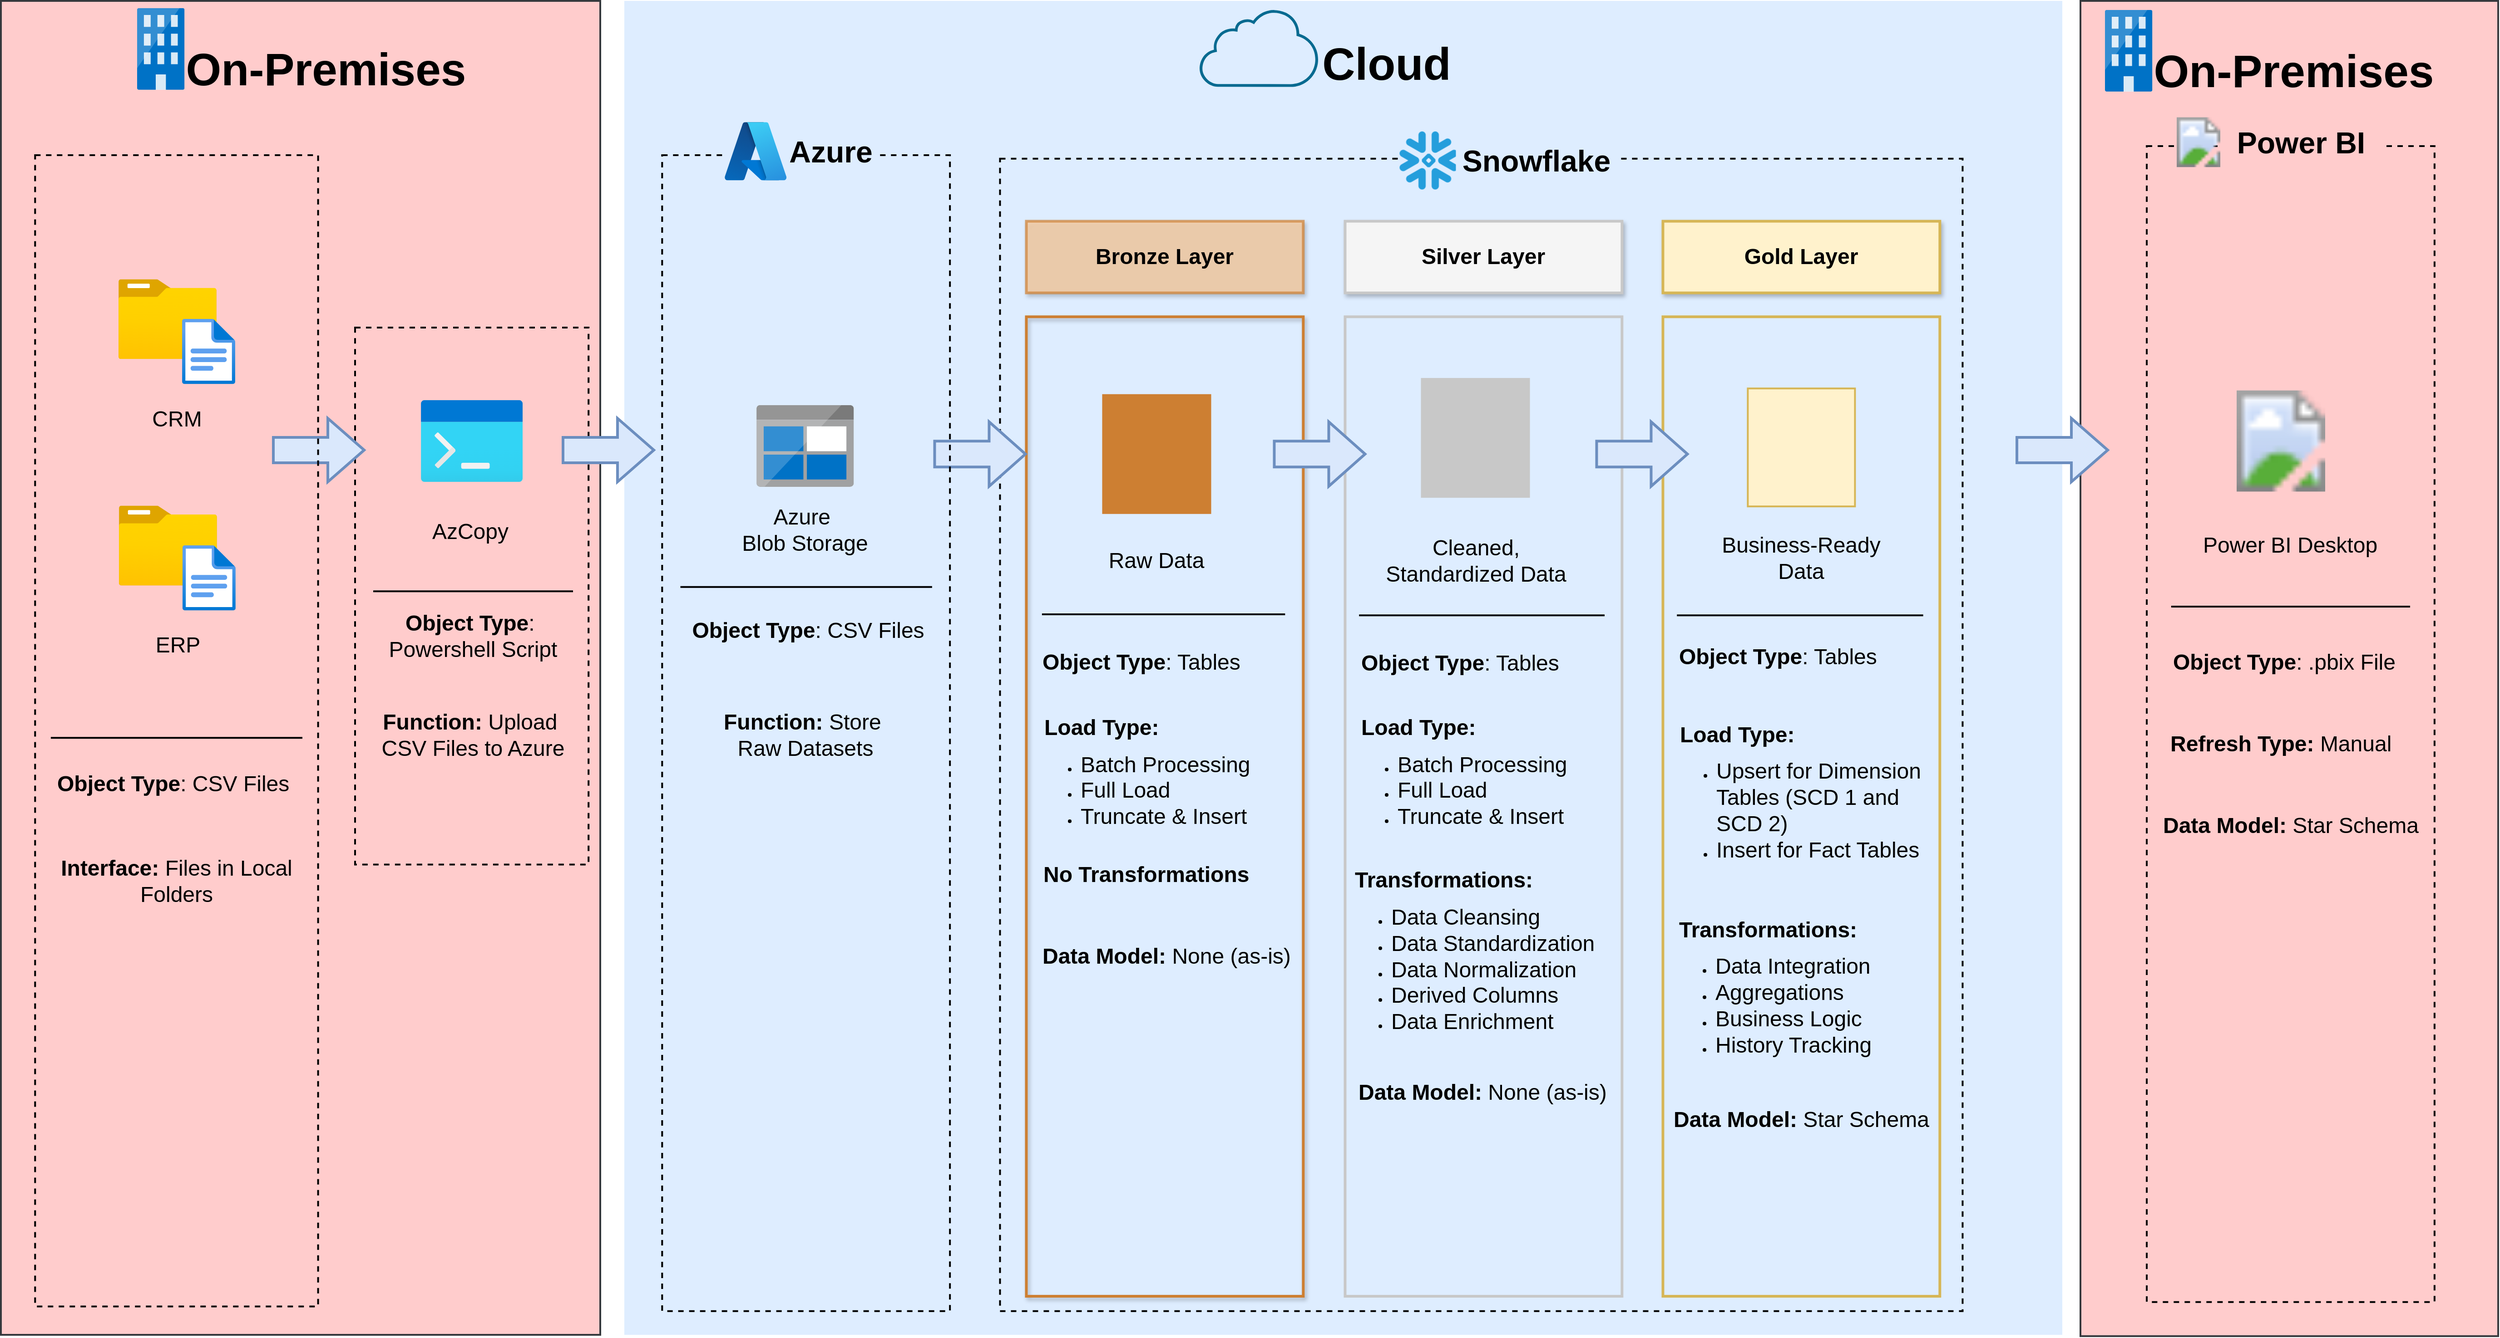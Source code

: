 <mxfile version="28.0.6">
  <diagram name="Page-1" id="2p3W1TwI71qRCSyU0E8I">
    <mxGraphModel dx="3565" dy="3373" grid="1" gridSize="10" guides="1" tooltips="1" connect="1" arrows="1" fold="1" page="1" pageScale="1" pageWidth="1200" pageHeight="1500" background="none" math="0" shadow="0">
      <root>
        <mxCell id="0" />
        <mxCell id="1" parent="0" />
        <mxCell id="SgpQ-Ep98uLSc8GFuPtw-4" value="" style="rounded=0;whiteSpace=wrap;html=1;fillColor=#DEEDFF;strokeColor=none;strokeWidth=2;" parent="1" vertex="1">
          <mxGeometry x="706.49" y="-1490" width="1583.51" height="1470" as="geometry" />
        </mxCell>
        <mxCell id="uIToXqVDKAPkT3p9r34H-6" value="" style="rounded=0;whiteSpace=wrap;html=1;dashed=1;fillColor=none;strokeWidth=2;" parent="1" vertex="1">
          <mxGeometry x="1120.22" y="-1316.18" width="1060" height="1270" as="geometry" />
        </mxCell>
        <mxCell id="uIToXqVDKAPkT3p9r34H-25" value="" style="rounded=0;whiteSpace=wrap;html=1;fillColor=none;strokeColor=#d6b656;shadow=0;strokeWidth=3;" parent="1" vertex="1">
          <mxGeometry x="1850.222" y="-1141.894" width="304.94" height="1079.39" as="geometry" />
        </mxCell>
        <mxCell id="uIToXqVDKAPkT3p9r34H-26" value="&lt;b&gt;&lt;font style=&quot;font-size: 24px;&quot;&gt;Gold Layer&lt;/font&gt;&lt;/b&gt;" style="rounded=0;whiteSpace=wrap;html=1;fillColor=#fff2cc;strokeColor=#D6B656;strokeWidth=3;shadow=1;" parent="1" vertex="1">
          <mxGeometry x="1850.222" y="-1247.2" width="304.94" height="78.98" as="geometry" />
        </mxCell>
        <mxCell id="uIToXqVDKAPkT3p9r34H-51" value="" style="group" parent="1" vertex="1" connectable="0">
          <mxGeometry x="1500.215" y="-1247.2" width="304.94" height="1184.696" as="geometry" />
        </mxCell>
        <mxCell id="uIToXqVDKAPkT3p9r34H-16" value="" style="rounded=0;whiteSpace=wrap;html=1;fillColor=none;strokeColor=#C8C8C8;shadow=0;gradientColor=none;strokeWidth=3;" parent="uIToXqVDKAPkT3p9r34H-51" vertex="1">
          <mxGeometry y="105.306" width="304.94" height="1079.39" as="geometry" />
        </mxCell>
        <mxCell id="uIToXqVDKAPkT3p9r34H-17" value="&lt;b&gt;&lt;font style=&quot;font-size: 24px;&quot;&gt;Silver Layer&lt;/font&gt;&lt;/b&gt;" style="rounded=0;whiteSpace=wrap;html=1;fillColor=light-dark(#F5F5F5,#959595);gradientColor=none;strokeColor=#C8C8C8;strokeWidth=3;shadow=1;" parent="uIToXqVDKAPkT3p9r34H-51" vertex="1">
          <mxGeometry width="304.94" height="78.98" as="geometry" />
        </mxCell>
        <mxCell id="uIToXqVDKAPkT3p9r34H-18" value="" style="sketch=0;verticalLabelPosition=bottom;sketch=0;aspect=fixed;html=1;verticalAlign=top;strokeColor=#C8C8C8;fillColor=#C8C8C8;align=center;outlineConnect=0;pointerEvents=1;shape=mxgraph.citrix2.site_database;fillStyle=auto;gradientColor=none;strokeWidth=2;" parent="uIToXqVDKAPkT3p9r34H-51" vertex="1">
          <mxGeometry x="84.517" y="173.755" width="118.03" height="130" as="geometry" />
        </mxCell>
        <mxCell id="uIToXqVDKAPkT3p9r34H-19" value="&lt;font style=&quot;font-size: 24px;&quot;&gt;Cleaned, Standardized Data&lt;/font&gt;" style="text;html=1;align=center;verticalAlign=middle;whiteSpace=wrap;rounded=0;" parent="uIToXqVDKAPkT3p9r34H-51" vertex="1">
          <mxGeometry x="43.111" y="334.347" width="202.848" height="78.98" as="geometry" />
        </mxCell>
        <mxCell id="uIToXqVDKAPkT3p9r34H-20" value="" style="line;strokeWidth=2;rotatable=0;dashed=0;labelPosition=right;align=left;verticalAlign=middle;spacingTop=0;spacingLeft=6;points=[];portConstraint=eastwest;" parent="uIToXqVDKAPkT3p9r34H-51" vertex="1">
          <mxGeometry x="15.385" y="421.22" width="270.38" height="26.33" as="geometry" />
        </mxCell>
        <mxCell id="uIToXqVDKAPkT3p9r34H-23" value="&lt;div style=&quot;&quot;&gt;&lt;b style=&quot;&quot;&gt;&lt;font style=&quot;font-size: 24px;&quot;&gt;Transformations:&lt;/font&gt;&lt;/b&gt;&lt;/div&gt;&lt;div style=&quot;&quot;&gt;&lt;ul&gt;&lt;li&gt;&lt;font style=&quot;font-size: 24px;&quot;&gt;Data Cleansing&lt;/font&gt;&lt;/li&gt;&lt;li&gt;&lt;font style=&quot;font-size: 24px;&quot;&gt;Data Standardization&lt;/font&gt;&lt;/li&gt;&lt;li&gt;&lt;font style=&quot;font-size: 24px;&quot;&gt;Data Normalization&lt;/font&gt;&lt;/li&gt;&lt;li&gt;&lt;font style=&quot;font-size: 24px;&quot;&gt;Derived Columns&lt;/font&gt;&lt;/li&gt;&lt;li&gt;&lt;font style=&quot;font-size: 24px;&quot;&gt;Data Enrichment&lt;/font&gt;&lt;/li&gt;&lt;/ul&gt;&lt;/div&gt;" style="text;html=1;align=left;verticalAlign=middle;whiteSpace=wrap;rounded=0;" parent="uIToXqVDKAPkT3p9r34H-51" vertex="1">
          <mxGeometry x="8.345" y="771.02" width="270.38" height="78.98" as="geometry" />
        </mxCell>
        <mxCell id="uIToXqVDKAPkT3p9r34H-24" value="&lt;div style=&quot;&quot;&gt;&lt;font style=&quot;font-size: 24px;&quot;&gt;&lt;b style=&quot;&quot;&gt;Data Model:&lt;/b&gt;&amp;nbsp;None (as-is)&lt;/font&gt;&lt;/div&gt;" style="text;html=1;align=left;verticalAlign=middle;whiteSpace=wrap;rounded=0;" parent="uIToXqVDKAPkT3p9r34H-51" vertex="1">
          <mxGeometry x="12.285" y="921.02" width="280.38" height="78.98" as="geometry" />
        </mxCell>
        <mxCell id="uIToXqVDKAPkT3p9r34H-46" value="&lt;div style=&quot;&quot;&gt;&lt;font style=&quot;font-size: 24px;&quot;&gt;&lt;b style=&quot;background-color: transparent; color: light-dark(rgb(0, 0, 0), rgb(255, 255, 255));&quot;&gt;Object Type&lt;/b&gt;&lt;span style=&quot;background-color: transparent; color: light-dark(rgb(0, 0, 0), rgb(255, 255, 255));&quot;&gt;: Tables&lt;/span&gt;&lt;/font&gt;&lt;/div&gt;" style="text;html=1;align=left;verticalAlign=middle;whiteSpace=wrap;rounded=0;" parent="uIToXqVDKAPkT3p9r34H-51" vertex="1">
          <mxGeometry x="15.385" y="447.55" width="269.28" height="78.98" as="geometry" />
        </mxCell>
        <mxCell id="uIToXqVDKAPkT3p9r34H-47" value="&lt;b style=&quot;&quot;&gt;&lt;font style=&quot;font-size: 24px;&quot;&gt;Load Type:&lt;/font&gt;&lt;/b&gt;&lt;div&gt;&lt;ul&gt;&lt;li&gt;&lt;font style=&quot;font-size: 24px;&quot;&gt;Batch Processing&lt;/font&gt;&lt;/li&gt;&lt;li&gt;&lt;font style=&quot;font-size: 24px;&quot;&gt;Full Load&lt;/font&gt;&lt;/li&gt;&lt;li&gt;&lt;font style=&quot;font-size: 24px;&quot;&gt;Truncate &amp;amp; Insert&lt;/font&gt;&lt;/li&gt;&lt;/ul&gt;&lt;/div&gt;&lt;div&gt;&lt;b&gt;&lt;font style=&quot;font-size: 24px;&quot;&gt;&lt;br&gt;&lt;/font&gt;&lt;/b&gt;&lt;div&gt;&lt;span style=&quot;font-size: 13px;&quot;&gt;&lt;b&gt;&lt;br&gt;&lt;/b&gt;&lt;/span&gt;&lt;/div&gt;&lt;/div&gt;" style="text;html=1;align=left;verticalAlign=middle;whiteSpace=wrap;rounded=0;" parent="uIToXqVDKAPkT3p9r34H-51" vertex="1">
          <mxGeometry x="15.485" y="542.33" width="271.67" height="185.59" as="geometry" />
        </mxCell>
        <mxCell id="uIToXqVDKAPkT3p9r34H-50" value="" style="group" parent="1" vertex="1" connectable="0">
          <mxGeometry x="1149.22" y="-1247.2" width="373" height="1184.7" as="geometry" />
        </mxCell>
        <mxCell id="uIToXqVDKAPkT3p9r34H-7" value="" style="rounded=0;whiteSpace=wrap;html=1;fillColor=none;strokeColor=#CD7F32;shadow=1;strokeWidth=3;" parent="uIToXqVDKAPkT3p9r34H-50" vertex="1">
          <mxGeometry y="105.31" width="304.94" height="1079.39" as="geometry" />
        </mxCell>
        <mxCell id="uIToXqVDKAPkT3p9r34H-8" value="&lt;b&gt;&lt;font style=&quot;font-size: 24px;&quot;&gt;Bronze Layer&lt;/font&gt;&lt;/b&gt;" style="rounded=0;whiteSpace=wrap;html=1;fillColor=#ffcc99;opacity=70;strokeColor=#CD7F32;shadow=1;strokeWidth=3;" parent="uIToXqVDKAPkT3p9r34H-50" vertex="1">
          <mxGeometry width="304.94" height="78.98" as="geometry" />
        </mxCell>
        <mxCell id="uIToXqVDKAPkT3p9r34H-9" value="" style="sketch=0;verticalLabelPosition=bottom;sketch=0;aspect=fixed;html=1;verticalAlign=top;strokeColor=#CD7F32;fillColor=#CD7F32;align=center;outlineConnect=0;pointerEvents=1;shape=mxgraph.citrix2.site_database;fillStyle=auto;gradientColor=none;strokeWidth=2;" parent="uIToXqVDKAPkT3p9r34H-50" vertex="1">
          <mxGeometry x="84.511" y="191.575" width="118.03" height="130" as="geometry" />
        </mxCell>
        <mxCell id="uIToXqVDKAPkT3p9r34H-10" value="&lt;font style=&quot;font-size: 24px;&quot;&gt;Raw Data&lt;/font&gt;" style="text;html=1;align=center;verticalAlign=middle;whiteSpace=wrap;rounded=0;" parent="uIToXqVDKAPkT3p9r34H-50" vertex="1">
          <mxGeometry x="42.105" y="334.347" width="202.848" height="78.98" as="geometry" />
        </mxCell>
        <mxCell id="uIToXqVDKAPkT3p9r34H-11" value="" style="line;strokeWidth=2;rotatable=0;dashed=0;labelPosition=right;align=left;verticalAlign=middle;spacingTop=0;spacingLeft=6;points=[];portConstraint=eastwest;" parent="uIToXqVDKAPkT3p9r34H-50" vertex="1">
          <mxGeometry x="17.2" y="420.06" width="267.74" height="26.33" as="geometry" />
        </mxCell>
        <mxCell id="uIToXqVDKAPkT3p9r34H-12" value="&lt;div style=&quot;&quot;&gt;&lt;font style=&quot;font-size: 24px;&quot;&gt;&lt;b style=&quot;background-color: transparent; color: light-dark(rgb(0, 0, 0), rgb(255, 255, 255));&quot;&gt;Object Type&lt;/b&gt;&lt;span style=&quot;background-color: transparent; color: light-dark(rgb(0, 0, 0), rgb(255, 255, 255));&quot;&gt;: Tables&lt;/span&gt;&lt;/font&gt;&lt;/div&gt;" style="text;html=1;align=left;verticalAlign=middle;whiteSpace=wrap;rounded=0;" parent="uIToXqVDKAPkT3p9r34H-50" vertex="1">
          <mxGeometry x="15.66" y="446.39" width="269.28" height="78.98" as="geometry" />
        </mxCell>
        <mxCell id="uIToXqVDKAPkT3p9r34H-13" value="&lt;b style=&quot;&quot;&gt;&lt;font style=&quot;font-size: 24px;&quot;&gt;Load Type:&lt;/font&gt;&lt;/b&gt;&lt;div&gt;&lt;ul&gt;&lt;li&gt;&lt;font style=&quot;font-size: 24px;&quot;&gt;Batch Processing&lt;/font&gt;&lt;/li&gt;&lt;li&gt;&lt;font style=&quot;font-size: 24px;&quot;&gt;Full Load&lt;/font&gt;&lt;/li&gt;&lt;li&gt;&lt;font style=&quot;font-size: 24px;&quot;&gt;Truncate &amp;amp; Insert&lt;/font&gt;&lt;/li&gt;&lt;/ul&gt;&lt;/div&gt;&lt;div&gt;&lt;b&gt;&lt;font style=&quot;font-size: 24px;&quot;&gt;&lt;br&gt;&lt;/font&gt;&lt;/b&gt;&lt;div&gt;&lt;span style=&quot;font-size: 13px;&quot;&gt;&lt;b&gt;&lt;br&gt;&lt;/b&gt;&lt;/span&gt;&lt;/div&gt;&lt;/div&gt;" style="text;html=1;align=left;verticalAlign=middle;whiteSpace=wrap;rounded=0;" parent="uIToXqVDKAPkT3p9r34H-50" vertex="1">
          <mxGeometry x="17.39" y="542.33" width="271.67" height="185.59" as="geometry" />
        </mxCell>
        <mxCell id="uIToXqVDKAPkT3p9r34H-14" value="&lt;div style=&quot;&quot;&gt;&lt;b style=&quot;&quot;&gt;&lt;font style=&quot;font-size: 24px;&quot;&gt;No Transformations&lt;/font&gt;&lt;/b&gt;&lt;/div&gt;" style="text;html=1;align=left;verticalAlign=middle;whiteSpace=wrap;rounded=0;" parent="uIToXqVDKAPkT3p9r34H-50" vertex="1">
          <mxGeometry x="17.2" y="681.02" width="250" height="78.98" as="geometry" />
        </mxCell>
        <mxCell id="uIToXqVDKAPkT3p9r34H-15" value="&lt;div style=&quot;&quot;&gt;&lt;font style=&quot;font-size: 24px;&quot;&gt;&lt;b style=&quot;&quot;&gt;Data Model:&lt;/b&gt;&amp;nbsp;&lt;/font&gt;&lt;font style=&quot;background-color: transparent; color: light-dark(rgb(0, 0, 0), rgb(255, 255, 255)); font-size: 24px;&quot;&gt;None&amp;nbsp;&lt;/font&gt;&lt;span style=&quot;background-color: transparent; color: light-dark(rgb(0, 0, 0), rgb(255, 255, 255)); font-size: 24px;&quot;&gt;(as-is)&lt;/span&gt;&lt;/div&gt;" style="text;html=1;align=left;verticalAlign=middle;whiteSpace=wrap;rounded=0;" parent="uIToXqVDKAPkT3p9r34H-50" vertex="1">
          <mxGeometry x="15.66" y="771.02" width="281.41" height="78.98" as="geometry" />
        </mxCell>
        <mxCell id="uIToXqVDKAPkT3p9r34H-37" value="" style="html=1;shadow=0;dashed=0;align=center;verticalAlign=middle;shape=mxgraph.arrows2.arrow;dy=0.6;dx=40;notch=0;fillColor=#dae8fc;strokeColor=#6c8ebf;strokeWidth=3;" parent="uIToXqVDKAPkT3p9r34H-50" vertex="1">
          <mxGeometry x="-101" y="221.023" width="100" height="71.102" as="geometry" />
        </mxCell>
        <mxCell id="uIToXqVDKAPkT3p9r34H-64" value="" style="html=1;shadow=0;dashed=0;align=center;verticalAlign=middle;shape=mxgraph.arrows2.arrow;dy=0.6;dx=40;notch=0;fillColor=#dae8fc;strokeColor=#6c8ebf;strokeWidth=3;" parent="uIToXqVDKAPkT3p9r34H-50" vertex="1">
          <mxGeometry x="273" y="221.02" width="100" height="71.102" as="geometry" />
        </mxCell>
        <mxCell id="uIToXqVDKAPkT3p9r34H-77" value="" style="html=1;shadow=0;dashed=0;align=center;verticalAlign=middle;shape=mxgraph.arrows2.arrow;dy=0.6;dx=40;notch=0;fillColor=#dae8fc;strokeColor=#6c8ebf;strokeWidth=3;" parent="uIToXqVDKAPkT3p9r34H-50" vertex="1">
          <mxGeometry x="628" y="221.02" width="100" height="71.102" as="geometry" />
        </mxCell>
        <mxCell id="SgpQ-Ep98uLSc8GFuPtw-1" value="" style="rounded=0;whiteSpace=wrap;html=1;fillColor=#FFCCCC;strokeColor=#36393d;strokeWidth=2;" parent="1" vertex="1">
          <mxGeometry x="20" y="-1490" width="660" height="1470" as="geometry" />
        </mxCell>
        <mxCell id="fqEwVpQqHCHQ80SQMjaH-1" value="" style="group;strokeWidth=2;" parent="1" vertex="1" connectable="0">
          <mxGeometry x="410.002" y="-1130.005" width="329.998" height="591.709" as="geometry" />
        </mxCell>
        <mxCell id="qWopWF9tR3x7Arqnewn6-15" value="" style="rounded=0;whiteSpace=wrap;html=1;dashed=1;fillColor=none;strokeWidth=2;" parent="fqEwVpQqHCHQ80SQMjaH-1" vertex="1">
          <mxGeometry width="257.104" height="591.709" as="geometry" />
        </mxCell>
        <mxCell id="qWopWF9tR3x7Arqnewn6-9" value="" style="line;strokeWidth=2;rotatable=0;dashed=0;labelPosition=right;align=left;verticalAlign=middle;spacingTop=0;spacingLeft=6;points=[];portConstraint=eastwest;" parent="fqEwVpQqHCHQ80SQMjaH-1" vertex="1">
          <mxGeometry x="20" y="277.53" width="220" height="26.18" as="geometry" />
        </mxCell>
        <mxCell id="qWopWF9tR3x7Arqnewn6-81" value="" style="group" parent="fqEwVpQqHCHQ80SQMjaH-1" vertex="1" connectable="0">
          <mxGeometry x="45.015" y="70.691" width="164.478" height="193.745" as="geometry" />
        </mxCell>
        <mxCell id="qWopWF9tR3x7Arqnewn6-10" value="&lt;font style=&quot;font-size: 24px;&quot;&gt;AzCopy&lt;/font&gt;" style="text;html=1;align=center;verticalAlign=middle;whiteSpace=wrap;rounded=0;" parent="qWopWF9tR3x7Arqnewn6-81" vertex="1">
          <mxGeometry y="115.2" width="164.478" height="78.545" as="geometry" />
        </mxCell>
        <mxCell id="SgpQ-Ep98uLSc8GFuPtw-29" value="" style="image;aspect=fixed;html=1;points=[];align=center;fontSize=12;image=img/lib/azure2/general/Powershell.svg;" parent="fqEwVpQqHCHQ80SQMjaH-1" vertex="1">
          <mxGeometry x="72.302" y="80.001" width="112.5" height="90" as="geometry" />
        </mxCell>
        <mxCell id="qWopWF9tR3x7Arqnewn6-11" value="&lt;font style=&quot;font-size: 24px;&quot;&gt;&lt;b style=&quot;&quot;&gt;Object Type&lt;/b&gt;:&amp;nbsp;&lt;/font&gt;&lt;div&gt;&lt;font style=&quot;font-size: 24px;&quot;&gt;&lt;font style=&quot;&quot;&gt;Powershell&amp;nbsp;&lt;/font&gt;&lt;span style=&quot;background-color: transparent; color: light-dark(rgb(0, 0, 0), rgb(255, 255, 255));&quot;&gt;Script&lt;/span&gt;&lt;/font&gt;&lt;/div&gt;" style="text;html=1;align=center;verticalAlign=middle;whiteSpace=wrap;rounded=0;" parent="fqEwVpQqHCHQ80SQMjaH-1" vertex="1">
          <mxGeometry x="20" y="301" width="220" height="78.55" as="geometry" />
        </mxCell>
        <mxCell id="qWopWF9tR3x7Arqnewn6-12" value="&lt;font style=&quot;font-size: 24px;&quot;&gt;&lt;b style=&quot;&quot;&gt;Function: &lt;/b&gt;Upload&amp;nbsp;&lt;/font&gt;&lt;div&gt;&lt;font style=&quot;font-size: 24px;&quot;&gt;CSV Files to Azure&lt;/font&gt;&lt;/div&gt;" style="text;html=1;align=center;verticalAlign=middle;whiteSpace=wrap;rounded=0;" parent="fqEwVpQqHCHQ80SQMjaH-1" vertex="1">
          <mxGeometry x="20" y="410" width="220" height="78.55" as="geometry" />
        </mxCell>
        <mxCell id="Jk4eIDcRh7JRY9oTh89a-10" value="" style="html=1;shadow=0;dashed=0;align=center;verticalAlign=middle;shape=mxgraph.arrows2.arrow;dy=0.6;dx=40;notch=0;fillColor=#dae8fc;strokeColor=#6c8ebf;strokeWidth=3;" parent="1" vertex="1">
          <mxGeometry x="320" y="-1030" width="100" height="70" as="geometry" />
        </mxCell>
        <mxCell id="Jk4eIDcRh7JRY9oTh89a-12" value="" style="html=1;shadow=0;dashed=0;align=center;verticalAlign=middle;shape=mxgraph.arrows2.arrow;dy=0.6;dx=40;notch=0;fillColor=#dae8fc;strokeColor=#6c8ebf;strokeWidth=3;" parent="1" vertex="1">
          <mxGeometry x="639" y="-1030" width="100" height="70" as="geometry" />
        </mxCell>
        <mxCell id="Jk4eIDcRh7JRY9oTh89a-14" value="" style="group;strokeWidth=2;" parent="1" vertex="1" connectable="0">
          <mxGeometry x="747.16" y="-1370" width="316.92" height="1323.82" as="geometry" />
        </mxCell>
        <mxCell id="SgpQ-Ep98uLSc8GFuPtw-6" value="" style="rounded=0;whiteSpace=wrap;html=1;dashed=1;fillColor=none;strokeWidth=2;" parent="Jk4eIDcRh7JRY9oTh89a-14" vertex="1">
          <mxGeometry x="1" y="50" width="316.92" height="1273.82" as="geometry" />
        </mxCell>
        <mxCell id="qWopWF9tR3x7Arqnewn6-22" value="&lt;font style=&quot;font-size: 24px;&quot;&gt;&lt;b style=&quot;&quot;&gt;Object Type&lt;/b&gt;: CSV Files&lt;/font&gt;" style="text;html=1;align=center;verticalAlign=middle;whiteSpace=wrap;rounded=0;" parent="Jk4eIDcRh7JRY9oTh89a-14" vertex="1">
          <mxGeometry x="21.09" y="534.92" width="281.75" height="78.55" as="geometry" />
        </mxCell>
        <mxCell id="qWopWF9tR3x7Arqnewn6-23" value="&lt;font style=&quot;font-size: 24px;&quot;&gt;&lt;b style=&quot;&quot;&gt;Function: &lt;/b&gt;Store&amp;nbsp;&lt;/font&gt;&lt;div style=&quot;&quot;&gt;&lt;font style=&quot;font-size: 24px;&quot;&gt;Raw Datasets&lt;/font&gt;&lt;/div&gt;" style="text;html=1;align=center;verticalAlign=middle;whiteSpace=wrap;rounded=0;" parent="Jk4eIDcRh7JRY9oTh89a-14" vertex="1">
          <mxGeometry x="17.582" y="649.998" width="281.75" height="78.55" as="geometry" />
        </mxCell>
        <mxCell id="SgpQ-Ep98uLSc8GFuPtw-27" value="" style="image;sketch=0;aspect=fixed;html=1;points=[];align=center;fontSize=12;image=img/lib/mscae/BlobBlock.svg;" parent="Jk4eIDcRh7JRY9oTh89a-14" vertex="1">
          <mxGeometry x="104.89" y="325.442" width="107.14" height="90" as="geometry" />
        </mxCell>
        <mxCell id="qWopWF9tR3x7Arqnewn6-19" value="&lt;font style=&quot;font-size: 24px;&quot;&gt;Azure&amp;nbsp;&lt;/font&gt;&lt;div&gt;&lt;font style=&quot;font-size: 24px;&quot;&gt;Blob Storage&lt;/font&gt;&lt;/div&gt;" style="text;html=1;align=center;verticalAlign=middle;whiteSpace=wrap;rounded=0;" parent="Jk4eIDcRh7JRY9oTh89a-14" vertex="1">
          <mxGeometry x="21.085" y="415.444" width="274.724" height="94.67" as="geometry" />
        </mxCell>
        <mxCell id="SgpQ-Ep98uLSc8GFuPtw-43" value="" style="line;strokeWidth=2;rotatable=0;dashed=0;labelPosition=right;align=left;verticalAlign=middle;spacingTop=0;spacingLeft=6;points=[];portConstraint=eastwest;" parent="Jk4eIDcRh7JRY9oTh89a-14" vertex="1">
          <mxGeometry x="21.093" y="510.11" width="277.169" height="31.553" as="geometry" />
        </mxCell>
        <mxCell id="Jk4eIDcRh7JRY9oTh89a-18" value="" style="group" parent="Jk4eIDcRh7JRY9oTh89a-14" vertex="1" connectable="0">
          <mxGeometry x="64.93" y="13.66" width="171.56" height="64.12" as="geometry" />
        </mxCell>
        <mxCell id="Jk4eIDcRh7JRY9oTh89a-20" value="" style="group" parent="Jk4eIDcRh7JRY9oTh89a-18" vertex="1" connectable="0">
          <mxGeometry x="5" width="166.56" height="64.12" as="geometry" />
        </mxCell>
        <mxCell id="SgpQ-Ep98uLSc8GFuPtw-7" value="&lt;font style=&quot;font-size: 33px;&quot;&gt;&lt;b style=&quot;&quot;&gt;&amp;nbsp;Azure&amp;nbsp;&lt;/b&gt;&lt;/font&gt;" style="rounded=0;whiteSpace=wrap;html=1;fillColor=#DEEDFF;strokeColor=none;labelBackgroundColor=none;" parent="Jk4eIDcRh7JRY9oTh89a-20" vertex="1">
          <mxGeometry x="66.56" y="16.34" width="100" height="31.45" as="geometry" />
        </mxCell>
        <mxCell id="Jk4eIDcRh7JRY9oTh89a-17" value="" style="image;aspect=fixed;html=1;points=[];align=center;fontSize=12;image=img/lib/azure2/other/Azure_A.svg;imageBackground=#DEEDFF;" parent="Jk4eIDcRh7JRY9oTh89a-20" vertex="1">
          <mxGeometry width="68" height="64.12" as="geometry" />
        </mxCell>
        <mxCell id="Jk4eIDcRh7JRY9oTh89a-15" value="" style="group" parent="1" vertex="1" connectable="0">
          <mxGeometry x="57.66" y="-1320" width="311.64" height="1268.71" as="geometry" />
        </mxCell>
        <mxCell id="qWopWF9tR3x7Arqnewn6-78" value="" style="rounded=0;whiteSpace=wrap;html=1;dashed=1;fillColor=none;strokeWidth=2;" parent="Jk4eIDcRh7JRY9oTh89a-15" vertex="1">
          <mxGeometry width="311.64" height="1268.71" as="geometry" />
        </mxCell>
        <mxCell id="SgpQ-Ep98uLSc8GFuPtw-41" value="" style="line;strokeWidth=2;rotatable=0;dashed=0;labelPosition=right;align=left;verticalAlign=middle;spacingTop=0;spacingLeft=6;points=[];portConstraint=eastwest;" parent="Jk4eIDcRh7JRY9oTh89a-15" vertex="1">
          <mxGeometry x="17.31" y="629.287" width="277.015" height="25.577" as="geometry" />
        </mxCell>
        <mxCell id="qWopWF9tR3x7Arqnewn6-5" value="&lt;font style=&quot;font-size: 24px;&quot;&gt;&lt;b style=&quot;&quot;&gt;Object Type&lt;/b&gt;: CSV Files&lt;/font&gt;" style="text;html=1;align=left;verticalAlign=middle;whiteSpace=wrap;rounded=0;" parent="Jk4eIDcRh7JRY9oTh89a-15" vertex="1">
          <mxGeometry x="22.34" y="653.781" width="270" height="78.894" as="geometry" />
        </mxCell>
        <mxCell id="qWopWF9tR3x7Arqnewn6-6" value="&lt;font style=&quot;font-size: 24px;&quot;&gt;&lt;b style=&quot;&quot;&gt;Interface: &lt;/b&gt;Files in&amp;nbsp;&lt;span style=&quot;background-color: transparent; color: light-dark(rgb(0, 0, 0), rgb(255, 255, 255));&quot;&gt;Local Folders&lt;/span&gt;&lt;/font&gt;" style="text;html=1;align=center;verticalAlign=middle;whiteSpace=wrap;rounded=0;" parent="Jk4eIDcRh7JRY9oTh89a-15" vertex="1">
          <mxGeometry x="13.411" y="761.984" width="284.806" height="76.731" as="geometry" />
        </mxCell>
        <mxCell id="qWopWF9tR3x7Arqnewn6-80" value="" style="group" parent="Jk4eIDcRh7JRY9oTh89a-15" vertex="1" connectable="0">
          <mxGeometry x="82.807" y="386.305" width="169.37" height="204.616" as="geometry" />
        </mxCell>
        <mxCell id="qWopWF9tR3x7Arqnewn6-4" value="&lt;font style=&quot;font-size: 24px;&quot;&gt;ERP&lt;/font&gt;" style="text;html=1;align=center;verticalAlign=middle;whiteSpace=wrap;rounded=0;" parent="qWopWF9tR3x7Arqnewn6-80" vertex="1">
          <mxGeometry x="22.38" y="115.557" width="103.881" height="76.731" as="geometry" />
        </mxCell>
        <mxCell id="Jk4eIDcRh7JRY9oTh89a-2" value="" style="group" parent="qWopWF9tR3x7Arqnewn6-80" vertex="1" connectable="0">
          <mxGeometry x="9.28" width="130.09" height="115.558" as="geometry" />
        </mxCell>
        <mxCell id="SgpQ-Ep98uLSc8GFuPtw-23" value="" style="image;aspect=fixed;html=1;points=[];align=center;fontSize=12;image=img/lib/azure2/general/Folder_Blank.svg;" parent="Jk4eIDcRh7JRY9oTh89a-2" vertex="1">
          <mxGeometry width="108.338" height="87.921" as="geometry" />
        </mxCell>
        <mxCell id="SgpQ-Ep98uLSc8GFuPtw-24" value="" style="image;aspect=fixed;html=1;points=[];align=center;fontSize=12;image=img/lib/azure2/general/File.svg;" parent="Jk4eIDcRh7JRY9oTh89a-2" vertex="1">
          <mxGeometry x="70.25" y="43.531" width="58.458" height="72.027" as="geometry" />
        </mxCell>
        <mxCell id="Jk4eIDcRh7JRY9oTh89a-4" value="" style="group" parent="Jk4eIDcRh7JRY9oTh89a-15" vertex="1" connectable="0">
          <mxGeometry x="82.34" y="136.766" width="169.37" height="204.616" as="geometry" />
        </mxCell>
        <mxCell id="Jk4eIDcRh7JRY9oTh89a-5" value="&lt;font style=&quot;font-size: 24px;&quot;&gt;CRM&lt;/font&gt;" style="text;html=1;align=center;verticalAlign=middle;whiteSpace=wrap;rounded=0;" parent="Jk4eIDcRh7JRY9oTh89a-4" vertex="1">
          <mxGeometry x="22.38" y="115.557" width="103.881" height="76.731" as="geometry" />
        </mxCell>
        <mxCell id="Jk4eIDcRh7JRY9oTh89a-6" value="" style="group" parent="Jk4eIDcRh7JRY9oTh89a-4" vertex="1" connectable="0">
          <mxGeometry x="9.28" width="130.09" height="115.558" as="geometry" />
        </mxCell>
        <mxCell id="Jk4eIDcRh7JRY9oTh89a-7" value="" style="image;aspect=fixed;html=1;points=[];align=center;fontSize=12;image=img/lib/azure2/general/Folder_Blank.svg;" parent="Jk4eIDcRh7JRY9oTh89a-6" vertex="1">
          <mxGeometry width="108.338" height="87.921" as="geometry" />
        </mxCell>
        <mxCell id="Jk4eIDcRh7JRY9oTh89a-8" value="" style="image;aspect=fixed;html=1;points=[];align=center;fontSize=12;image=img/lib/azure2/general/File.svg;" parent="Jk4eIDcRh7JRY9oTh89a-6" vertex="1">
          <mxGeometry x="70.25" y="43.531" width="58.458" height="72.027" as="geometry" />
        </mxCell>
        <mxCell id="Jk4eIDcRh7JRY9oTh89a-24" value="" style="group" parent="1" vertex="1" connectable="0">
          <mxGeometry x="170" y="-1482" width="373.51" height="106.55" as="geometry" />
        </mxCell>
        <mxCell id="SgpQ-Ep98uLSc8GFuPtw-3" value="&lt;font style=&quot;font-size: 50px;&quot;&gt;&lt;b style=&quot;&quot;&gt;On-Premises&lt;/b&gt;&lt;/font&gt;" style="rounded=0;whiteSpace=wrap;html=1;fillColor=none;strokeColor=none;fontSize=18;dashed=1;" parent="Jk4eIDcRh7JRY9oTh89a-24" vertex="1">
          <mxGeometry x="41.72" y="28" width="331.79" height="78.55" as="geometry" />
        </mxCell>
        <mxCell id="Jk4eIDcRh7JRY9oTh89a-23" value="" style="image;sketch=0;aspect=fixed;html=1;points=[];align=center;fontSize=12;image=img/lib/mscae/Exchange_On_premises_Access.svg;" parent="Jk4eIDcRh7JRY9oTh89a-24" vertex="1">
          <mxGeometry width="52.2" height="90" as="geometry" />
        </mxCell>
        <mxCell id="uIToXqVDKAPkT3p9r34H-2" value="" style="group" parent="1" vertex="1" connectable="0">
          <mxGeometry x="1340" y="-1480" width="340.448" height="98.545" as="geometry" />
        </mxCell>
        <mxCell id="uIToXqVDKAPkT3p9r34H-3" value="&lt;font style=&quot;font-size: 50px;&quot;&gt;&lt;b style=&quot;&quot;&gt;Cloud&lt;/b&gt;&lt;/font&gt;" style="rounded=0;whiteSpace=wrap;html=1;fillColor=none;strokeColor=none;fontSize=18;dashed=1;" parent="uIToXqVDKAPkT3p9r34H-2" vertex="1">
          <mxGeometry x="72.09" y="20" width="268.358" height="78.545" as="geometry" />
        </mxCell>
        <mxCell id="uIToXqVDKAPkT3p9r34H-4" value="" style="sketch=0;pointerEvents=1;shadow=0;dashed=0;html=1;strokeColor=none;aspect=fixed;labelPosition=center;verticalLabelPosition=bottom;verticalAlign=top;align=center;outlineConnect=0;shape=mxgraph.vvd.cloud_computing;fillColor=#066A90;" parent="uIToXqVDKAPkT3p9r34H-2" vertex="1">
          <mxGeometry width="132.5" height="84.8" as="geometry" />
        </mxCell>
        <mxCell id="uIToXqVDKAPkT3p9r34H-44" value="" style="group" parent="1" vertex="1" connectable="0">
          <mxGeometry x="1560.22" y="-1346.18" width="240" height="64" as="geometry" />
        </mxCell>
        <mxCell id="uIToXqVDKAPkT3p9r34H-45" value="" style="group" parent="uIToXqVDKAPkT3p9r34H-44" vertex="1" connectable="0">
          <mxGeometry width="240" height="64" as="geometry" />
        </mxCell>
        <mxCell id="uIToXqVDKAPkT3p9r34H-43" value="" style="shape=image;verticalLabelPosition=bottom;labelBackgroundColor=default;verticalAlign=top;aspect=fixed;imageAspect=0;image=data:image/png,iVBORw0KGgoAAAANSUhEUgAABAAAAAQACAYAAAB/HSuDAAAACXBIWXMAAAsT&#xa;AAALEwEAmpwYAAAgAElEQVR4nOzdeZhcV3ng/5a8b4BZjGULy6pzSi0aMGCz&#xa;BQhicSBAHAjgEDLBIQOBJMA4mWRwJpmknR/5EdaAEkPS6npPSTIOpBMGMpDA&#xa;YIPA7KCAwMJS13tKLQuEbTDGxhte5JrntITBILd6qar33Hu+n+f5Pg+QP9Kq&#xa;OvfU7bfr3jsyAgAo1mh75vRGiM9zoq/1Et/mJb7fS9ziRb/hQtzrRa93Id7k&#xa;Q+zNJnpb+t+86LUuxCud6OVe4gdd0PVeOn/UkPhra9oza0emeodZ/9uASpvq&#xa;HbZ6U3eNa+sLfYjnO9F3OdEPpGPOhfhNH/SaA8firT8+Pp3Em/cfs/odH/QK&#xa;F+KnvMQpL/Edrq2v99L9laZMN0Z6vWXW/zwAAAAAA7R2YveKZogvSr8M+KCf&#xa;8UFvuOcX+343OyiIW13Qf3Btfbnf2HHW/34gZ+kXcy+d33JB3+ODfuWnf7Hv&#xa;dy7EH/oQP39gqPDrzY3Tp1r/+wEAAAAswdjU9iN96P7S7F//Zv9iOKBf9uc/&#xa;FLjKhziR/qI5dtH2461fH8DSGZu3HZeOBSf6jz7o7gyOz+nZgUBbf3lVe+Zo&#xa;69cHAAAAwCGsG99yeEPic13QMPv1YOtfKu77l41bXdB/TX99XDm15xjr1w0Y&#xa;hrTW05pPa3+Qf+Ffak7ijV7iZh8655w1sfUI69cNAAAAwE/xGzorfYgXHPgr&#xa;u/kvEAv+ZSN9MyDomdavIzAIXjpjTvTNTuJ11sfbIoZ1aZA40WjFR1q/jgAA&#xa;AEDRGtJ96v6bfOld5r8o9OWXjbjViZ7HTQRReeO95ekv6C7opebHVf+GAZ9N&#xa;/yZuIggAAAAMUToJn71RmPUvBIP7RaPTCPG3GQSgipfhNFvxFT5ENT+OBpQL&#xa;ui3dUJRBAAAAADBAjXZ8lgv6JetfAIY4CJh2QV/KLxrIXq+3rCnxZWl4ZX7c&#xa;DG0QEL+a7jli/dIDAAAAtTLa2nHK/pty2Z/0G/2i8WmuQUauVm/qrnGiHy/3&#xa;+NQPr9mwc7X1+wAAAABU/uvEPsTzD9woz/xE33gIcKcLun60teME6/cFSFZM&#xa;7D3WiV7oJN5ufXxk8WQP0Qv9+s5R1u8LAAAAUDnN1vTTvMTt5if2meVC/JZv&#xa;dV9s/f6gbL6t5zqJ37Y+HrJLdLop3bOt3x8AAACgMn/1n/1LWtB95ifzOSdx&#xa;89hF24+3fr9QlpVTe47xEjeYr/+cE707fVtnbGr7kdbvFwAAAJAtv6Gz0ole&#xa;bn4CX5Fc0J2rJ7tnWL9vKIOXzpgPeoX1uq9O+hW/seOs3zcAAAAgOz50f8kH&#xa;vcb+pL1iid6W7pNg/f6h3pzoeT7oLebrvWKl+5fMPskDAAAAwMjIyHhvuQv6&#xa;lvS1WeuT9SrnQryYG5Ch31a1Z472ou+zXt9Vz4m+a2Sqd5j1+wkAAACYSdfI&#xa;OtFLrE/Oa5PELY2J7v2t31fUw6r2zAPSIyjN13VdkvihdA8F6/cVAAAAGLoz&#xa;Nm87zkv8qPlJee3SK5obp0+1fn9RbavaMyc7iV+zX8/1ykn8wtpNVz7I+v0F&#xa;AAAAhmZscs8DfYiftz4Zr2tOdGb1pu4a6/cZ1dSU6YYPUa3XcW1Ljzfd0Flp&#xa;/T4DAAAAA+eCPiw9K9v8JLzuiV7bbE8/xvr9RrX4VuexLsTvmq/fAoZ0PCEA&#xa;AAAAtZa++upCvNL65LuU0i9yo61do9bvO6oh/ULKkziGenx2107sXmH9vgMA&#xa;AAB9t2Ji77Fe4uesT7pLy4W4i18ycCijrR2npLVivV6LS/Qbp11y1YnW7z8A&#xa;AADQN2dNbD2CG/7xSwbylJ4cwQ3/TPt8GpBarwMAAABg6Xq9ZT7ETRmcZJce&#xa;v2Tg56TH0jnRyzNYn0XnJP6fdeNbDrdeDwAAAMCSONE3Wp9c04FfMkK82Ho9&#xa;IC8u6D9Zr0s6kMR3WK8HAAAAYNEaIT7Ti95lfmJNP/VLRueV1usCeWiG+Brz&#xa;9Ug/dWzq3a6tL7ReFwAAAMCCrZ7sPtSLXm1+Uk0/+0vGbTweEI1WfKQXvdV8&#xa;PdLPHp/Xr9mwc7X1+gAAAADmb7y33IteZn4yTff1S0ZntLXjBOtlAhtjF20/&#xa;nsdxZpzol8emth9pvU4AAACAefEh/rX5STQd6peM91mvE9jwEjebrz86xPHJ&#xa;/QAAAABQAY1WfBzX/VcjJ/rr1usFw+Wl8xLrdUfzSPTupnTPtl4vAAAAwH0b&#xa;7y13Qb9kfvJM88qF+L01EzsfbL1sMBzpMZA+6G7rdUfzPj53nbF523HW6wYA&#xa;AAA4KCf6WuuTZlroLxkarNcNhsNLfJv1eqMFH59vsV43AAAAwH3d9f8H1ifM&#xa;tJivGk8/0Xr9YLDcRn2EC/EO8/VGC8pJvH20tWvUev0AAAAA9+KCvtf6ZJkW&#xa;/UvGF0Z6vWXWawgD0ust8xK3WK8zWuTxGfTD1ksIAAAAuIcL+uT0l2TrE2Va&#xa;fI12/A3rdYTBaEp8mfX6oiUfn8+yXkcAAADALB/iJ61PkGmJiXbWjW853Hot&#xa;oc+meoc50R3m64uWenx+mW/pAAAAwFwjxGeanxxTX2qE+NvW6wn95SX+jvW6&#xa;ov7UbHWfb72eAAAAUDj++l+jRKfToxyt1xT6+FhO4a//tfoWAAAAAGClKbse&#xa;bX5STH3NBX2B9bpCf7i2vtB6PVF/a7TjU6zXFQAAAArFnf/rmH7Gel2hP5zo&#xa;5fbrifqaxA9arysAAAAUaM3Ezge7EH9kfkJMfS99s8N6fWFpGqH7KOt1RANI&#xa;9K7Gpu5p1usLAAAAhfES32B+MkwDyQVdb72+sDRe4t9ZryMaUBL/wnp9AQAA&#xa;oCS93rJ0wzjzE2Ea0C8Yev2q9szR1ssMi5Peu/Qemq8jGlC6m5t1AgAAYGia&#xa;k90n2J8E0yBrSPw163WGxfGt7out1w8Ntmbo/qL1OgMAAEAhfIhvtz4BpgEn&#xa;8f3W6wyLk9478/VDg+4i63UGAACAQqSvoGZwAkwDzEm8eeXUnmOs1xoWJr1n&#xa;LsSbrNcPDTjRq7kMAAAAAAPH3cXLqSHxudbrDQuT3jPrdUPDaXXoPt56vQEA&#xa;AKDmuPt/OfE0gOrh7v8FJfEvrdcbAAAAas6H+EnzE18a0i8YOm293rAwPJ2j&#xa;oCR+znq9AQAAoMbOmth6hA96i/mJLw2ttRO7V1ivO8zPqvbMydbrhYaXC/GO&#xa;FRN7j7VedwAAAKgp3+48yfqkl4acdF5ive4wP+m9Ml8vNNRcS59hve4AAABQ&#xa;U146f2R9wktD/gUj6Dut1x3mx0t8h/V6oSEfn6J/br3uAAAAUFMu6HutT3hp&#xa;yEncYr3uMD8uxE+Zrxcaak70A9brDgAAADXlRb9hfcJLQ/4FI+j3rdcd5sdJ&#xa;vM56vdCQE+1YrzsAAADU0NjU9iOdxNvNT3hp6DU3Tp9qvf4wN7+hs9J6nZBF&#xa;uu+MzduOs15/AAAAqJnVm7pr7E92ySTprLNef5hbI8Rnmq8TMqkRuo+yXn8A&#xa;AACoGRf0OdYnumRTsxVfYb3+MDcfuv/Vep2QTa6lv2q9/gAAAFAzzRBfY32i&#xa;S0a/YIheaL3+MDcX9K+s1wmZdb71+gMAAEDN8AtGubkQW9brD3NL75H1OiGj&#xa;JL7Nev0BAACgZpzEd5uf6JLVLxgftF5/mJuX+CHzdUImuaDBev0BAACgZnyI&#xa;/2x9oktGv2CIXm69/jA3L/pZ63VCZv2b9foDAABAzXiJH8vgRJcsEv2G9frD&#xa;3HzQK8zXCZnEgA4AAAB95yVusT7RJaNEp63XH+bmRTvm64RMciF+0Xr9AQAA&#xa;oGa8xM9Zn+iS0S8YojPW6w9z80F3W68Tsjo+49es1x8AAABqxot+2fpEl4x+&#xa;wQhxr/X6w9zSe2S9Tsjs+Pym9foDAABAzfigX7E+0SWrXzD0O9brD3NL75H1&#xa;OiGr4zNeab3+AAAAUDMMAMqNAUD+GACUGwMAAAAA9B0DgHJjAJA/BgDlxgAA&#xa;AAAAfccAoNwYAOSPAUC5MQAAAABA3zEAKDcGAPljAFBuDAAAAADQdwwAyo0B&#xa;QP4YAJQbAwAAAAD0HQOAcmMAkD8GAOXGAAAAAAB9xwCg3BgA5I8BQLkxAAAA&#xa;AEDfMQAoNwYA+WMAUG4MAAAAANB3DADKjQFA/hgAlBsDAAAAAPQdA4ByYwCQ&#xa;PwYA5cYAAAAAAH3HAKDcGADkjwFAuTEAAAAAQN8xACg3BgD5YwBQbgwAAAAA&#xa;0HcMAMqNAUD+GACUGwMAAAAA9B0DgHJjAJA/BgDlxgAAAAAAfccAoNwYAOSP&#xa;AUC5MQAAAABA3zEAKDcGAPljAFBuDAAAAADQdwwAyo0BQP4YAJQbAwAAAAD0&#xa;HQOAcmMAkD8GAOXGAAAAAAB9xwCg3BgA5I8BQLkxAAAAAEDfMQAoNwYA+WMA&#xa;UG4MAAAAANB3DADKjQFA/hgAlBsDAAAAAPQdA4ByYwCQPwYA5cYAAAAAAH3H&#xa;AKDcGADkjwFAuTEAAAAAQN8xACg3BgD5YwBQbgwAAAAA0HcMAMqNAUD+GACU&#xa;GwMAAAAA9B0DgHJjAJA/BgDlxgAAAAAAfccAoNwYAOSPAUC5MQAAAABA3zEA&#xa;KDcGAPljAFBuDAAAAADQdwwAyo0BQP4YAJQbAwAAAAD0HQOAcmMAkD8GAOXG&#xa;AAAAAAB9xwCg3BgA5I8BQLkxAAAAAEDfMQAoNwYA+WMAUG4MAAAAANB3DADK&#xa;jQFA/hgAlBsDAAAAAPQdA4ByYwCQPwYA5cYAAAAAAH3HAKDcGADkjwFAuTEA&#xa;AAAAQN8xACg3BgD5YwBQbgwAAAAA0HcMAMqNAUD+GACUGwMAAAAA9B0DgHJj&#xa;AJA/BgDlxgAAAAAAfccAoNwYAOSPAUC5MQAAAABA3zEAKDcGAPljAFBuDAAA&#xa;AADQdwwAyo0BQP4YAJQbAwAAAAD0HQOAcmMAkD8GAOXGAAAAAAB9xwCg3BgA&#xa;5I8BQLkxAAAAAEDfMQAoNwYA+WMAUG4MAAAAANB3DADKjQFA/hgAlBsDAAAA&#xa;APQdA4ByYwCQPwYA5cYAAAAAAH3HAKDcGADkjwFAuTEAAAAAQN8xACg3BgD5&#xa;YwBQbgwAAAAA0HcMAMqNAUD+GACUGwMAAAAA9B0DgHJjAJA/BgDlxgAAAAAA&#xa;fccAoNwYAOSPAUC5MQAAAABA3zEAKDcGAPljAFBuDAAAAADQdwwAyo0BQP4Y&#xa;AJQbAwAAAAD0HQOAcmMAkD8GAOXGAAAAAAB9xwCg3BgA5I8BQLkxAAAAAEDf&#xa;MQAoNwYA+WMAUG4MAAAAANB3DADKjQFA/hgAlBsDAAAAAPQdA4ByYwCQPwYA&#xa;5cYAAAAAAH3HAKDcGADkjwFAuTEAAACgpla1Z05eHbqPd0Ff0JT4Mifx1U70&#xa;j11bX7//P8/+9/OaIb7ItfXpXjpjjYnu/a1/btQDA4ByYwCQPwYA5cYAAP0y&#xa;NrX9SBf0Yc3J7hOa0j3bt7ovTueVvq3n3lOr8+z0f3MtfcZoa9foyqk9x1j/&#xa;3ABQaX595yjf7jzJh3i+Cxq86GVedNqL3rbokwOJNzuJX/Mh/rMTfWMaEDQ2&#xa;dU+z/reiWhgAlBsDgPwxACg3BgBYqMbmeFJD4nNd0P85e64Z4ud90GsWvQ5F&#xa;r/USt/qg/9sFfWezFV/RnJx++Eivt8z63woA2fHSecjsX/ODrnchftFJvH2I&#xa;Jw3fdaIfSN8gaLTiI61fC+SNAUC5MQDIHwOAcmMAgENxk+pd0Fe5oO/1olcN&#xa;bX2K/sBL/JgL+leNEJ+3YmLvsdavBQCYSH99T3/h9xK3eNG7rE8efpLu9hL/&#xa;rtGOzxqZ6h1m/TohLwwAyo0BQP4YAJQbAwD8nPHe8oZ0n+qCvtWLdqzX6E/S&#xa;W2a/JdDWl592yVUnWr9MADBQayd2r0hftdr/FakqnFDod1yIf+tbncdav3bI&#xa;AwOAcmMAkD8GAOXGAAA/lr7N6UTf7CXuqcC6vcOJfrwZ4mtGWztOsH7tAKBv&#xa;3MZ4lg9xYinX8JsncWu6wSA3eikbA4ByYwCQPwYA5cYAoGzpxn3p5nwu6KUV&#xa;XsM/3H+u3Bmzfj0BYNE38ktfb/KiX7beVAdwz4A/58kCZWIAUG4MAPLHAKDc&#xa;GACUKf3V3Id4gRe92noN9i/d54P+h2vrL3MDQQDVmcJK9/ddiN+y30QHukHf&#xa;4EP861XtmQdYv+YYHgYA5cYAIH8MAMqNAUBZ/MWd+znRC73o9fVe17rNBX2O&#xa;9esNAAfX6y3zofubTnTGesMc6uYs8Tov8Q/T4MP6LcDgMQAoNwYA+WMAUG4M&#xa;AMpw1sTWI1zQ16VvY5a1vvVSF/RM69cfAO7RaMXHeYmfs94gTTdnibEZ4ous&#xa;3wsMFgOAcmMAkD8GAOXGAKD+fOic40WnrdeaXbovPcJwtD1zuvV7AaD0Sez+&#xa;r2Bl9Bg/4yRuacquR1u/NxgMBgDlxgAgfwwAyo0BQH2NtnaNetF/t15j2SR6&#xa;Wzr35punAIYufRXJB73CfCPMMdG7nOg/euk8xPp9Qn8xACg3BgD5YwBQbgwA&#xa;6mdscs8DvcS/dyHeab2+csyF+FX+4ARgKNaNbzk83XHVSbzdevPLPtEfzN6d&#xa;dn3nKOv3Df3BAKDcGADkjwFAuTEAqNd5ZnrscmnX+S9y3d+Rvg0wMt5bbv2+&#xa;Aaippkw36vZYv+Fs0Lqz2eo+3/r9w9IxACg3BgD5YwBQbgwA6sG3Os92IX7T&#xa;ej1VLokfWzOx88HW7x+AmnEtfYYXvdZ8k6tyopc1QvdR1u8lFo8BQLkxAMgf&#xa;A4ByYwBQbY0Qm17ilPU6qnLp8dvNye4TrN9LADXhgv4JN/rr2wZ9hwu6/rRL&#xa;rjrR+n3FwjEAKDcGAPljAFBuDACqqTHRvb8P8e1cVtqnRG9rSnyZ9fsKoMqm&#xa;eof5EC8y39DqmOj1PsTz07Vu1m8z5o8BQLkxAMgfA4ByYwBQMeO95U70PB/0&#xa;Guu1U7tE7569LwAALFS6cZ2X+CHzjaz26RVN6Z5t/X5jfhgAlBsDgPwxACg3&#xa;BgDV4dr6dCfxa9Zrpu45ie/m5oAA5m3FxN5jXYj/13rzKikX9FIvnTHr9x5z&#xa;YwBQbgwA8scAoNwYAOTPBX2Yl7g5/YXaer2UkhO9hG+aApjXL/8+xE9ab1ol&#xa;lq6Bc0Hf6i/u3M96HeDgGACUGwOA/DEAKDcGAPkau2j78V7im9L16dbrpMRc&#xa;0H9Kl/RarwMAmTprYusRXvTfrTer0nMSr0v3B2DDzg8DgHJjAJA/BgDlxgAg&#xa;Q73eMt/Wc73oVdbrg+Km9H5YLwkAuRnvLfcS35/BJkUHciF+tdmafpr10sBP&#xa;MAAoNwYA+WMAUG4MAPLigj7Zi37Zel3QvXq79boAkBkX4t9msDnRQXJBP9yU&#xa;6Yb1GgEDgJJjAJA/BgDlxgAgD82N06dynX/WnW+9RgBkwkvnlRlsSnTo+wOs&#xa;5/4AthgAlBsDgPwxACg3BgC2Vk7tOcaHeIEL8SbrtUBzpftcS3/Ver0AyOFx&#xa;LCHeYb8p0XxyIe5Nz87lWi4bDADKjQFA/hgAlBsDACO93rKmxJd5iXus1wDN&#xa;+1j5IU+dAgq2erL70PQLpfVmRItI4taGdJ9qvYZKwwCg3BgA5I8BQLkxABg+&#xa;F/RMJ3q59XtPi0h0erS14wTrNQRg2KZ6h/G4v4onercL+l6/obPSejmVggFA&#xa;uTEAyB8DgHJjADA8ayd2r3BB2+nr5NbvOy3lmNH3Wq8lAEPmgv6Z9eZD/Upv&#xa;caJvTs/atV5XdccAoNwYAOSPAUC5MQAYvLGp7Uemm8g5iTdav9/Up+OmrS+3&#xa;XlcAhqQpux6dbipnvfFQnzdyid/m/gCDxQCg3BgA5I8BQLkxABgsHzrnuBC7&#xa;1u8z9Tu9obGpe5r1+gIwYGdNbD3CBd1mv+nQADf0z7iN8SzrtVZHDADKjQFA&#xa;/hgAlBsDgMH9wYjLReudE/04fzgCai49psV6s6EhlJ7BK3HzqvbMydZrrk4Y&#xa;AJQbA4D8MQAoNwYA/TU2ueeBs48eFr3L+r2lISSd37JecwAGxAV9GM9oLSsn&#xa;8WYneuGq9szR1uuvDhgAlBsDgPwxACg3BgD9+5Zous7fi/7A+j2lYabXnHbJ&#xa;VSdarz8AA+BC/Bf7TYYschJjQ+KvWa/BqmMAUG4MAPLHAKDcGAAsXbPVfX56&#xa;PJz1e0lmXWS9BgH0mW93njT7tXD7DYZs+2S6ps96PVYVA4ByYwCQPwYA5cYA&#xa;YPFGW7tGXdCPWL+HZH4M3dmcnH649XoE0Ede9LPWmwvlku5L9wdobI4nWa/L&#xa;qmEAUG4MAPLHAKDcGAAsXPrKd3qEME+Foh/ngv6r9boE0Ceupb9qvalQhqVr&#xa;/CT+Ybrmz3qNVgUDgHJjAJA/BgDlxgBg/taNbzncib7WSbzO+n2jzBK9u9GK&#xa;j7NeowD6wIt+2XxToXwT7fi2nmu9TquAAUC5MQDIHwOAcmMAMD+NEJ/pRb9u&#xa;/X5Rzun/tl6nAJbIBX2O/WZCVcgFvbTRio+0XrM5YwBQbgwA8scAoNwYAMzN&#xa;Tar3Eqes3yeqzLcAOBcEqiz9Ume+mVBlciHe4UTfxeNgDo4BQLkxAMgfA4By&#xa;YwBwcI2J7v29xLdxnT8tJBc0WK9dAIuU7ubJnf9pMbmg30/PAk7XClqv45ww&#xa;ACg3BgD5YwBQbgwAfsZ4b7kTPS893936vaHq5UL8ETeKBioqPdPTehOhqqdX&#xa;NKV7tvVazgUDgHJjAJA/BgDlxgDgJ7x01rkQv2r9nlDFk/gG67UMYIFWtWeO&#xa;nr3Lu/UGQrVo9lIS6YyNFI4BQLkxAMgfA4ByYwAwMuI3dFamR/zyzU/qUzrS&#xa;6y2zXtcAFsAFfWkGmwfV7f4AQdenawpHCsUAoNwYAOSPAUC5lTwAWDGx91gn&#xa;eqEXvc36faCa1e48yXp9A1gAF/TD5hsH1TS9xgV9VbrGcKQwDADKjQFA/hgA&#xa;lFuRA4Beb1m6zt+FuNf69ad65oK+x3qZA5in9Bda7vhKgy5dY9hsTT9tpCAM&#xa;AMqNAUD+GACUW2kDgNWh+3gv8XPWrzvVPNFrR6Z6h1mvdwDz4Fvd/2K+aVAx&#xa;pW+brNmwc/VIARgAlBsDgPwxACi3UgYAo60dp/gQJ3zQfdavOZVRox2fYr3u&#xa;AcyDD/GfrTcMKizRW53oG8/YvO24kRpjAFBuDADyxwCg3Oo+AFg5tecYL/Ev&#xa;ncSbrV9rKisX9K3W6x/AoUz1DjvwDHfzTYPKK12L6CS+uq73B2AAUG4MAPLH&#xa;AKDc6jwA8KFzjgtxl/VrTGXmgm6zPgYAHEKjFR9nvVkQpV+U6/i1MQYA5cYA&#xa;IH8MAMqtjgMAF/RMJ3q59WtLhZceKymdh1gfDwDm0GzF/2G+WRClRO92IV7c&#xa;3Dh96khNMAAoNwYA+WMAUG51GgCsas+c7ESF6/wpm9p6rvVxAWAOXuKHzDcK&#xa;onultzjRN49dtP34kYpjAFBuDADyxwCg3OowADhrYusRPsTzncQbrV9Pop/O&#xa;ib7L+vgAMAeeB0u55kL8VnpmcXp28UhFMQAoNwYA+WMAUG5VHwDMXucvMVq/&#xa;jkQHTfSz1scIgLkfD2O/URDNUbqmMV3bOFJBDADKjQFA/hgAlFtVBwCrJ7tn&#xa;eNFPWL9+RHOnt6wb33K49fEC4CBc0OfYbxJE872pTNycrnUcqRAGAOXGACB/&#xa;DADKrWoDgLHJPQ90Qde7EO+0fu2I5tNoa9eo9XED4CDStWPWGwTRQkrPNHai&#xa;F65qzxw9UgEMAMqNAUD+GACUW1UGAOk6//SoXBfi96xfM6KF5IK+wPr4AXAQ&#xa;Luh7rDcIosWUrn10bX3hSOYYAJQbA4D8MQAotyoMABohPs8F3Wn9WhEtKun+&#xa;qfUxBOAgvMSPmm8QREtJ9LJG6D5qJFMMAMqNAUD+GACUW84DgDXtmbWcn1Hl&#xa;k7jB+lgCcBBe4nbzDYJoyem+dH+AxuZ40khmGACUGwOA/DEAKLccBwCnXXLV&#xa;iekRuE7i7davD9GSE/1362MKwEH4oDeYbxBE/Ur0Bz7EC/z6zlEjmWAAUG4M&#xa;APLHAKDcshoAjPeWp0feetFrrV8Xon7lgm6zPrQA/Iyxqe1HWm8ORIPIie5o&#xa;SHzuSAYYAJQbA4D8MQAot1wGAE3pnu2DXmH9ehD1OxfiXuvjC8DP8NJ5iPXm&#xa;QDTIXNBLG634SNPjjAFAsTEAyB8DgHKzHgC4SfVe4pT160A0yKc2WR5jAA7C&#xa;b+w4682BaNAdeGbyxJqJnQ82Oc4YABQbA4D8MQAoN6sBwBmbtx2XHmXrRW+z&#xa;fg2IBt268S2HWxxnAO7D6snuGdYbA9Gwmn2GsnR/f2Sqd9gwjzMGAOXGACB/&#xa;DADKbegDgPHeci+dV/qg11j/24mGVWOie/+hHmcA5uZbncdabwxEdb8/AAOA&#xa;cmMAkD8GAOU2zAFAU6af6CR+wfrfTDTs0pMthnWcAZgHtzGeZb0xEFneH6A5&#xa;Of3wQR9nDADKjQFA/hgAlNswBgB+Q2dlekStF73b+t9LZNHaTVc+aNDHGYAF&#xa;cEHPtN4YiCxzIf7IBX2Lv7hzv0EdZwwAyo0BQP4YAJTbIAcAB67zf6MXvdX6&#xa;30lkmdX9lwDch/TXT+uNgSiHnMTrfIjnD+L+AAwAyo0BQP4YAJTbQAYAvd4y&#xa;39ZzfdDd1v8+ohxaMbH32L4fZwAWr7Gpe5r1xkCUUy7ErzZb00/r53HGAKDc&#xa;GADkjwFAufV7ANBoxcd50c9a/7uIskn07jQU6+dxBmCJ0o05zDcHotzaf63m&#xa;P5/e2rWqH8cZA4ByYwCQPwYA5davAUBz4/SpLsSLuc6f6N45iTf34xgD0E+9&#xa;3jIn8XbrDYIox9Kx4YKuH23tOGEphxkDgHJjAJA/BgDlttQBwMqpPcf4EC9w&#xa;If7Q+t9ClGMuxG7/dmsAfeMkftt6gyDKORfiXifx1ekZzos5xhgAlBsDgPwx&#xa;ACi3pQwAfOic40LcZf1vIMq8z/d3xwbQF17i1gw2CKLscyF+MT3LecHHGAOA&#xa;YmMAkD8GAOW2mAFAenqSE73c+oLt5koAACAASURBVGcnqkQSPziYnRvAkniJ&#xa;U+YbBFFVStd4SpxayP0BGACUGwOA/DEAKLeFDADSs8zTJWFe9C7rn5uoMkl8&#xa;x2B3cACL4iW+yXyDIKpceosTvTBdA3rIY4wBQLExAMgfA4Bym88A4KyJrUek&#xa;R8T6oDdY/7xE1avzB8PZyQEsiJf4O/YbBFFV091O9NfnPMYYABQbA4D8MQAo&#xa;t0MNAFxbX+hDVOufk6iytTrPHt5uDmBB17OZbxBEFc8F/ZJvd550sGOMAUC5&#xa;MQDIHwOAcruvAcCa9sxaH/Q/rH8+oqq3qj1z8vB3dQCHNDa1/UgeBUjUt/sD&#xa;bP7ZDzwGAOXGACB/DADK7WcHAGOTex6YrvN3Id5p/bMRVT+9xm5nB3BILug2&#xa;+42CqB45iTd6iW/w6ztHpeOLAUC5MQDIHwOAcvvxAOCe6/xFr7f+mYhqk8SP&#xa;Wu/vAObgJL7bfKMgql/q23ouj9osNwYA+WMAUPYAoCnds33QK6x/FqLaJfEv&#xa;rfd3AHNwQV9qvlEQ1TbdZ/8zkEUMAPLHAKDk2JuJBpVr6TOs93cAcxht7TjF&#xa;eqMgIqpbDADyxwCAiKi/pXuLrZjYe6z1/g7gELzo1603DCKiOsUAIH8MAIiI&#xa;+pzoZdZ7O4B58BLfZL5hEBHVKAYA+WMAQETU56TzR9Z7O4B5aLTjU8w3DCKi&#xa;GsUAIH8MAIiI+tvqTd011ns7gPkY7y13IX7LetMgIqpLDADyxwCAiKiPiX7d&#xa;el8HsABe4tvMNw4ioprEACB/DACIiPqYdP/Uel8HsAAu6JnmGwcRUU1iAJA/&#xa;BgBERH1K9O41G3autt7XASyQl/if5hsIEVENYgCQPwYARER9SvQT1ns6gEVo&#xa;hvga8w2EiKgGMQDIHwMAIqI+1dZzrfd0AIsw2tpxgpN4o/kmQkRU8RgA5I8B&#xa;ABFRHxK9emxq+5HWezqARXJB32q+kRARVTwGAPljAEBEtPRc0D+z3s8BLMGq&#xa;9szJXvQ2682EiKjKMQDIHwMAIqKl5STevHbTlQ+y3s8BLJGXuMF6QyEiqnIM&#xa;APLHAICIaIlJfIf1Xg6gD5obp0/1oreabypERBWNAUD+GAAQES0+F+JNqye7&#xa;D7XeywH0iQv6TuuNhYioqjEAyB8DACKixeeC/pX1Pg6gj7x0HuJFr7feXIiI&#xa;qhgDgPwxACAiWmx6jb+4cz/rfRxAn7m2vt5+gyEiql4MAPLHAICIaJFJ/B3r&#xa;PRzAAKwb33K4F/26+SZDRFSxGADkjwEAEdHCcyF+cWS8t9x6DwcwIE2ZfqIX&#xa;vct6syEiqlIMAPLHAICIaGG5EO9otqcfY71/AxgwL/Ft1hsOEVGVYgCQPwYA&#xa;REQLy4leaL13AxiClVN7jnGiO6w3HSKiqsQAIH8MAIiI5p8Lum1savuR1ns3&#xa;gCFptOIjveit1psPEVEVYgCQPwYARETzTPS2Rug+ynrfBjBkPBWAiGh+MQDI&#xa;HwMAIqL55YK+ynrPBmCh11vmRd9nvQkREeUeA4D8MQAgIppXm6z3awDG9wPw&#xa;Qb+SwWZERJRtDADyxwCAiOgQSfzPdO5vvV8DMHZ6a9cqL3q1+aZERJRpDADy&#xa;xwCAiOi+cyF+a7S14xTrvRpAJtKNQLzoD6w3JyKiHGMAkD8GAERE95Xe0JRd&#xa;j7bepwFkxofuLzmJt9tvUkREecUAIH8MAIiIDpLobc3W9NOs92gAmWpIfK4L&#xa;8UfmmxURUUYxAMgfAwAionu3/w97nXOs92cAmWuG+CIX4h3WmxYRUS4xAMgf&#xa;AwAiop+U/qDXCPF51nszgIrw0v0VL3qr9eZFRJRDDADyxwCAiGh/LsSb0qW9&#xa;1vsygIppyvQTncTrrDcxIiLrGADkjwEAEdHsNf/Xu6BPtt6TAVRUoxUf6ULc&#xa;Zb6ZEREZxgAgfwwAiKj4RKdHW7tGrfdjABW3dtOVD/ISt5hvakRERjEAyB8D&#xa;ACIqOSf68dMuuepE670YQE2MTW0/0gVdb725ERFZxAAgfwwAiKjIRO92Qf9m&#xa;3fiWw633YQA15FvdF/ugN5hvdkREQ4wBQP4YABBRabkQv+va+svW+y+Ammts&#xa;6p7mRS+z3vSIiIYVA4D8MQAgorLS/2hunD7Veu8FUIpeb5kL+rr9jxmx3gCJ&#xa;iAYbA4D8MQAgohJyQb/vRM+z3nMBFGq0teMUL3Gz9WZIRDTIGADkjwEAEdU6&#xa;0bvTOXdjczzJer8FgJFGiM/zIar55khENIAYAOSPAQAR1TaJW13QJ1vvswBw&#xa;L2dNbD3Ch3g+NwkkorrFACB/DACIqG65EL+Xzq1HpnqHWe+xAHCf1m668kGz&#xa;jwwUvct64yQi6kcMAPLHAICI6pIL8Y7Zc+mLO/ez3lsBYN58q/NYF+KnrTdR&#xa;IqKlxgAgfwwAiKgOuaAf9hs7znpPBYBF86Fzjgtxl/WGSkS02BgA5I8BABFV&#xa;ORfila6tv2y9lwJAX4xNbT8yXcPkJN5ovcESES00BgD5YwBARFV9rB/X+QOo&#xa;92MDQ5zwQfdZb7hERPONAUD+GAAQURWv81/VnnmA9f4JAAPnNsazfNDPWG++&#xa;RETziQFA/hgAEFFVckEvdRv1Edb7JgAMV6+3zLf1XCc6Y70RExHNFQOA/DEA&#xa;IKLcc0F3Nlvd51vvlwBgasXE3mN9iBe4EG+y3piJiA4WA4D8MQAgomwTvT6d&#xa;66Z7YlnvlQCQjebG6VO9xM1e9G7zjZqI6KdiAJA/BgBElFsuxDtn730lnYdY&#xa;75EAkK3Voft4H+LnrTdtIqIfxwAgfwwAiCirRC9rhO6jrPdGAKjU/QG86FXm&#xa;GzgRFR8DgPwxACCiLBLtpHNY6z0RACrpjM3bjnOiF3rR28w3dCIqNgYA+WMA&#xa;QESWpXtZzZ6zru8cZb0fAkDluaAP4/4ARGQVA4D8MQAgIpt0XzpHXT3Zfaj1&#xa;PggAtePa+nQn8Wv2mz0RlRQDgPwxACCioSdxS1N2Pdp6/wOAehvvLXei5/mg&#xa;15hv/ERURAwA8scAgIiGlsQ96VzUet8DgKKMXbT9+HStlQvxR+YfBERU6xgA&#xa;5I8BABENOifx5nTuuao9c7T1ngcAxXKT6r3EKesPBSKqbwwA8scAgIgGVroH&#xa;lcTNq9ozJ1vvdQCAAxohPtOLft38Q4KIahcDgPwxACCiQeSCfsm19Bes9zgA&#xa;wEGsG99yuJP4ahfid60/MIioPjEAyB8DACLqZy7Eb81e59/rLbPe3wAAh3Da&#xa;JVed6ETf7CTebv0BQkTVjwFA/hgAEFF/0lvSOWS615T1vgYAWKDVm7prXNCP&#xa;2H+YEFGVYwCQPwYARNSH6/ynTm/tWmW9nwEAlqgp3bO9xO3mHy5EVMkYAOSP&#xa;AQARLT79SqMdn2K9jwEA+uisia1HHLg/wPfsP2iIqEoxAMgfAwAiWmguxL3p&#xa;3HBkvLfceg8DAAzI2OSeB7qg612Id1p/8BBRNWIAkD8GAEQ039I9otK54Ghr&#xa;xwnWexcAYEjWtGfW+qD/Yf0hRET5xwAgfwwAiGg+uaAfXrNh52rrPQsAYMSH&#xa;zjlOYrT+QCKifGMAkD8GAEQ0Vy7ErzZb00+z3qsAAJncH8CHeL4PeoP1BxQR&#xa;5RcDgPwxACCig+UkXpfO8UameodZ71MAgMys3XTlg9I1YV70LusPLCLKJwYA&#xa;+WMAQEQ/nQvxjnRO15jo3t96fwIAZM4FPdOF+GnrDy8iyiMGAPljAEBEP32d&#xa;v9/Ycdb7EgCgivcHCHGX9QcZEdnGACB/DACIyInuaEh8rvV+BACosJVTe47x&#xa;IV7gQvyh9QcbEdnEACB/DACIys0F/X66zn/d+JbDrfciAEBNjLZ2nOJDnPBB&#xa;91l/0BHRcGMAkD8GAERlXuefzs3WTOx8sPUeBACoqUYrPs6Lftb6Q4+IhhcD&#xa;gPwxACAqKxf0UrdRH2G99wAAStDrLfNtPdcH3W39AUhEg48BQP4YABAVkui0&#xa;l+6vWO85AIACrZjYe+yB+wPcZP6BSEQDiwFA/hgAENU80evTOdfY1PYjrfcb&#xa;AEDh/IbOSi9xsxe92/wDkoj6HgOA/DEAIKprui+dYzU2x5Os9xkAAO6lOdl9&#xa;gg/x8/YflkTUzxgA5I8BAFENE/3E6snuGdb7CwAA963XW+ZEz/OiV5t/cBJR&#xa;X2IAkD8GAES1StO9lqz3FQAA5u2MzduOc6IXetHbMvggJaIlxAAgfwwAiKpf&#xa;uqfS7LnT+s5R1nsKAACL4oI+bPb+ABl8sBLR4mIAkD8GAETVv85/9WT3odZ7&#xa;CQAAfeHa+nQXdJv9hywRLTQGAPljAEBUzVyIn2q2px9jvYcAANB/473ls/cH&#xa;CHqN9QcuEc0/BgD5YwBAVLEk7knnROneSdb7BwAAAzV20fbj0zVuLsQfmX8A&#xa;E9EhYwCQPwYARNXISbw5nQOtas8cbb1vAAAwVI0Qm17ilPWHMRHNHQOA/DEA&#xa;IMo80bvTOU9jU/c06/0CAABTjXZ8lhf9hvmHMxEdNAYA+WMAQJRxol92Lf0F&#xa;630CAIBsrBvfcriT+GoX4nfNP6iJ6F4xAMgfAwCi/HISv811/gAAzOG0S646&#xa;0Ym+2Um83fqDm4j2xwAgfwwAiHJKb0nnMumeR9Z7AwAAlTDa2jXqgn7E/kOc&#xa;iBgA5I8BAFEeuaAfHm3PnG69JwAAUElN6Z7tJW63/kAnKjkGAPljAEBknMSt&#xa;Dek+1XovAACg8s6a2HqED/F8L/oD8w94ogJjAJA/BgBENqVjL93DaGS8t9x6&#xa;HwAAoFbGJvc80AVd70Xvsv7AJyopBgD5YwBANNzSvYpmz0ku7tzP+vgHAKDW&#xa;mpPTD/cSP2r94U9USgwA8scAgGi41/k3ZbphfdwDAFAUHzrnOInR+kSAqO4x&#xa;AMgfAwCiwedC/KqXzjrr4x0AgJHS7w/gJN5ofWJAVNcYAOSPAQDR4HISr0vn&#xa;GiNTvcOsj3UAADAyMrJmYueDuT8A0WBiAJA/BgBE/c+FeEc6t2hMdO9vfYwD&#xa;AICDcEHPdKKXW580ENUpBgD5YwBA1N9c0Eu9dMasj20AADDf+wOEuMv6BIKo&#xa;DjEAyB8DAKL+5ER3NEJ8nvUxDQAAFmjl1J5jfIgXuBB/aH1CQVTlGADkjwEA&#xa;0dJyQb+frvNfN77lcOvjGQAALMFoa8cpPsQJH3Sf9QkGURVjAJA/BgBEi8uF&#xa;eGc6R0j3ErI+jgEAQB81WvFxXvSz1icbRFWLAUD+GAAQLe46/0YrPtL6+AUA&#xa;AIPS6y3zbT3XB91tfeJBVJUYAOSPAQDRAhKdTucC1sctAAAYkhUTe491ohd6&#xa;0VvNT0SIMo8BQP4YABDNI9EfpHsD+fWdo6yPWQAAYMBv6Kz0Ejd70bvNT0yI&#xa;Mo0BQP4YABDNle5Ln/WNzfEk62MVAABkoCnTT3QSv2B/kkKUXwwA8scAgOg+&#xa;++Tqye4Z1scoAADITa+3zIme50WvzuCEhSibGADkjwEA0c+lXOcPAAAO6YzN&#xa;2447cH+A2zI4gSEyjwFA/hgAEO3PSbw5fYavas8cbX1cAgCACmls6p42e3+A&#xa;DE5oiCxjAJA/BgBE+6/zX9WeOdn6eAQAABXWaMdnedFv2J/cENnEACB/DACo&#xa;5FyIn/atzmOtj0MAAFAX473lB+4PcK31iQ7RsHOiM9aHIObmg+62XidEw86F&#xa;+K302Zzu4WN9DAIAgBpa1Z55gBN9swvxR9YnPkTDygXdZn3sYW5e4nbrdUI0&#xa;vPSWdJ3/yqk9x1gfewAAoACNEJte4pT9SRDR4HOil1sfc5ibC/GL1uuEaOCJ&#xa;3p0+e9M9eqyPOQAAUOr9AYJeYX5SRDTAXNCPWB9rmJsXvcx6nRANNNEvu6BP&#xa;tj7WAABA4daNbzncSXy1C/G75idIRAPIBf0n6+MMc/MSP2S9TogGkZP47fQZ&#xa;m+7FY32cAQAA3OO0S6460QVd70K80/qEiaifOdF/tD6+MDcX4sXW64Sor4ne&#xa;mu65M9racYL18QUAAHCf3EZ9hBP9uPnJE1H/Grc+rjA3F+LfZrBOiPp0nb++&#xa;j+v8AQBApTSle7YL8ZvmJ1NES6wp8WXWxxPm5kPnD6zXCdGSk/ifzdD9Revj&#xa;CQAAYFHOmth6hA/xfB/0BvMTK6JF5jbGs6yPJRx64Gi9TogWmwv6ndnr/Kd6&#xa;h1kfSwAAAEu2dtOVD0r3B/Cid1mfaBEtuIs797M+hjC301u7VpmvE6IF5iTe&#xa;PvvZyB4DAP29Q3k6MWhI96npLwSzX0tu6wt9W89NOdHzZv9zq/PsRjs+JT3f&#xa;fMXE3mOtf26gjprt6ce4ED9lfdJFNO9Er7Y+bjAP473l6aZp5uuFaJ65oP/a&#xa;lOmG9aED1M3Y1PYjXdCHuZb+gmvpr/rQ/c30DRsv8Q0+xAtSTvSP0//WaMff&#xa;8KFzzurJ7hmr2jMPsP7ZsUDNjdOnNkN8kZf4Jhf0vT7oZ7zEPYv/i6PekK7F&#xa;8hLf70Tf6KXzEjZqoD98q/tiF+Iu6xMwokPlQvy09fGC+fFBr7BeL0SHygXd&#xa;5tr6dOvjBai6Ve2Zo5sy/cR0DxgX9B+86GUHfve7e/HHZ/yhl7jdBf2ID/Gi&#xa;Ziu+Yk17Zu1Ir7fM+t+Lqd5hLuiTZ6c3If6LC/FbQ9y4v++Cfjj9/2604uN4&#xa;Liuw+I3bBf2fLsSbrE/IiO4zie+wPlYwP070EvP1QnRfiV7Ldf7A4p2xedtx&#xa;DYnPdUHf4oJ+yYV4xxCP3x94iR9zohemb4379Z2jrF+PIqQXuhHi87zESRfi&#xa;d7Pa0ENspa+YpF9orF8noGrWTuxe4YK2fdB95scz0c/kgr7A+hjB/PhW/D3r&#xa;9UJ0sOv8fYhvb0x07299jABV46XzENfW301/fPWit2V0XN/ogv5Tuox87KLt&#xa;x1u/TrW7fv/A1/rfn15o6zf70OkNTlRcS5/BNwOAhVkduo/3Ej9nfxwT/Tjd&#xa;Nza554HWxwbmpzk5/XD7NUP0k5zE/5PuLWV9bABVsnJqzzHp8bvpa/hD/St/&#xa;WGT7BxP/lu41kO4/YP36VVa6CcPso8NEr6rwph/TTSbWTOx8sPXrCVRJuhmL&#xa;E52xPoaJvOjXrY8HLECvtyx9K8983VDxuaA707dWrQ8JoGr3c0tfsXchfs/6&#xa;GPZLutRH3+w3dFZav56V4YKe6YKGnL7i0YeFkO5KfFF6EoH16wtURXoShw9x&#xa;3Ae9xfwYpnKT+PfWxwIWJt1Z3XzdULE5ide5oK9L32C1PhaAqnAb41lO9AN1&#xa;uhTU7X/E53ubk90nWL++2fLtzpNc0Eut36yBLoQQ70jXOa/ZsHO19esNVMXs&#xa;Y1zSjb2WcEdXokXX6r7Y+hjAwjQl/jfzdUPF5UK800v8Oy4ZAuYv/XLsJX7U&#xa;+vj1g070E+nm9davdza8dMYOPGahnA+J/ROhd3JpADB/6VmuXvTL1scvlZTe&#xa;wo19qsdv7DgGhjTUJH4s3X/Ceu0DVZEeq57u71baXu2CfqToveK0S6460QVd&#xa;PzsxzeANsUlvcEH/hJtFAPPU6y1rhPjbLsS99scvFdA/Wy95LE56PFQG64cK&#xa;uM6/2eo+33q9A1WRnoThJb7twJMxCt034h1O9F3pd+GRkqTHJXCTnnul6TWx&#xa;fl+AKt0fYPY5rPvvr2F9/FJNa0j8Neu1jsXxEv/Qev1QjUvPAw/xAp4DDszT&#xa;eG+5Ez3PB73G/PgNuaTXpNdkpIg7O6ZnOJq/4HnmRD/eaMVHWr9PQFWMtmdO&#xa;dyH+i/WxS/UrPXZ2VXvmaOs1jsUZbe04pU43k6JMEr3LBf2H9Fxy6zUOVIVr&#xa;69Nd0G3mx2+uSfzg6snuQ0fqyAV9QbozqvmLnH26z0vc3NgcT7J+z4CqaMr0&#xa;E53EL9gfv1SjNlmvayyND/GTGawjqk+fbMquR1uva6BKN3FOv9NkcOxmnwvx&#xa;u166vzJSF+nrUU7iu61f2Moler0P8fyzJrYeYf0eApX5elnQV/H1MupHTeme&#xa;bb2ksTReOq+0XkdU/ZzEyOVAwPyNtnac4IL+jQvxR9bHb6USvTvdJL7yv/vN&#xa;fuWfv8otdTFM12oiBAzYGZu3HXfg/gC3mR+/VM1Ev5FuOGm9lrE06RIOBoK0&#xa;2JzEm9NnCZcCAfPU6y2bvc5f9Grr47fa6WdWtWdOHqmi9KxDPnj7mOi/r2nP&#xa;rLV+X4GqcJPqvcQPmR+7VLnSkyas1y/6w4c4br2eqGrpPicqlT0BBww0pPtU&#xa;L3Gr/fFbj1yI32q2px8zUiXpq1LcnXsgiyE9MnFizcTOB1u/x0BVuJY+w4t+&#xa;3fr4pWqUHjHJo1nrY2xyzwPTX3Kt1xVVo9nHR7Y7T7Jet0BV+A2dlbPX+Yve&#xa;bX381i0X4k2VecyoC/o67rw78AXxPS/d3183vuVw6/cbqIJ0rPjQ+QNuREqH&#xa;TLp/ar1e0V/ch4gOne52or/OpT/Agi63fCN/8I0DzYV4R/aPCvQS32D9QhWV&#xa;6Dca7fgs6/cdqIrTLrnqRCf6rrShmh+/lF0uxB+mNWK9TjGIy4H0Luv1Rfk1&#xa;++0QiX+xcmrPMdbrFKjMdf5tfbmT+G3r47esy5Liq0dylDZQ+xeo0CR+KJ3g&#xa;WK8BoCrS/TR80P8wP3Ypq5zon1uvTQyGC7Flvb4ot7ttx4vTzaqt1yZQFeny&#xa;mNnLZKyP31L3LNHXjuTEtfX15i9M4c1+RSTo+sZE9/7W6wGoivSoNx/0Cuvj&#xa;l/K44c6Kib3HWq9JDEZjczzJB73Bep1RDulXGu34FOs1CVRFGpSle5BxiXe0&#xa;Ld1nQTqvHMmBl/g73Pghp/Sa9Cz09Ex067UBVEF63qoP8Xwver398Ut2dX/T&#xa;ei1isLhMsexmv7Isnd/iOn9gftJQ3Ev8Sx/0Fuvjl+L+fSzEO9PN9k0Xhgv6&#xa;nAN3pjd/QejnFshXvXTWmS4QoGp3Cw+6nj2tvFyIX+SXgvpLT3fwoh3r9UZD&#xa;TvRWJ/rm0daOE6zXIFAVPnTOcaIz5scv9Q6yp93mWvoLJguj0YqPdBJvNH8R&#xa;aM5ciP8y2p453WSRABU0u7cFvdT62KVhXgusT7ZedxgO19YXmq85Gtqx7SW+&#xa;//TWrlXW6w6oitWh+3gv8XPmxy/15k6vGfrelp5Dz1SoQone5iX+/2MXbT9+&#xa;qAsFqDAX9AU+RDU/fmnQXWS91jBcXuIHM1h3NMgkbm1I96nWaw2oitHWjlO8&#xa;6Eau84/VSfTrw7t30XhvOXfPrmYu6HdmHyMx1TtsOIsFqMn9Abh5WC1zoju4&#xa;8V95Zv+IEfQ71uuPBnBMh/i9tGdzngMs4NKoEM/nW92xkjnRS4ayUNJjkqz/&#xa;sbTERL/MV16B+Vs92X2olzjJZLxeT05JX3W0Xluw0ZD4XG5gXJ9ciD/iOn9g&#xa;Ybx0XsI3umP1G/STAdINB7zoXeb/UOpLLuiHuT8AMH++1XmsC/FT1scu9SGJ&#xa;f2G9nmDLS/x783VIfTmX8Rs7zno9ARU7l/m09bFLsU/pLas3ddcM8FEQOm3/&#xa;j6R+LxoneiFfgwXmz7f1XKbmle7z68a3HG69jmBr5dSeY1yI38xgPdJiEv16&#xa;I8RnWq8joCr4NmOt+/xALn1iUl7zJO6ZfQ42j8IC5mVVe+ZoF/TPXIg3mR+/&#xa;tKBngaebHVmvH+Qh/dXEBf2+9bqkBRzDIX63GeJruM4fmB+/vnOUl/gGrvOv&#xa;fRf0deE0WvFxTIsKifsDAAuydmL3Ch/iBHtkBRK9tTnZfYL1mkFemqH7i+ka&#xa;cvP1SYe8b0faa9NNHK3XDFAVPnTOcRKj9fFLcTjnODLd6M/KGe8td0G/ZP6P&#xa;omE/O3eqsal7Wn8WEVB/bmM8ywf9jPnxS/e5r7mgL7VeJ8hTsxVfYb5G6T5z&#xa;QS91G/UR1usEqIo17Zm1PLWtwCR+rC8LyIm+1vwfQyalrzanrzinrzr3ZTEB&#xa;ddfrLUuX0rgQv2V9/NKAvxqH2nFB/yaDdUo/VbpHgwv6HOu1AVSFl85DXNB/&#xa;4Kbt5eba+sIlLaLGRPf+6Vor638IGS+kdLOztp7bt90JqLl0U810c810k03r&#xa;45dm/3r4Hus1gQoY7y33IW6yXq80e8x+37X19dysE5ifsya2HuGl80de9AfW&#xa;xy9F20Q7aT0sejGlZ6qa/yMom1yIX/TtzpP6umMBNdbcOH2ql7iZ541b7lv6&#xa;D9zcFPPW6y1zEt9tvW5LzYV45+w9VaTzEOulAFRFU7pne4nbrY9fitmUBqiL&#xa;v7GV6K3W/wDKLd2XHiGSHiXS9x0MqKlGOz7FB/2K/fFbXG/nl38s8psAExms&#xa;36JyIf5frvMH5s9LZyxd82197FLMrvQN/jM2bztuEYsqvsP6h6d8cxJvTl9x&#xa;5v4AwALuD9DWc73oVdbHbwm5oG+xfstR8W8CBF1vvY6LSLTDZYbA/J12yVUn&#xa;pm9pO4m3mx+/1Ms1J/rHC7+BhMSbrX9wqkTqgr5gYLscUDNjF20/3kt8kxe9&#xa;LYPjt36J3t0M8X9Zv8+oydBu/7HKJTwDSW9IJ6hjU9uPtH6rgSpI98RIX+1O&#xa;98iwP37J557o1Sun9hwz7wXmQxw3/6GpWole1gjdRw105wNqZM2Gnatd0H81&#xa;P3Zr9uQS3+q+2Pq9Rb00Jb6MSyL72P67k080NseTrN9boCrS0zDSUzHMj1/q&#xa;ValmiK+Z1wJLk9g0MbD+gamy9wfYzIc6MH9eOuucxK/ZH78VT+IeF/RM6/cT&#xa;9dRsTz/GB91tvs6rnsQt6bW0fj+BqmiE2PQSp8yPXepVsTQ0mte9kNIzrK1/&#xa;WKp4otd7iX+4pEdQACWZ6h3m2vq7XvRa8+O3grmgl67ddOWDrN9G1Fu6+a0X&#xa;/az1eq9iLsQu384B5m9Ve+YBLsS/dSHeYX38Uqx0jRCfecgFl6az1j8o1SMX&#xa;dGcjxOcNZacEaqAx0b2/l/g2buwz3z0m3ulE38izwjEs6VuSac0deFyd+TGQ&#xa;ey7EH3rp/ik3DAbmaap3mG/F33Mhfs/6+KVYj0TfN+eaO721a9Xs17itf1Cq&#xa;3/0BWvGRQ9s8gYpzk+r5yt+h0isarfg46/cKZVo92T2Dn9DUoQAAIABJREFU&#xa;S3fmKN04UeKUC/ow6/cKqArX0md40a+bH7/Uq1Wit6VvlNznwkt3Tjb/IamW&#xa;pa8wpUcqpUeXDHU3BSrMh+4veYnbrY/fDPeSv+LO4bDm13eOckH/5sBN7cyP&#xa;jWwS/SzDOWDBQ/8Pmh+71KtrTuKr73MBetFvWP+AVO+cxOuc6Gv5yi6wgMf+&#xa;iL42HTvWx691LuiXuIEYcrM6dB/vJX7O+vgwT/SqRjv+xrxuOAVgxF/cuZ8L&#xa;+lYu+yM/6EQvO/gi3Nhx5j8cldPsXzW7vzT03RaoqPTtmfTXRifx5vL2C532&#xa;0nkJv1ggZ80QX5TufWN+vAy52WeSS3zDgp43DZRsvLfcBX2VD3qN9fFLsZhv&#xa;T45N7nngz61FF/RPrH84KrJ/S484MdmAgQpa1Z452Uv8uxL+YuCCfifdDIkn&#xa;iqAq0lr10v39Ek7sXYg3pRsippuXWr/uQKUe/RviV62PX4rF5UTP+7kFmR6j&#xa;ZP2DUZnN/iIj8W2cRADzl27a6oK+p57fCNDd6S+KZ2zedpz16wwsxthF24/3&#xa;IZ7vQ1T746nPiV6fvrbc2BxPsn6dgapYs2Hnahfiv5gfv9QrNRf0n+61KNPj&#xa;WbzordY/GJXdgWucz0+PQDHboYEqXkMo8dVOdIf1Mbzk0jPW23ou9whBbYz3&#xa;ljele7YL+uHZO+NX+/icTp/RDOaA+UvHixO9MN2J3fwYprITvfZel1LOPnbC&#xa;+ociOlB6tJJr69NNd2ygasZ7y33onLP/8YF6S2WO9xC/6yX+/Zr2zFrrlxAY&#xa;pLTGXdB3eol7KvR5fKOXuDkNMbgHB7DA4V8rvmL2UrYMjmUiH2KvEbqPumeN&#xa;eol/Yf0DEf1s6S8mTZlumG7gQAWlm3EdGAZsznIYIHqVD3Ei/Yxc348SuY36&#xa;iPRXQRfilRken7elz990vSh/7QcWrjnZfYIP8fPmxzJR+Jla8ffuWajpRmzm&#xa;PxDRwUpfmZL4ptHWjhNMd3OgolZM7D3WtzrPdkHf4oN+xeSZ5aLXe4kf9RL/&#xa;0rc6j7V+TYCcpL/IONE/dkH/1Un89rCPTxfinU7iF3yIf90I8ZnpslDr1wSo&#xa;osam7mle9H2Vv9yHenXNBQ33LFi+nkK5l9Zo+ipV+kqV6e4O1OBxggcGAn+S&#xa;viEwe8lN354ooPtmf4FJ1/KHeJFr68tHW7tG+eowMH9+Q2dleuylD/Ht6QbN&#xa;TnQmHVt9HKr/pwva9tL5o/TV/nQfEet/M1D56/yD/hX3UyOffXrF7KL10nmI&#xa;/Q9DNN/0K412fIr1Zg/USbrpXnPj9Km+3XlSQ+Kvuba+Pv010Im+ef9X9eOE&#xa;E73EhXjx7H8O+lYX9P9rtuL/SL/kN1vTTxttz5zO1/mBwfDrO0et3tRd0wzd&#xa;X3RBX5oGeOkYTE/QOXBMvjd14Fj9x3Tspkf0uaCvc0FfkL6SPNracQo32QX6&#xa;qNdb5qXzWy7Eb9mfHxPFeX3ja2xq+5Ej6cTN+ochWmjp+sT0SBXrvR8AAABl&#xa;abTi4w582838nJjIL6B0D5oR19bftf5BiBaV6K3pK1fcpAgAAACDlr4tN/tt&#xa;OK7zp1DRpPOSdP3/35j/IERLyIW4Nz0HnfsDAAAAYDBP14kXuBB/aH3eS+SX&#xa;ksQ3jBy4ptP+hyFactwfAAAAAP2THlnrQtxlf55LFJecC7p+xEvcYv2DEPWt&#xa;9JUsiVOnt3atsv7AAAAAQDW5oGc60cvNz22JQv9yoh9IA4Dt1j8IUb9zEm9u&#xa;hvi/0le2rD9AAAAAUA1rJ3avSM9L79vjN4lCTulnRmaf2Wz+gxANpvRoFid6&#xa;Hs8hBwAAwH1Jj0fzIZ7vJN5off5K5AeWXpHuAXCT/Q9CNNhc0C+lZ5xbf7gA&#xa;AAAgy+v8u9bnq0R+CH8cHeHrLVROus+F2FrVnjnZ+oMGAAAAtprt6cdwPzTy&#xa;BeWCfn/E+ocgGnYHHuFygV/fOcr6gwcAAADD1dgcT/ISN3jRu6zPS4n8UNMb&#xa;GABQuUncM3t/AAAAANTeWRNbj0jX+adfgszPQ4nC8EuX/zMAIBL9xOrJ7hnW&#xa;H0oAAAAYDBf0BT5ENT/vJAq234RONwH8kfUPQmSf7vMSN6+e7D7U+gMKAAAA&#xa;/bGmPbPWi/67/bkmUbRP9No0Dfu++Q9ClEuiP+D+AAAAANU2NrnngS7oehfi&#xa;nebnl0Qhl3R3egrAbvsfhCizRKe9dH/F+sMLAAAAC7zOX+IfetHrzc8niUJm&#xa;SdyeBgBfMf9BiHJN9LJG6D7K+sMMAAAAc2tK9+z0C475+SNRyDTRT6RLAD5i&#xa;/oMQZdzsV8ck/l36Kpn1BxsAjLZnTneir/UhXuQlfsyJ7nAhdoeRD3qFD/Hf&#xa;XNB3eom/46XzEOvXAwCak9MP9xI/an3OSORzT/R96SaALfMfhKgCpftluKCv&#xa;Wze+5XDrDzoAZVkxsfdYF/S/e4lbrffCeyV6lwvxU81WfAV7IwDD6/zvMN8P&#xa;iUL+pQF++gbAn1n/IERVyoX4Td/qPNv6Qw9A/Y1NbT/StfX1XvTq/PdG3emC&#xa;vnSk11tm/boBqLc0cEzfhHISr7Pe+4h8hUrnFGkA8FLrH4Soirmgl7qN+gjr&#xa;D0EA9dTY1D3NhfjFCu6NH+aSKQCD0mjHZ3nRb1jvdUS+gjUkPnfEtzqPtf5B&#xa;iKqak3i7l/iOVe2ZB1h/IAKoj/QUkirfwdqFuMsFPdP6dQRQH6s3ddekAaP1&#xa;/kbkK1w6jkbS8865boZo6fcH8CGePzLVO8z6AxJAtTnRX6/Dc6udxJu9dNZZ&#xa;v54Aqm3sou3HO9ELXYg/st7XiHzFP5dHxnvLZw8sL/p16x+IqA65EK90bf1l&#xa;6w9LANWULsurwy//9+yJEm92bX269esKoILGe8ud6Hk+6DXWexmRr0MSP3fP&#xa;8eVFN5r/QEQ1yol+oCnTDdMPTgCV4qXzW+mu+rXbD0P8YUO6T7V+fQFURyPE&#xa;Z/IHSqLY15zEd99zkLm2/q71D0RUt9KlNenRNP7izv1MP0UBZK/Rjr9Rp7/8&#xa;H/SbAC19hvXrDCD/m596iZut9ywiX8da3f9yz8E22to1av4DEdU0F+L3uD8A&#xa;gPvSlPiyOv7l/+fTW9Jf9axfbwD5OWPztuPSdf5e9Db7vYoo1rI0YLvXgeeC&#xa;fsf6hyKqdRK38jVYAD+t2Yqv8EH3me9PQ4p7AgC4l/Heci+dV3rRq633JyJf&#xa;63T3zx1/Lmjb/gcjqn/pETZrNuxcbfJBCyAbPnT/a0m//P8kvSU9x9v69Qdg&#xa;qynTT3QSv2C/JxHF2ueCvufnDkIvnZdY/2BEpeQk3p7uDzDa2nGCyacuAFPl&#xa;/vL/4/SWpnTPtn4fAAyf39BZOXudv+jd9nsRUSyiZqv7/J8/GC/u3C/9UmL9&#xa;wxGVlJP4bdfWl4/0estMPoUBDJ0L+qqyf/n/cXwTACjJ2EXbj/ch/jXX+f8/&#xa;9s487K6qOtw3BBFwwFmjkZC7903SaKmKQ7UqdagztVrpYFvqSK21xaqV/uoQ&#xa;Wm1LB61RtP3y3bVvEqTWz7YOOA+g4lSFihpJvrvWzQdRFAcGZR7C/T37JiAW&#xa;Er7h3rPO8L7P8/6R58kf9zt7rXXO2WfvtQ1xWKx65cqZXYfcZmIGsQ/5/0DE&#xa;Jqpfoz8AQP0Z7XXl5f9nil4V0+DXvMcFACbIcLgs9vTYKHqBe81BTA1U7D/2&#xa;34nY+wciNtW8FE5s5ojuzlWF3pgBoBD48n/bhmTXRBk8y3t8AGD8rE6DR0Sx&#xa;L3rXGcQmG5I+e59JumLqwkNDsp96/0jEJpu7ZEexN+xzqQ4AVI7YtZex33U/&#xa;il4dkj7Ve5wAYDyEpA8MSf+duodovopeEjf277jfhI3Jptx/KCLu6Q8gehz9&#xa;AQCqTejpS/nyP6+ad21M/WO8xwsAFk/+mBiTnRiSXe5dUxDRhkH0bbebuB3Z&#xa;+UvePxQRf2ZI+j+hq48u5M4NAGMliB3PF7AFnpDS1V/3HjcAWNw+/yA6511H&#xa;ENFuNmzWB80rhzmTE7Fs6u6QNK2bOn/FxG/iADAWQtJX8PK/uJ4At3lcEQCU&#xa;ks704JEx2Ze8awci2s8rdua8Ezl2B7/p/oMR8Tb7AwTRk1b15g6e6N0cAJZE&#xa;J9kf8fK/pFp37X6bFgGAO2u72++/Z+swW5wQYwltJ3vG/DN6w/CAkOzb3j8a&#xa;Efeh2C76AwCUExr+jXESoKe/4T2eAPDzrJ/ZdlBMdgKNwxGttIZk5y34PSGK&#xa;vdD7hyPi7Sh2Zu7bMbG7PAAsiCj2Sl7+xycrAQDKRRD9rZj0fO/agIi2f7uD&#xa;31t4hs8Ml+eZA/cfj4i3o+6OYltXTw/uO4mbPQDMjyj9P/evB/UzJLuuLfYc&#xa;7/EFaDIh6cNCss951wNEtHmo38or+heV7FH6z/P/AxBxPuYjd3J/gNs96xMA&#xa;xk5I+irvGlD3SYBOsud6jzNA01gzteNeIenGKHqDdx1ARJunSzlSdzhcxokA&#xa;iBVTtM9Z2gDFEZK+xj3vGzIJkJsUe483QBPIHxNishPZ549olTIk++xYlvww&#xa;64dYQUU/s3p6cORYngQA4DYJoq92z/UmOXoeGTzfe9wB6kz+iBDEzD3fEXG4&#xa;IEVvGFtvsCD6b+5/ECIu2JDs+pjslHVbzrvnWIoBANxM/jrmneNNrWu5EZn3&#xa;+APUjfziEJOd4Z3jiGiLU+ztYysI7anBYSHZd9z/KERcnKKX5JeVfHTP2AoD&#xa;QIPpdO0v3PO66SsBpP/73nEAUAfyRwL2+SNapQ1i313Vm7vbWItDpzt4pvcf&#xa;hohLVHQ2yuBZYy0OAA2Dl/+SyCQAwJI4aursO8RkJ8Skl7nnMyIOl2Lo6dMm&#xa;Uiii6GbvPw4Rl25I+uG13Z1rJ1IoAGpMEH2dd/7iLaQnAMCi9/nvaRpcgjxG&#xa;xOGSFNs0sWJx5NZz7xREt7v/kYg4no7ayabyET8TKxoANYI9/yVV9IYgepx3&#xa;fABUgTz5H0U/4p63iDgci6L99adsu/NEC0fs9h8akl3j/sci4lgMyX4Uu/ay&#xa;1sxw+USLB0CFiWJv9M5VvJ1JgJ7+gXecAJR5n39uCry3ObB/ziLicMmKXj22&#xa;rv+3RzvZH7r/wYg4VvPqnrbY0wspIgAVgi//VVF35+cT73gBKBNHbzjzwCB2&#xa;fEj2Q/8cRcQ4TqX/4kILShR7h/sfjYhjNyT9VGd69hcKLSgAJSWInuSdk7gQ&#xa;dXenay/wjhuAMtCRwZNj0m/55yUixnEr9hanGUX9pPsfj4hjN2/zCUn/IZ7a&#xa;v2vhxQWgJATRN3nnIi5G3R3FXugdPwBerOnNrYtJP+qfi4gYJ6J+NL+LuxSY&#xa;td3td4liZ/tfBESchEHsx/mIIPoDQNMISf/GO/9wCYreGGXwx95xBFAkh592&#xa;wd2D6Mn06kKss/q1iTf9uz1WTw/uG5Op/8VAxEkZkv1vpzv7eNdiA1AQUezv&#xa;vHMOx6HuDklf4h1PAJMmfwmMqf/yvZP2Jcg9RIyTUHQ2Sv/erTIQkj4wiJn7&#xa;RUHEiRqSnt6R2bZ3zQGYFCz7r+FKgNR/uXdcAUyKdrInRtFvuOcaIg4nrHY2&#xa;zz6gVSbaWwaHh2Q7S3BxEHGSil4dk73ZffkRwJjJS2fd8wsnUbNu7CT7I+/4&#xa;Ahgn7WSdmOyD7vmFiMMC1Lipv7JVRtZNnb8iJD23BBcJESdsSPq9fLRQa8Pw&#xa;AO/aA7BUotjfeucUTlDRG0PSV3jHGcBSyZPv+XQS9vkjNkSxbaX78n9bDUhi&#xa;0rPcLxYiFqPY2W0ZPNa79gAsFl7+GzQJ0NM/9Y43gEWxYXhAED0uJr3IPZcQ&#xa;cViEIdlX1m05756tKrByZtchUfQ93hcNEQt8sBY9rbTLkwD2QUz2z+75g8XW&#xa;KlYCQMUIPf1VVtgiNssgelp+p25ViuFwWUx24ug83hJcREQsQr0y76OmPwBU&#xa;gZD07/1zBn0aA9oJ3vEHMJ8m21Fsq3vOIOKw4I9qJ+V36VZVaffsSVH0++4X&#xa;ExELM4h9Ny9VrHTxgvoyHC4Lom/zzhN0ngQQe6V3KALcFkduPfdO+QVgb9Nd&#xa;/3xBxGERhmQ/aos9vVUHcuOCIPp574uKiAUr9sXVafAI7xoE8HMv/0k3uucG&#xa;+sskAJSNDcMDYhq8iA9niM0zJPvs2u72+7fq17zEjg9iV3hfYEQs/CF7Jh8V&#xa;6l2GoOHw8o+3YUj6/7xDE6AzPXhkTPYl73xARCvWPSt9TmzNDJe36sqa3ty6&#xa;KPoF94uNiIUakl2eH7RX9eYO9q5D0EByXxqxd3jnAZbTkPQ13iEKzeSI7s5V&#xa;Mdl79/amcM8FRLQC1bPWdneubTVo/yVHmSA20JDsO/QHgELh5R/nYRB9nXeo&#xa;QnNYMXXhoXv3+V/lHfuIaIUakl48aka7YXhAq2kcftoFd8/LMUOy67wHAhGL&#xa;3+vU6c0+xLsOQSOW/b/LO96xMp7oHbLQgJrU0z/IzXJLEO+ImIozJLs+f5BY&#xa;P73rHq2ms3rLYE1I+mHvQUHEotXd+YijVb25+3nXIaghe46jPcU/zrFSir3B&#xa;O3ShnuSmuLk5rnuMI+KwcEU/3U6DX/SuQ6WjI4MnR7Ft7gOEiIWam4OOlkJu&#xa;7N/Ruw5Bnbaa2Tu9YxsrKpMAMObTsGKyqdGkt3dsI+KwUEX7safHetehUnPU&#xa;1Nl3yHsiouil7gOGiEWrFElYMrz84zgUe6N3KEO1WTmz65C8rSQk+6l7PCNi&#xa;8c2vhY9bCyLvjRgd1yR6g/cAImLBin5m9fTgSO86BBWEPf84Xjd4hzRUk5j6&#xa;xwTRuRLEMCI6bG9dPT24r3cdqiyd6dlfiGIf9x9MRPQooO2tdh/vOgQVgZd/&#xa;nIBB9GTv0IbqEDbbUUH0895xi4jFG2hwPYGZ1GQD74FFxILdsx3oRJZQwTxe&#xa;/v/VPV6xljIJALfHuqnzV4z2+bNyFbFxBo64nhzrZ7YdlPsDBLGfeA80Ihas&#xa;6Cz9AeA22TA8ICTtucco1tqQ9B+8Qx3KB8+miE1Wr8z7/Ff15g72rkXNmWWl&#xa;mypi4wxJP9Xu2oO96xCUhA3DA6LoZu+4xGYYkv6jd8hDeWB1KmJDFb0xis20&#xa;twwO965DjdxnFUW/4B4EiFioIdn1e5Za9u/tXYfAkZnhcl7+sXDF/sk79MGX&#xa;2O0/NCT7nHssImLxin41JH2Mdx1qNsPhsrwsOCY93z0gELFQQ9KL89LLozec&#xa;eaB3KQKHl/9kW7xjEBsqkwCNZN2W8+7JCVWIzTQkuzCIHZ9XHnrXItjLiqkL&#xa;D9171url3gGCiMUaRLe3kz3Duw5BkV/+bat33GHj/WfvVIBiOGrq7DvkyeaY&#xa;9LISxB0iFqnoVbkR7Nru9rt41yLYB3FTf+XowTDvzfAOGEQsvD9AlP567zoE&#xa;E2RmuDwkO9U71hBHir3FOyWggH3+YuYea4hYuCHp6Ws27VjtXYdgnnSmB48M&#xa;Yl/2DhxELNaQ7Lq8RLM9NTjMuw7BmOHlH0toSPZW79SA8bOmN7cuJv2od3wh&#xa;ooNi53S6s4/3rkOw+KOhXhKTXuQeSIhYrKI/CD19KXu16kHu8xDF/sM9rhBv&#xa;QyYBarfP/1/Z54/YRPWiKP0X8+xYA47ceu6d8hmNUfRq/8BCxEIVO2d1GjzC&#xa;uw7BUr/867vdYwlxP+aXxtyY2DtdYPHkptIh2Q+9YwkRizWwerS+hGmNMdkH&#xa;vYMMER2ODRR7y/pTtt3Zuw7Bor78z3jHEOJ8zA+QTAJUj7XdnWuj2Jne8YOI&#xa;Dop9IL8jetchmDDtZE+Mot9wDzhELNQgOteWwWO9axAs6Mv/v3vHDeICnWIS&#xa;oDoE0eNi0itLEDeIWPQJUmJP965BUHR/ANHjWOqF2LzVAPk4l3ysk3cZgts7&#xa;6k/f4x0viItSbBN7SMvNmqkd92JVKGLzDEkvzsd65hWG3nUInFg/veseUezt&#xa;oyXCJQhKRCxKPWtVb+5+3jUI9nXmtv63f4wgLt6Q9F2sBCgnIeljQrILvWME&#xa;EQve5y/6tsNPu+Du3jUISrT/KyT9sHdwImJx5gfAfGSod/2Bn8HLP9ZKsWlW&#xa;ApSL2B38Hk2hEZtlSPqpdtce7F1/oKTE1D8miva9AxURC1L0qvxA6F17oNVa&#xa;P7PtoNyMxz0mEMcrPQFKQF7um5s0liAeELEgQ9Idne7gmd71ByrzBcpOiEkv&#xa;8w5cRCxA0RvzUaHetafJ7H35f797LCBOwCAqrATwrS8h2fu84wARC1L00pjs&#xa;xLixf0fv+gMVY92W8+45mi0WvcE9kBFx4nKElw98+ccmyCSAD0duPfdOIdkn&#xa;vMcfEYtQd0exre2tdh/v2gMVp9ObfUhI9ln/oEbESRuSdXlIL448O0//FWyK&#xa;TAIUy6re3N1Csq94jzsiFuIZq6cHR3rXHahhf4CQbFCCAEfEST+ksxKgmC//&#xa;HMOFDTMk/fd8zKV3/tWdFVMXHhpEP+893og4YcV25aPdvWsO1P+B9YQg9hP3&#xa;gEfEiZmPivGuN7Xfkyv2Ie9xRnRR9D2cQT3xbUUfcx9nRJyYQeyK3L9pVW/u&#xa;YO+aAw2hs3n2AXmPSW4e5p0AiDghxd7gXWvqSL5Z83DuEc96Y/5SEsXODEl7&#xa;QfS0vDw6JPuR+29romJbWQkwAWaGy1lZhFhndXe+h62bOn+Fd7mBhtKR2Uex&#xa;vwyxpo4m+AbP964zNXz5/7j72DbEkPTi0ct+V389L4ne17ismdpxr07XXjB6&#xa;ceKM9ALHx05lEmC8RLG3eI8rIk5I0S+0u/Zw7zoD0Mp7hWNPj41Jz3dPDEQc&#xa;r6JXh64+2rvM1AEa/hXn3q/6Jy5maeT66V33yMsq2epWmO9lO8B42DuJ5T2e&#xa;iDhmg9h3R/v86c8EpTxqRvRNUfQq70RBxHGqF4WkD/SuMVVm5cyuQ4LoJ/3H&#xa;suaK3hCS/k2+Hy11zFb15u6Xv1C7/00NkMaAS6ctg8cGsWu9xxIRx6lemSek&#xa;97eCDaAUxE39lfQHQKyXeavPUVNn38G7vlT25T/pp7zHsBFf/bv9p4x7/PJX&#xa;l/wQ5v331V6xGVYCLI7DT7vg7lH0AvcxRMSxGZKevrY3d4R3fQFYEJ3u7OND&#xa;sv/1TiBEHJtv9q4rVSPP2kfRT5dg7Oqt2LbcnHZS4xi7/YdG0R+4/531l+0A&#xa;i9mGSdM/xBqpXwtJH+NdWgAWz4bhAaGnL+XBCbEO6u52z57kXVYq9vL/Gf9x&#xa;q7v6rfZWu8+kxzNs1gfl7TD+f2/NFZthtdH86Yj9mfuYIeKSDUm/l/t45Hcn&#xa;77oCMM7+ACeFZNd4JxgiLkHRC9Z2t9/Fu6aUHV7+izEkOy/v1S9qXNd2d64N&#xa;yS70/rvrbkj6n0wC3D5rNu1Ync8C9x4vRFy8uXdHSLoxntq/q3dNAZgIYVpj&#xa;nt33TjZEXIJi7/CuJWWGl/9iDEnPzcf3FT2+TAIUNr4fzidnFD2+lWE4XEZv&#xa;EcTq7/PvyGzbu5wAFEI72ROj6De9Ew8RF6Puzh2nvetIaV/+k53hP0b1Noh9&#xa;3ePl/yZWbxmsyccyeV+HusskwL6JafAi7/FBxMWvXgs9fZp3HQEonNzoJyR9&#xa;RUh6sXciIuJC1W9xbNfPs/6UbXcOyT7nPzb1NjeXXT+96x7e4z2aBGAlwOQV&#xa;+8D6mW0HeY93mcjxz7MTYvUMyX7YSfZHPD9B48nH1wTRkzm/FrFajm5icHOf&#xa;kyh2pveYNOHlf92W8+7ZKgntZJ2Q7Dve16X+6kdX9eYO9h7vshCS/ov/mCDi&#xa;fA3JrovJpjxXrgGUkryvMop+xDtJEXGe5tM9aFrDy39DX/5vIp/THETnvK9P&#xa;/WUSIJP3C9NQGbE65l4d+RQZ79oBUGpCV389iva9ExYR5+WbWw0mn4gQRb9Q&#xa;gnGot6JfXdWbu1urpMTN/RDFdrlfp5pLT4D89d/e5z0OiHj7ss8fYIHk439i&#xa;shNi0su8ExgR920+gqqMX2ULO9402We9x6D2ip1dhj3/t8cR3Z2rQrKd7ter&#xa;7op9rKkrAaL01+cmrO5jgIj7VvSSmOxEepcALJL8YjE6G1P0BveERsTbVuyN&#xa;rYaRtz4EsS+7X/u6K3Z27hPTqgjtLYPDQ7KB+3Wru2IfXzmz65BWwwiip7lf&#xa;e0Tch7o7im1tb7X7eNcKgFoQu/2H0l0bsZzmbtR5KXyrIbSnBofx8l+AYl+s&#xa;Yo8JJgGKMST7RJMmAfbu/b/e+7oj4m0o+pnV04MjvesEQC0Jor8Vk57vnuiI&#xa;+POKvbLVlJf/ZF9xv951V/QLVZ5UYjtAMTZpEiAmO8X7eiPirdSQ9Nne9QGg&#xa;9uSbfSfZ6/Pe4xIkPiLuWQWwozUcLmvVvPbw8l+EelaVX/5vgpUABSn28aM3&#xa;nHlgq+79RsR+4n6tEXHkKB/FXtv0pqQAhbO2u/3++UxNGuIglsPQ019t1Zgg&#xa;Kt7XuP7W4+X/JuKm/sr8hcj/utbeWp9GEpK+pATXGBFFb8z7/Ff15u7nXRcA&#xa;Gk27aw/nGC7EEij6nlZNiWnwfPfrW3vr9fJ/E/lBMR8H5X9966zurvNxWzHp&#xa;1/yvMWKzDUn/J/b6v+xdDwDgJobDZUH0uJDsQu8CgdhUQ7Jr8h75Vs3IR9Bx&#xa;JOnEPSMvc27VlM7m2QdE0dkSXOcaq+fXcTnunqP/vK8tYpPV83MPsrpvcwSo&#xa;LCumLjw0iJ4URa/yLxiIDVT6v9+qGSHp37tf1xqbT3hZf8q2O7dqzurpwX1D&#xa;sm97X+86G0T/pFUzYrIN3tcVsZnqlUH05CbcnwBqwdre3BEh2fv8iwdi4/xg&#xa;q0bk83xpODo5Q9JP5YnbVkNYN3X+iiC63fu619W8CnBVb+7gVo2Iot/0vq6I&#xa;jVL0xpD03bmHi3f+A8AiiNI/Ooh93b2YIDZoG0AVz27fFzH1X+59Tetqk45w&#xa;uyX0BJiwMnhWqyas3jJY4349ERsk+/wB6sKG4QG5P0BMepF3YUFsgm2x57Rq&#xa;QhT9jPf1rKNNffm/5cqSmPRb3uNQR0OybqsmROn/uff1RGzK6qEgdnx+Z/DO&#xa;ewDAQsEOAAAgAElEQVQYI7k5WUz2z0HsWu9Cg1hng9g7WzXg8NMuuHtIdr33&#xa;9ayf+tG6LdNe9CSA2Db/8aiXIdkP69KsKyQ93ft6ItZa0avzMaLs8weoOe1k&#xa;nSg24150EGtq3uPcqgFtGTzW+1rWTrGP8fL/M6L0780e7/G7trv9/q2Kc/SG&#xa;Mw8MYj/xvpaIdTVPsHVktu2d6wBQICHpU+nIjDgha9A8Z8/WoRJcy5o4+ppZ&#xa;w2PaxjQJ8A3v8amTne7s41sVJyR9jPd1RKyjo95g0j/aO8cBwHOGvad/GpJe&#xa;7F2QEGtld/CbrYoTkv61+3WsiUHsQ+tnth3kPaZlZc3UjnuFpOd6j1NtFHth&#xa;q+Kw/x9xzIr+IPT0pezzB4Bb7PXVjez3RRyTYn/Xqji5Z4j7dayBIemH+fI/&#xa;v/tQFP2q93jVwTyx36o4o2PISnAtEatuSHZdfsbPvcC88xoASki7aw/O51J7&#xa;FyvEyiv28VbFYQJgHOpZfPmfP+u2nHfPIDrnP27Vtg4TADSIRBzP6rPc+8s7&#xa;nwGgAoSkz47J1LtwIVa6E3fFYQJgqTGgF4ekD/Qex6qxOg0eEZJd4z1+Vbbq&#xa;EwArpi48NIre4H0dEStrnkDr9p/incsAUDHyV6tO1/6CLryIi3P99K57tCoM&#xa;EwBLM/T0N7zHsKrkF1jv8auyVZ8AaKfBL3pfQ8QKTzy/Ivf48s5jAKj6ksyk&#xa;G5mNR1yYYbMd1aowTAAsyTO8x6/SbBgeQFPA5k4A7F2F6H4dEavi3h5eU/lU&#xa;Fe/8BYAaEbv9h4Zkn/MucoiVUfrPa1UYJgCWNPYcsbRE8goK93GsqFWfAIhi&#xa;r/S+hoiVUfTTedWMd94CQF0ZDpeFpL8dk57vXvAQy67Ya1sVhgmAxapneY9d&#xa;be43+bxq9/GsnlWfABitOizBdUQstaL9mPrHeOcrADSElTO7DonJTgzJfupe&#xa;ABHLqthbWhWGCYBmvnyViTyJ5j2eVbTqMRjF/sP7GiKW1ZDs8iB6EsfLAoAL&#xa;a7vb7z/ac5R0t3dBRCybIWlqVRgmABbnmk07VnuPXV3I1zKK3ug9plWzBhMA&#xa;H/e+hojlU3dHsa2rpwf39c5RAIBW6OqjQ9L/8S+OiCVS7AOtCsMEwMINyc7z&#xa;Hre6EZN+y3tcq2bVJwCC2Je9ryFimQzJPtvpzT7EOzcBAH6e4XBZ7OmxUfQC&#xa;70KJWAZz08xWhWECYBGKvd973OpGFH2P+7hWzMpPACTd4X0NEctgSPadIHpc&#xa;fsb2zksAgH2yYurCQ0d7k0Sv9i6ciM5+qVVhmABYuCHZW73HrW6M7iclGNsq&#xa;Wf0JANvpfQ0RfdUrc+1b1Zs72DsfAQAWtHczJP1P/yKK6GW1u8EzAbAIxV7p&#xa;PW51o9O1F7iPa8Ws+gRATKbe1xDRxT09T7bkHlveeQgAsOiVACHZNe4FFdFD&#xa;sTNbFYYJgIUbkr7Ce9zqRpT+i73HtWpWfQKALQDYVEOy66LYP7WnBod55yEA&#xa;wMJ7ASQ937uQInoaRD/ZqjBMACxizJP+lfe41Y0g+ibvca2a1Z8AsPO8ryGi&#xa;p0HsxzHZCa2Z4XLvfAQA2C9hsx0VRb/gXTgRy6F+tFVhmABYuCHpv3qPW92I&#xa;YjPe41o1qz4BwMkPiHvMk2Ghp0/zzkkAgFvR2Tz7gLxnifOaEX9m7oHRqjBM&#xa;ACxmzO0r3uNWN3gZbN4EAMcKI/68QfS/OjLb9s5NAIDW+pltB+UlSiHZT72L&#xa;I2LpFHtHq8IwAbAYdfeq3tz9vMeuLqztzR3BxHLzJgBisg96X0PEMvYHCEk3&#xa;xlP7d/XOUQBoKDH1j+GoHsT67gdnAmCR497Tl3qPXV0ISV/jPZ5VtOoTAEH0&#xa;37yvIWJZDcl+RH8AACiUkPRhQfTz3gUQsfRK/8WtCsMEQDObP5aJmPRr3uNZ&#xa;Ras+ARCTbfC+hoilV+ycTho8zjtfAaDGrJnaca/R0iPRG9yLHmIFbIs9vVVh&#xa;mABYvKvT4BHe41d1ogye5T2OVbXqEwBB7Hjva4hYFUPS09ds2rHaO28BoEbE&#xa;jf07xmQnss8fcWGunh4c2aowTAAs3pD0w97jV2k2DA+Iot/wHseqWvUJgE53&#xa;8Ezva4hYKUWvisnefOTWc+/knb8AUHHaYs8JYuZe2BAr2KwnT561KgwTAEuT&#xa;pZmLJ6b+y73Hr8pWfQKgvWVwuPc1RKyiIdmFQfS41nC4zDuPAaBi5C+XMdkZ&#xa;3oUMsbKKfrNVcZgAWJqjyVO6NS+YdtceHpJd4z1+VbbqEwCZKHqJ93VErKr5&#xa;KM3Q1Ud75zEAVIAo/XuPuu+yzx9xSYZkp7YqDhMAY4mDT+TjUr3Hsiqs23Le&#xa;PYPonPe4Vd06TACEZJ/1vo6IlVb0xiB6Wkj6QO98BoASctTU2XfIR4pE0Uvd&#xa;CxZiDczHl7UqDhMAY1L0I1XfDlIEq3pzd6Pr/3isxwSAbvS+joi1UPSqIHry&#xa;2u72u3jnNQCUqdOy6Kx7gUKskR0ZPLlVcYLom7yvY20U+wArAW7vy7993X2c&#xa;6mLFjyDNdLr2AvfriFgnxXbFNHg+/QEAGsza7s61uVO1e0FCrJlB7No6dOKN&#xa;afAi72tZL/WjrAS4NYefdsHd+fI/Xjvd2ce3Ks4R3Z2rvK8jYi0V/WpI+hjv&#xa;HAeAgh+28lKg/JLiXoQQ66jop1s1IL9EuF/L2qkfXdWbO9h7bEv18i92tv+4&#xa;1MtVvbn7tWpASLrD+1oi1lLRG6PYTD5xwzvPAWCCHL3hzAPzvsCQ9GL3woNY&#xa;b09s1WRZNg1Bx28Q+xDbAVqtNVM77hWSnus9HvVTL6rLEt8o9nb/64lYX0Oy&#xa;y4Po61bO7DrEO98BYMy0e/akfCyZd6FBbIIh6cNaNSGKnel9PWup2MeavBIg&#xa;nzgTRb/hPg41NJ/k06oJMfWP8b6eiE0wJPtOED2uLpOHAI2Gff6IRatXtjYM&#xa;D2jVhLxqyP+a1tOQ9PQm9gTg5X/CdvtPadWE9adsu3NIdo37NUVsiEH083X6&#xa;iAHQuOOUQrK3hmTXeRcTxEYp9vFWjVg9PbhvntRwv641dTRB26BJgL0v/6xG&#xa;m5h6fj7Wt1UjYtL/9r+uiE1SdwdRqUsvEYD6s2F4QF7CE0V/4F9AEBuo9H+/&#xa;VTNy01D361pnG7IdgJf/yZuPzmvVjCj953lfV8QmGsSuCKInNeH+BFBZQlef&#xa;wLJKRN+bZV6y2qrhiqIoeon39a21Yh+v80MWL/9FxJDO5ma/rZqR8yKKXup+&#xa;fRGbqtiuUX8AACgPYVpjPsrDvUAgNtyQ7NRWTemI/a739a29NZ0E4OV/8oZk&#xa;17dl8NhWTcnLkb2vMWLjFTuz05t9iHc9AGg0R2499055aU4Uvdq9KCDiMPT0&#xa;aa0aE5L+q/c1rrsh2SfqdBxTe6vdh5f/AuJG9NWtGtNO9kTva4yIWd0dxbbm&#xa;/kDedQGgefv8k74kn/XrXwgQMRuS7WzNDJe3akxuVheSfc77WtfemvQEGDWQ&#xa;FNvmfj1rbkj6n7U/umv03GMD72uNiDepl+WJx/Uz2w7yLg8Atacjs48KYl/2&#xa;T3xEvKVB9E9aDWDF1IWHxmRneF/vulv1lQCjL/9Jv+V9HWuv6EeacopElMEf&#xa;u19vRPy/auzpsd71AaCWxE39lXnJTRS9sQTJjoi3MIj9OG/JaTWE0SSA6Ge8&#xa;r3vdDaKfrOIkAC//BcVH046QHK1A0u95X3dEvA1FP7N6enCkd50AqM2DNvv8&#xa;EUuu2BtaDWPvJMCn3a99za3aJMCePf8s+594XDTs5f8mQtK/8r72iLj//gD5&#xa;PuBdKwCqyXC4LC+piaIX+Cc0Iu7v6L81Uzvu1WogTAIUFGPJPluFFSbs+S8q&#xa;HvQ/j5o6+w6tBhJP7d817z32HgNE3I97ju08sYmTlACLJiR9TBT9qnsCI+J8&#xa;/OdWg2ESoBhD0k+VeSXAqt7c/YLodu/rVHdDsvc19eX/JoLoyd7jgIi3b74n&#xa;tMWe7l0zAEpNZ/PsA9jnj1ghRX+wqjd3t1bDyS+m+QXVfTxqbj6BYf0p2+7c&#xa;Khl8+S9s/Bv/8n/zKgDR73uPByLOz/x80O7ag71rB0AZu2qfGJJd7p2kiDh/&#xa;83Gc3vWjZA26Puw9JnW3bJMA+eU/JPu293WpvWIzR28480Dv8S4LUfovdh8T&#xa;RJy3Idn1MdlUlP69vesHQCn2+QfROe/ERMSFGZL9bz6b2ruMlHAS4HTvsam7&#xa;QfTzZZgE4OW/MN/Ly///YcPwgJDsKyUYG0RciKKX5I+e62e2HeRdRgAKJ2y2&#xa;o2LSs9wTEREXruiNnTR4nHcdKSP5ps4kQP0nAXj5L0xe/vf/HLW7BGOEiAs0&#xa;JN3R6Q6e6V1HAAphbXf7/WOyLezzR6ywopu9a0mZWdWbOzgm/aj7ONXfM/IW&#xa;Mpf7mOhsCf7+WhuSvrs1M1xe9PhWiZCs6z1OiLh4g9iHVm8ZrPGuJQAT+yoW&#xa;k50Qkv3UO9kQcQmK7Tr8tAvu7l1TKlLzPug+XrVXzypyJcCo23+y8/z/7por&#xa;+h6+/N8+7anBYSHZTvfxQsRFG5JdF5JupKky1IqY+sdwg0Ksg7o7Sv9o75pS&#xa;FZgEqNckAC//BcnL/4LoTA8emV8g3McNEZdkSHpx/ljKyieoNCHpw/I+Te+E&#xa;QsTxGJL+tXddqRo0BiwqNu2zk5wECEkfGEX73n9nI7YX0Vx0wXSSvd597BBx&#xa;PIp+o53sid51BWAxX0m6NKdBrJVf4qvcEhoDin2oBGNYb8XOiZv6K8c9fiHp&#xa;U0OyH7r/fTU3JE28/C+SmeHyPAnmPYaIOE71v+PmfvAuLwC3+6UrH20RxH7i&#xa;nzSIODZFf7C2N3eEd42p/HYAsQ+4j2XdFb2knewPx/EimRsMRrG/YzJ78gZR&#xa;4eV/aeTJr1yrvccSEcdnSHZNSPoP8dT+Xb1rDMBt7/MXM+9EQcQxK3pV6Oqj&#xa;vWtMHThq6uw7jGb0vce0Aea9+kH0uMW8VO5dsXF8SHah99/RBHn5Hx/trj08&#xa;iF3hPaaIOF6D2I/pDwClYfX04Mgo+hnvxEDESai7Q09/w7vO1AkmAYo/azmI&#xa;vqnTm33I/sYlb29p9+xJMdkpIen3vH93YxTbxMv/eAlJnx1Fb3AfW0Qcv2Ln&#xa;dLqzj/euM9BQovTvHUT/jZsMYq09wbvW1HUSIIj+VwnGt1mKXhDF3h9E3xZE&#xa;T45i/xSTvTc/UHFEbfHmZ4jWcLjMOx/rSBD9E+/xRcQJKjbD1kwo9sE16aui&#xa;6KXuwY+IEzMk/RfvelP/Wmrv8x5nRA9D0n/l5X+yjPYNl2CsEXFCil4dxf62&#xa;iGNwocFEGTwris66BzwiTv7ln4fziZOXnedZfO/xRizSIPZO6ksBDIfLotjb&#xa;vccbESdr7lczrua3ADeztrtzbUj6Ye8AR8TJm5dGe9ec5h3fpe/2HnfEgpzi&#xa;5b9Y8ulMJRh3RJy0Ymd30uBx3jUHKs7hp11w9/wyEMSudQ9qRJysojeGpK/x&#xa;rjsNPsP7VPcYQJyg7Pn3I/T0T3ON944BRJy8Ienp9AeARS1LzTeLkPRi7yBG&#xa;xCLU3bFrL/OuPY1mz0qAf/ePBcTxmxsv8vLvSz7aclTrSxAPiDhp9cogetKK&#xa;qQsP9a49UAFC0qeGZN/2D1xELMI93c/7x3jXHtg7CSB6mndMII5TeoqUh1zr&#xa;aeKM2BxDsu/E7uD3qMFwm7DPH7GRatisD/KuP3AL2A6AdVLsLd4pBT9PmNYY&#xa;kp7rHhuIWJhB7Mud6cEjvesPlIRVvbm7jfb5J7vGOzgRsUj1v3OfD+8aBLfB&#xa;zHB5FN3sHyOIS5CX/9Kyqjd3cBSbdo8RRCzO3AdEbOaI7s5V3jUIPB8wu/ay&#xa;kOxH7gGJiAWqV7LfvyI1OtkW/3hBXLgh6T96pxDcPvleEEWv8o4XRCzOIHZF&#xa;J9nrV87sOsS7BkGBhK4+geVfiI30S3m7j3cNgnmyYXhASNorQdwgzl+xf/JO&#xa;HZg/HZltB9FPuscNIhbeHyCIHkd/gJoTN/dDFHu/d8AhYtHqZR2xP8svlN51&#xa;CBY1CZD8Ywjx9g1J/947ZWARDIfLotgLOf0JsYnqWWGzHeVdhmDMHLn13Dvl&#xa;oyCi6NX+QYaIRZ8HGzf1V3rXIVgCw+GykPRd3rGEuD9Z9l99Vk8P7hvFtnrH&#xa;EiL69AcISR/oXYdgPF+OXhKTXuQeWIhYsPq1ds9+xbsMwZjYMDyApl1YVoPo&#xa;m7xTBMZHu2dPiqLf9I4rRHQ4GloGf5kbhXrXIVgEHZl9VD7ywTuQELFYQ9Lv&#xa;BbHjcxM57zoEE1gJIPZO7xhDvKX5JCHv1IAJfUQSPS6K/sA7xhCxYMV20R+g&#xa;QuSlvqPlW3kph3fwIGJhhmTXhaQb46n9u3rXIZjwXt1kp3jHG2KWl//6w3HR&#xa;iM01JPtspzf7EO86BPtgxdSFh7LPH7HB+/w394N3HYJCG3a9wzvusPFu8E4F&#xa;KI52sk7eI1yCuEPEQtXd+eNy7hHiXYfglg+CPT02il7gHyCIWKQh2Xmhp0/z&#xa;LkPgNgnwdu8YxIYq9kbvFAAf6A+A2EyD2BX5YzP9AZxZnQaPiGJf9A4IRCzW&#xa;vUc1ncA+/4bDJAB6KPYG79AHX47ecOaBuddMSPZD93hExKLV/PHZuw41js7m&#xa;2Qewzx+xufv8855M7zoEpToicKN3bGJD5OUfbsHhp11w91F/ALFr3WMTEYv2&#xa;jNXTgyO961Aj9vnHZCeGZJeXYNARsUBD0k+Fzfog7zoEZT0dQN/mHaNYbzvJ&#xa;Xu8d6lBO1nZ3ro2iH/GOUUT06Q/Q3mr38a5DtSSm/jFBdM5/oBGxSEPSHZ3u&#xa;4JneNQjKT0j6997xivU0iL7OO76h/HRk8OSQ7Nve8YqIBSt6af5IHTf27+hd&#xa;h2pB2GxHxaRnuQ8sIhar6CW5mK6f2XaQdx2C6hDF/s49drFWhqR/5R3XUB2O&#xa;mjr7DrlHTUx6mXfsImLBivbpD7AE1na33z8mmxotrfAeTEQszJDs+lHuS//e&#xa;3nUIqgmTADguQ9L/5x3PUE3WbTnvnqP+JKI3eMcxIhas6KfbafCL3nWoMuSv&#xa;fXnmNIj9xH3wELFYRT9DwYRxEMX+1j2esdrK4C+94xiqT2d69hei2Mfd4xkR&#xa;CzXwQWsB+/yT7fQeMEQsXI5UgbETk725BLGNVXPPCUMneMcv1PIZd+Ae34g4&#xa;LFS2tN42sdt/aEj2OfcBQsRCzSd6BNGTaJoCkyKIvsk7zrFC8vIPE4RVrojN&#xa;NdDUeg/5yISQrMs+f8SGmfdEim3i2BQoAk4HwHkpemPo6Z96xyvUn3VT568I&#xa;SXs8/yI2z5D09HayTqtxbBgeEESPC2I/9h4ERCzWkOyznd7sQ7zLEDSLkPRv&#xa;vGMfSywv/+BASPqwIPp59/hHxGGRhmTX5Sah60/ZdudWU471C0nP9b7wiFis&#xa;o/4e0n+edw2C5sJ2ANznsn8Z/LF3fEJDGQ6XtXv2O1H0AvdcQMRhser5sdt/&#xa;Sqvm56KeGMSu9b/YiFiUQeyKvM9/VW/uYO86BDDqOVGCvMASffkX/RPvuARY&#xa;ObPrkNFzcrKfuucFIg4LVWzm8NMuuHurTuR9DlHsHPeLi4gFqruj6Oa13e33&#xa;965BALeESQD82cu/He8djwC3JG7qrwxJ3723IaV/niDisAjzKSGr0+ARrToQ&#xa;0+D5zGYiNkyxL9amiEEtick2uOcJOqq7Q09f6h2HAPsi9vq/HJL+j3+uIGIs&#xa;yNFKebFX5q1BrUoyM1weRE/2vpCIWJxB7Lu5wWd1Cxc0iSj2Wu+cQQfZ8w9V&#xa;YThcFnt67GifsHfeIOKwMMX+I28LalWJ9tTgsJj0o+4XDxELUq/My6pXTF14&#xa;qHf9AVgInWSv988fLLBW7Y5p8CLvuANYCEduPfdOMdmbo+hV/jmEiLEAQ7Kv&#xa;5CNDW1VgVW/ufkHs694XDRGLO890bW/uCO/aA7BYOl37C+88wiLU3Z2uvcA7&#xa;3gCW0h8gim2lPwBiU9Tz13Z3rm2Vvdnf6Kgv94uFiJNXv9bu2a941x2AcRBl&#xa;8Jf+OYUTrFe728n+0DvOAMZBJw0eR3NtxIYo+oOw2Y5qlZHVWwZrQrIL3S8S&#xa;Ik7UkPR7o87ZM8Pl3nUHYJwE0Vd75xdOQNEbePmH2jEcLss9d6Lo991zDBGH&#xa;k1Uv68jso1plgpd/xGZ0Jg1JN8ZT+3f1rjkAkyIkfZV3ruEYFb1h1JgUoMb9&#xa;AUZHm4pe7Z5viDhsxCTAEd2dq3j5R6y3Iel/rtm0Y7V3vQEogpD0Nd45h2NQ&#xa;9IbYHfyedzwBFEHc3A9R7P3ueYeIw4kpemm7aw92LTbrtpx3zyC63f1iIOJE&#xa;DMnOC0mf6lpoAByI0v9z7/zDJb78S//3veMIoGhCV58Qkp7rnoOIOJyE+cN7&#xa;/gDvUmBW9eYOjsm+5H0REHH8hmQ/ZJ8/NB0mAappSHZ9u2e/4x0/AG7MDJfH&#xa;rr0sJPuRdz4ioo3dkOzb7anBYYXXlpCs6/3HI+J4Dcmuy/v8XYoKQAnJD9Ec&#xa;uVUhWfYPcDOrenN3C6Inh2TXuOcmIg7HqtjHC/1QF8Ve6f5HI+JYDUlPzw09&#xa;CyskABWhI/ZnTAJU48t/7Omx3vECUDbyOeIh6Ye9cxQRbbyK/W0hRaQzPXhk&#xa;/kro/gcj4lgMSXd0uoNnFlJAACpK3hLDJECJFb2hI/a73nECUGbaPXtSFP2m&#xa;e74i4nAsit4YuvrrRSwlmnP/YxFx6YpeEpOduH5m20ETLRwANSH09KVMApTP&#xa;/FGik+y53vEBUAWO3nDmgXlCM/f68c5dRLQlm3N5bXf7/SdWNPJRYN5/JCKO&#xa;YZms2DvWT++6x8SKBUBNian/ciYByvXy3xZ7jndcAFSNfJJXTHbK6JmgBLmM&#xa;iLZoQ9JPtYbDZWMvFLmjrvcfh4hLVPTT7TT4xbEXCIAGEZK+JCbd7Z7PDTeI&#xa;XRt6+hve8QBQ9f4AUfQj3vmMiLYkO8n+aKzFYc3UjntF0R94/2GIuEhF+zTH&#xa;AhgfUfovZhLAT17+AcZLRwZPjmLbvHMbEW1RBrGftLcMDh9bUYjJtnj/UYi4&#xa;cEOyy4PoSXFj/45jKwgAMIJJAMeX/6TP9h5/gLpx1NTZd4jJTohJL/POc0S0&#xa;hSv2/rEUg9DVR7PfEbFq6u4otnX19OC+YykEAHCbxDR4EZMABb/8T7rjMUDD&#xa;yf0BQtKN+XQN75xHRFuQbbGnL60CbBgeEMXO8f5DEHEBip3ZkZ2/NK4HAQDY&#xa;P0wCFGNIdk072TO8xxugKeRnifxM4Z37iGjzNohuz6t5Fp34MQ2e7/1HIOI8&#xa;FdsVRI8b690fAOZFFHshkwCT/fIfU/8Y73EGaCI590KygXcdQESbl/moz8Vl&#xa;+8xweUi6w/sPQMT9G8SuyPv8V/XmDh73TR8A5k9H7HdZMjuBGpfsGl7+AXxZ&#xa;P7PtoNwfIDca864JiGj7NSS7cMXUhYcusrmR/x+AiPtSd4ekvXVT56+YyN0e&#xa;ABZMXoXDJMAYFb0qdvtP8R5XANhDfuYISRMrnhCt1Iakr1rE3n/te/9wRNyH&#xa;ol/NDTondYMHgMUTkv52SHa9e52ow8t/Gvya93gCwK0JSR8WRD/vXicQcXhb&#xa;BrHv5pU7807qfF64949GxNtO5tE+/+Fw2UTv7ACwJJgEWKKiV+Vzyb3HEQDm&#xa;1R9gp3vNQMTh/7XTtRcsIJntS94/GBFvqV4Zk21Y1H4eAHBh1EiX7QCLqnft&#xa;nj3Je/wAYH6snNl1SBR7Y+5J5F8/EDHepOg355XEq6cHR7r/WES82ZD09LW9&#xa;uSMmfgcHgLETRH+LlQALkZd/gKqytrv9/jHZFP0BEK00tnv2K7ebvCHpu7x/&#xa;KCKOjvU7uy2DxxZy1waAiZG31TEJMB/1ynayJ3qPFwAsjXbXHh5Fv+BfUxAx&#xa;im3db8LmY8Ri0svcfyhiw4/uaCf7w9yMs7C7NQBMFFYC3E7dy0uHpX+09zgB&#xa;wJgYDpeFnv5B7l3kXV8QY9Mb6p7av+s+czV2B7/p/iMRG2oQuzYk3bjfJAWA&#xa;yhKl/7yQ7DrvWlPGl//Q1Sd4jw8AjJ/cuyiInrTnVA//eoMYG+iogfi+CMne&#xa;5/0DEZu6z78js+1C78oAUDh5op1JgP/z8t/TX/UeFwCYLHFTf2VeihxFb/Su&#xa;O4ixaYp9bN8dPPd0Gvf/kYgNMYh9nWWvAM2ik+y5TAKMtjv9lD4nAM2ikwaP&#xa;i2LneNcfxNgg8zPHqt7c3W6VkO1kz/D+cYhNMYj9OCY7oTUzXO5yBwYAVzrd&#xa;wTNDsmsaXAPZ8w/Q5P4AosdF0e971yLE2BBzL6Jb5WIUe4f3D0Nswgxc3uff&#xa;nhoc5nLTBYDSkCfemzgJEMR+Err6aO/rDwC+HLn13Dvt7Q9wtXddQoz1d8ut&#xa;kjCKzpbghyHW1iD2oXayjstdFgBKSUj67NwA1Ls+FadeFnv9X/a+7gBQHuLm&#xa;fohi7/evT4hWW0PS7/1c4q2bOn+F949CrKsh6Y78pc/tzgoApaYt9vRmfAHj&#xa;5R8A9k0+DSQkPde/ViFaLf25D5Htnv2O9w9CrJ2il+R9/kdvOPNA1zsqAJSe&#xa;+k8C6GUdmX2U93UGgJKzYXjAqD9A0ov86xai1czBi27OtSj2dv8fhFgPQ7Lr&#xa;c06tn951D9ebKABUito2BhS9dHUaPML7+gJAdcgdy0Oyt3JiCqKNzZCse3OS&#xa;RdEveP8gxFoo+ul2Gvyi610TACpLSPrUWq0EEL20Mz14pPd1BYBqkpcsR7EZ&#xa;91qGmGqg2Dm3OIrDfuL+gxCrrGg/9vRY7xslAFSf2kwC8OUfAMZEu2dPiqLf&#xa;dK9riKm65qbD62e2HdTqyGzb+8cgVlbRS0PSVx01dfYdvG+OAFAfOmnwuNyx&#xa;173GLaH5adisD/K+jgBQH/KzVkfsz0LSi71rHGKsqO2uPXjPl4YS/BjEaqm7&#xa;o9jW1dOD+3rfEAGgnkTp3zsk/ZR/vVuwH8z7d72vHwDUk8NPu+DuQfTkZh2h&#xa;imhjMfT0N1ox9V/u/UMQKz4MAj8AACAASURBVOYZq6cHR3rfAAGgAcwMl+eu&#xa;vVH0ghLUvtv96h+l/7y8tdD7sgFA/cmrjILoJ71rH2KskEH01a2Y7J+9fwhi&#xa;FQzJBp1kz/W+4QFA84gb+3cMSV8Rkv5PFL3Rux7+TN0dk56VJyk48hQAPIip&#xa;f8yoF5N7PUS00hvE3pm3ALzb+4cgltmQ7KdRBn+ZH8C9b3IAACHpA4PonwTR&#xa;f8snj4xWB4heUoR5IjQk+0RI+q4gdvyq3tz9vK8HAEBubJa/bMakl3k/NyLG&#xa;EhtE/ysfAfhp7x+CWErzVzaxrTzgAgAAAJSf9dO77hGSboyiN7g/RyKmEir6&#xa;hfwl4Vz3H4JYNkW/0O7aw71vZAAAAACwMDqy85ei2Jnuz5OIqWSKzrbycj73&#xa;H4JYEoPYd4PocTSxAgAAAKh+f4AgZt7Pl4ixJIZkF7Zi0ou8fwiiv3plPlJm&#xa;/Snb7ux9swIAAACA8XDU1Nl3iMlOCGI/8X/eRDRfRS9tkQzYaEVvHDXC3NRf&#xa;6X2DAgAAAIDJsG7q/BUhadpzekkJnkERU/EGsWvzFoDLvX8IootiZ7dl8Fjv&#xa;GxIAAAAAFENI+rAg+nn351DE5DUBwAoAbODel3x8VWvD8ADvmxAAAAAAOPUH&#xa;SLbT+7kUMRap6NX5GMBL3H8IYhGKXh2TvZl9/gAAAACwcmbXIVHsjUHsCvfn&#xa;VMQ0eXOs5xUA3/X+IYiTNiQ9vSOzbe8bDQAAAACUi7Xd7fePyaboD4Cx7or+&#xa;IPcA+Lb7D0GckCHZ/3a6s4/3vrEAAAAAQLlpd+3hUfQL3s+viHFyaism+1IJ&#xa;fgjimNWLQtKXsM8fAAAAAObNcLgs9PQPWCWNsY6Knd2KYh9w/yGIYzIkuy4k&#xa;3dieGhzmff8AAAAAgGqyYurCQ4PoSVH0Ku/nW8Q4LkU/klcAnOL+QxDHYEj6&#xa;qSj99d43DAAAAACoB3FTf2UU2xpFb/R+1kWMS1VsUz4L8/+5/xDEJRhEt7eT&#xa;PcP7BgEAAAAA9aQzPXhkEPuy93MvYlyaG1rtnv1OCX4I4oINYj+Oqf/yozec&#xa;eaD3TQEAAAAAas6G4QFR+i+Oot/3fg5GjIuwnewPW7Hbf6j3D0FciCHZ9aOj&#xa;WqR/b+/7AAAAAAA0iyO3nnunvf0BrvZ+LkaMC3B1Gjxi1OCCMy+xMop9rDM9&#xa;+wvehR+gTqztbr9Lzqt2z54URI8LSf8qiJ6850xkmwpJ/z2KzcRk793zb3tr&#xa;EH1TFHvt6P939QlhWmPc2L+j998CUEdybuUcG+Wa6HF7cy/n4Fv2TIjbf4xy&#xa;VHTz3pzdmHM4JH1NTIPnd9LgcXFzP6zqzR3s/bcA1ImcVzHpf7s/HyOmeZj7&#xa;WJzav+ue4E2m7j8IcT+GpDs63cEzvQs9QNVZ25s7Ikr/efnlIYh9KIpeMNZ8&#xa;zcsiRb8axabzUZyrpwdHtmaGy73/boBKMDNcnnMm9PSlIVk3Jv3aeJca6+4o&#xa;2s+TBXmiL99XV/Xm7uf9ZwNUnXayJ0bRb3g/LyPG/RhE524O2tHXnRL8KMRb&#xa;KXpplP6fHzV19h1cKztARVk9PbhvR+x388tESLbTI49DsstDss/lL5JtGTw2&#xa;76H0vi4ApWBmuDx/nd/ztT7niF3hc7/VbwXRt0UZPCuvCPK+LACVZGa4PHbt&#xa;ZSHZj9yfnxHTbSg2c3O85hcs9x+EeEtFbwhJ/3XN1I57uRZzgAqybur8FTHZ&#xa;CaNuxWU8tkj0B3mFwN6vjyxJhkaRYz7Hfs6BUS545+Nt9dkR+3huFNWeGhzm&#xa;fb0Aqsaq3tzdRlvlkl3nnc+I8ZaKvfbmQO3I7KPcfxDiTYp+ZrRsGADmzcqZ&#xa;XYdEsRdG0U/nCTT3PF7A6oB8vnK+D3lfQ4BJMnrWEts6ivnq3I+vDqL/1RZ7&#xa;Dlt5ABbG2u7OtSHph93zGDHtcbQK8ybyMWpB7CfePwobrtiu3NzItVoDVIy8&#xa;fzd3Iq7FkkOxc4LY8bk5rfd1BRhX877Y02Oj2Bfd82uJhqTfy7Vm3Zbz7ul9&#xa;XQGqRG6wG0W/6Z3D2GyD2BXrZ7Yd9HPBOWoGVYIfh80zJPtpTHYiHcQB5k9e&#xa;JRNF31PHJYZ5MiMk/XteNKCq5NiNYn9Xi4m5W+fn5UHsne0tg8O9rzNAVRh9&#xa;bO3pn4akF3vnMFpD1Y/eKjBD0lf4/zBslro7iAodiAHmT0dm2yHZqc04vlUv&#xa;C6Kvy+cte193gAWcDf66HLv++TNZQ7Jr8j5nevUALHByMNkpo14bJchjtOYo&#xa;9spbBWRI+sBSNovCmqpnhc12lEv1BahoN/8o9o4gdq1//ha/9DjK4I85DQTK&#xa;So7NHKPjPbKvGo62kIq9Yf0p2+7sPQ4AVSFs1geFZJ/wzl+0xrhm047VtxmM&#xa;Uexs7x+HNVf0gpD0t1vD4bLCqy1AVfcQi72WPi2j+tHPeym9xwTglnRk8OSY&#xa;TN3zw9mQ7MJ8cgDHfALMn5j6x0TRWe/8Rau3ot/YTxDaie4/EGvp6GxjsTfk&#xa;TuWFVlaACpM7bwcx887fUil6YxD9t3hq/67e4wPNJsdgTDbF6slb5ehXQ9LH&#xa;eI8PQFXIjdmC6KubsHUIzcVOstfvMwA7m2cfUKXjo7AC5gcjsZkjujtXFVpN&#xa;ASpMZ3r2F6LYx9zzt+zbAlL/GO+xgmYSu/2n5BVt3nlQZkPS09f25o7wHiuA&#xa;qrB+etc9QtKNvIthHKeiN+5z+f9NjM6Q9v6hWAtDsq/EXv+XC6ucABUnSv/e&#xa;o6/b3PwXMsE4zbGBUBQ51nLM8dV/vuqV+ehAchRg/nRk5y9FsTP98xdjPTzj&#xa;doOu3bPfKcEPxQobxL4bevoH7PMHWMDyv6SviqKXeudvFQ3J/pcjyWDS5JVs&#xa;Oda8472Siu2KafB8ngsA5k8n2XNDsoF7/uKw2g6eP69OtvkFzv/HYtXM3cnz&#xa;0qW13e13KaQyAtSlgZjYNu/8rbpB7MftZE/0Hk+oJ500eFxMepF3nFde+gMA&#xa;LPyEkWQn0AgY42IU/X7+yDSvYIvJNrj/YKyWYjPs9QOYPxwBNH5DsuuC6J94&#xa;jy3Ui5D0FTm2vOO7Nu7ZPrFlbXf7/b3HFqAqrJs6f0VImmLS3e45jMOqGJL+&#xa;zYL2oeZ9W94/Giug2Dmd7uzjJ1r1AGrEui3n3TMmOyUku949f2tqEHsnR5HB&#xa;ktkwPCAkfZd3PNfVkOzyIPo6TgcCmD/trj08in7BO3/Ryq/oVaunB/ddUICF&#xa;pP/i/sOx1Mtt85Kk1sxw+cSqHECNOHrDmQcGseNDsh96528TDKKnUZ9giS//&#xa;yTuOm2BI9p0gehz9AQDmTz4FJyTb6Z2/aKU1iL5twYGVl2ZF0au9fzyWcp//&#xa;P3IGN8D8CT19Wkh2nnf+Nk6xrUwCwIKZGS4PyU51j9+GGUQ/H5I+zHv4AapC&#xa;Xj0Txd4YxK7wzl+0UhmSXRM39VcuKrBisn/2/gOwPIakn8rnk4+9ggHUlNVb&#xa;Bmtyfwzv3G24781NlLxjASoCL/9lONpz66re3P28QwGgKow+2iaboj8Axr2G&#xa;ZG9ddECtn951jyh6ifcfgd7qt9o9e9JYqxVAjTn8tAvunrdR0TisNL6XngBw&#xa;u2wYHpBjpQTx2nj3djw/MW7s39E7LACqQuz1fzkk+4p3/qI5q5flflNLCqbR&#xa;2dTufwh6GJL9KMrgj/Pe5bFVJ4Aak3Ml58wod0qQw3jLeqb/6B0fUG6i2D95&#xa;xyn+n7wVs7bYc7xjA6AyDIfLQk//gCPdG+2J42pc9fUS/DFYkHu7k0+tmdpx&#xa;r7EUI4AGkM+gj6Lf8M5f3LedZH/kHSdQTmIavMg7PnG/ntGRnb/kHScAVWHF&#xa;1IWHBtGTcif4EuQvpoIU27Z+ZttBYwmizvTgkewrac4+/3bXHjyWwAFoAGFa&#xa;I/v8q2HekpEnarxjBspFPso2N7j1jk+8PXV37g+w4GOtABpMbgSX82bUX8M9&#xa;hzFOuEa2e/YrYw2gfK6y/x+GkzKIbm8ne8ZYgwagxrSnBoflJcO8OFTLkPTi&#xa;drKOd/xAOVjTm1tHr6OKKXpp3p46tq9cAA2gkwaPi2LnuOcvDifoKWMPnCO3&#xa;nnunKDpbgj8Ox2l+8BF7JV2yARbQJbynL42iP3DPX1yk+q1VvbmDvUMJ/I/Q&#xa;4njOCpufSWXwLO84AqhUo1PpvziKft89f3E4TkPSHXnbx0TipiOzj9q7P9z9&#xa;D8UlKnpDSPou9vkDzJ/Q01+lJ0o9XNIROVALotjbveMQx5LLn4jSX+8dTwBV&#xa;IZ7av2sQPXl0VnwJchhtqTXw+rxdf7JBk49lKcEfi0vyjNXTgyMnGigANSIk&#xa;feBoD51/7uLY1N30A2guMQ1+jT2x9WteHKV/b+/YAqgKPNtYLcxboiYfLcPh&#xa;spj0v73/WFyUGnt67OSDBKAe5K1Pe7voXl2C/MUxm49JWj+96x7ecQbFsqo3&#xa;d7cotss7/nAC7unncCL9AQDmT+jqE0LSc93zF4cLr3n2gfxuXkigHH7aBXeP&#xa;on33PxrnZRD7SRR7bdzYv2MhAQJQi31y9kL2ydXfkPTd3uEGxRKTvdc77nDS&#xa;eW3nhaRP9Y41gMowM1weu/aykOyH3vmLNt869+28naPQOOnIbDsk+5H3H4/7&#xa;MS9vFNu6qjd3v0KDA6DC7Dn21L7knr9YmLwoNIfcNM473rDQ3P5U2KwP8o47&#xa;gCqtkKI/gJXeIPbjfAy1Z0MsjsAqoUH08yHpw1wCA6CCHNHduSqK/Qf7gpuo&#xa;fit//fCOQZgs+bSbfOStf7xhkYZk1+Wmn/nFxjsGAarC2u7OtSHph73zF+3W&#xa;il7d7tmvuAZIW+zpzBKVx5DsO0H0uML2gwBUnHxsyt59/ld55y862rWXecci&#xa;TJaO2J+5xxm6GZJeHJOdcPSGMw/0jkWAqtDu2ZOi6De98xdtj6I3ROk/r1UG&#xa;Osmem2dY3S9Ko9Ur80tMPtfYOx4AKkFuaNrTY2PS8/3zF73N+x7bU4PDvMMS&#xa;Jte7KC+Z9I4z9DevAskfr7xjEqAq5EmzIHY8/QGsDFu7X9gqE3k2Yu8xLP4X&#xa;qHnBMJOXL3vHAEBVWJ0Gj4hiX3TPXyyVIek/eMcmTIYg+jbv+MLy9QeI0l/v&#xa;HZsA1ZpI1ZPZ/m1OX/5L9vJ/E7E7+L3RD/S+SA0xJPtKR2Yf5T3uAFUhbuqv&#xa;zF3f2eePt6no1TRNrWves0oRb21+kQlJ/7HwTtoAFSY31gzJPuGdv00xjD6w&#xa;D57fKjMdsd9lZmjCgSD23Sj932efP8D89/lHsTfmrTLe+YvlNoi+yTteYbyM&#xa;XvBKEFtYZvWikPQl+QhY73gFqAox9Y+JorP++Vtn9cqQ9NmtKhC6+oQoeqn/&#xa;RauZolflpTdru9vv4j3GAFW6QQXROff8xco0Cjty67l38o5bGA/5fsnzCM7X&#xa;kOx/o/SP9o5bgCqdrpKba1JnbQL1SC9uy+CxrSrR7tqDg5h5X7xauGe58nvZ&#xa;5w8wf9jnj4tWBn/sHb8wHqLYK93jCStnSPa+NZt2rPaOX4CqEKV/75hsiq3g&#xa;Nh7FtoVpja0qkvdURbEPuF/EKit2Tqc7+3jvsQSoCuumzl8xugkl3e2ev1hN&#xa;RfssBa4BM8PlIdnAPZ6wyv0BNtIfAGD+dKZnfyGKfcw7f6tsSHp69U8lyjfg&#xa;PWdsMyO0EEW/H6X/Yh5CAebHqt7cwSHpX4Vkl7vnL9bA/jHeMQ1LP53IP46w&#xa;6oak3+t07QU8jwEs+Ih4JmDTgicdX1OrHm+5Wz2BMI/BT3ZdnnGu/swPQMH7&#xa;/KkvOF7f6x3XsDRisg+WII6wTisy0+Bx3nENULX+AEHsJ+75W3JD0h0h6cNa&#xa;dWRVb+5uIVmXI7j2odj74+Z+8B4ngKoQu/2HhmSfc89drKF6Jc0AK/+8cY1/&#xa;HGGtzM+vou8JSR/oHeMAVdqaGZImtmbabdWUG0Kyt+bTqlp1pyODJ4dkO90v&#xa;elkU/Wa7Z0/yHheAqrB6enDf0WQiNxOcoO2e/Y53rMPiiGIv9I4frP3RXH/d&#xa;iId2gDERNttRMelZ/vlrJVG/FXv9X241iZUzuw6JYm9o8rncIdkPR92mZ4bL&#xa;vccDoArEjf07RrHXspwMC1Hs/d4xD4sjJPuEe/xg7Q3JvhO7g9+r1Z5dgEky&#xa;HC4LSX87Jj3fO3+jl6KXdsT+7OgNZx7Yaip5GVUU3dykJoFB7Iog+iY6ywLM&#xa;n7bYczhaFAtV9Gr6sVSP9la7T0h2vXv8YGMMYl/uTA8e6R37AJVq3Cz66nzW&#xa;fWPqRLJrRieLSP/e3te/bMdGzNR7Sa9eGUTflvfCeF9vgKqwenpwZBT9jH/+&#xa;YhMNor/lnQOwMFj+j379AWxrZ/PsA7xzAKBa/Vr0r6PoJe45nCbY4F1Ujuju&#xa;XOV9vUvL2u7OtVFsU62a94heEkRPzl8lvK8vQFXIM6RB9N+atDoIS+kp3rkA&#xa;CyMk7ZUgbrCh5lWenWSvz1tdvXMBoCrkVdFRBn8ZxL5bm1qQ7KdR7C00DV1g&#xa;k69RIFT4aK+Q9NzQ05fSJAZg/qyf2XZQSPqqvEfKO4cRc5NW75yAhVHl5was&#xa;k3r+aAUR/QEA5k3eFx97emxI9tnKnhon+s2Q9BVsIVwKG4YH7Dk1QHuVeCEQ&#xa;/UFe5l/bsxwBJkiUwbOi6Kx7HiPerO5eP73rHt65AfMjbuqv9I8ZxJ8ZRD+f&#xa;u5975wZA1ejIbDsm21CN/k96URR7R+jqo72vWy07gIeu/vpoi0CJlojkrw35&#xa;DMco/aPp6A+wcMJmfRBdu7Gs5vuOd47A/Ihp8HzveEG8tbo77wFe1Zu7n3eO&#xa;AFSRjuz8pSj2xih2dln6xQUxyx99R0e58/5XEMPhshwM+RiFkOx9UfT7BQ/4&#xa;aSHpS/LslPelAKgq67acd8/RjCkdu7HMiv2Td67A/Bj1DfGOF8T97gke/GX+&#xa;oOWdKwCVfnbsDn4z9+iJSb8WxK4tJH9ltBJhS97enXvWeV8H2EvuvNrpDp4Z&#xa;kv7V6GjBpGeFpN9bzB6S3LExiu3KS7f2rDjQV8du/yk56Lz/ToCqc9TU2XfY&#xa;M3nXnONfsMKKfto7Z2B+hKT/4x4viPNYOdpJ9lzvfAGoA3lCbXUaPCKfAJOb&#xa;rkexD+Q+bHlb9iJy8/Iguj0m/ejoA1VP/zSv8GY/fxWZGS7PR+/tOU6sf3Tu&#xa;KRCl/7zcZOImQ0+flvdt5KXIo2P6aNoCMBFGuZbsPO8HMMR5K3qBd97A/Kjz&#xa;UVJYS8/Iq1m98wagzpMD+b1uTW9uXUdmH5XfATu3MPfn6PRmH9LeMjickzsA&#xa;AMbM6i2DNVFspgQPXIgLVHfzYFCNo0P9YwVxoeruKLY1n37lnUMAAAAAS2ZV&#xa;b+5ueUlWSHaN/4MW4iKV/nrvXIL90+7Zr7jHCeIi3bv0+CT6AwAAAEA12TA8&#xa;IIget5g9WIhlMyR9tndKwf7J+z+94wRxDGremuqdTwAAAADzZtRnI+m3SvAg&#xa;hTgWO137C++8gv0Txf7OO04Qx2UQ/WTuS+WdVwAAAAD7JExrZJ8/1lKOAiw9&#xa;+Zx19zhBnEB/gPZWu493fgEAAADczPpTtt05711knz/W1Xy+vHeewf4Jyd7n&#xa;HSeIE3HP6RYnrp/ZdpB3ngEAAECTuWmff9KL3B+QECdoED3NO91g/0Sxj3vH&#xa;CeJEFZ2NMniWd64BAABAAwk9/dUg9nX3ByLEAgxiH/LOOdg/MdmXvOMEsQhD&#xa;0k+1u/Zg75wDAACABhCSPjDvSYyiN3o/BCEWptiZ3rkH+4fGo9gkQ7LrY7Kp&#xa;NVM77uWdewAAAFBD1na33yUk/fsoerX3gw9i4Yqd7Z2DsH+i6AXucYJYsCHZ&#xa;j2Lqv/zoDWce6J2DAAAAUAeGw2Wjff6i3/d+0EF0U/Qb3qkI+yck/Z57nCA6&#xa;GUS3t5M9wzsPAQAAoMJ0pgePZF8tIhMAVYAJAMQ9/QGi9Nd75yMAAABUiLip&#xa;v5J9/oi3kAmA0sMEAOIeQ7LrQtKN7anBYd55CQAAACVmxdSFhwbRk6LoVd4P&#xa;MIilkgmA0sMEAOLPG8R+HJOd0Jr5/+3df5SkVX3n8Z4ZfioqgiLISNN1b3UP&#xa;TUTNqKhJgCBRE8XsmsVokiU5G8N6kk3IibshP86eZmNMSE7iZiKbTU/X91b3&#xa;EPzRbtZsMLouIgr+FpVIO0zX99Y0tBLBH4AICgwztedpZgjgTE//eKq+93nu&#xa;+3XO+5+cYw7T9dTt6k/3U9XbZP38BAAAKen1Nvi2XuSD3mb9goUoyRgAkscA&#xa;QHTwXIg7XdBXWz9HAQBAAkZC9yVe4qesX6AQJR0DQPIYAIiWzwW9pinzDevn&#xa;KgAAMNCcnj+1+AxhH3Sv9YsSouRjAEgeAwDR4XMSHyreH8Bf1Xm69XMWAAAM&#xa;wObZxWN9iJe5EO+zfiFCVJkYAJLHAEC08orni5N4Ce8PAABAjfnQudCJLli/&#xa;8CCqXAwAyWMAIFpDEr/YDN2fsH7+AgCAErnpuNWJ3mD+QoOoqjEAJI8BgGh9&#xa;7w8wun3XiPXzGAAArMOWydtOWbrPX/QR6xcXRJWOASB5DABE60z0+070irHW&#xa;rU+zfj4DAIBVGJ+dO6r47F8n8bvmLyiI6hADQPIYAIjKyYV4x9L7A0z0Nlo/&#xa;rwEAwEru8w+xa/0CgqhWMQAkjwGAqOz0C412/DHr5zYAADgI3+q8yIX4CfsX&#xa;DEQ1jAEgeQwARH1IdJ+XOHt6a/ew9XMcAAAU9/nP7Dxx6TN9uc+fqH8xACSP&#xa;AYCon+kDxfsDjF85d5z1cx0AgCxtnbzpyOI+fx/0XvsXBkQ1jwEgeQwARP3P&#xa;Sfy6E714qNfbYP2cBwAgr/v8JUbrFwJE2cQAkDwGAKLB5YJ+zrX05dbPewAA&#xa;aq05NX+Gl/hh62/8RNnFAJA8BgAim/cHaMx0T7N+/gMAUCvjU4sncJ8/kWEM&#xa;AMljACCyyUm834lePtxeOMb6HAAAoB73+YveY/0NnijrGACSxwBAZJzERd4f&#xa;AACANWpK9wIvcc78GzoRMQBUAAMAURq5ED/ebM+/0PpMAACgEsZau8dc0A9a&#xa;fwMnosfFAJA8BgCilNK9XuKOkanuc6zPBgAAknTa1bc/s/iMXSfxIftv3ET0&#xa;hBgAkscAQJTu+wP4bZ2jrc8IAACScO7E9Uc4iZe4EL9p/Y2aiA4RA0DyGACI&#xa;kk59Wy+yPicAALC/zz/oLQl8Yyai5WIASB4DAFEFEr1uZKp7lvV5AQDAQI3M&#xa;dEeLz841/0ZMRCuLASB5DABE1Xp/gMaOeJL1uQEAQF8NtxeOX7rPP8QH7b8B&#xa;E9GKYwBIHgMAUcV69COOL+P9AQAA9TPR21h8Nq4Xvcv8Gy4RrT4GgOQxABBV&#xa;NNF53h8AAFAbjRDPL354MP8GS0RrjwEgeQwARNXOBb220Yo/Yn2WAACwJm5K&#xa;Pff5E9UkBoDkMQAQVT8X4h4f4qSXzrOtzxQAAFZk/Mq544rPvOU+f6IaxQCQ&#xa;PAYAoholercP8dLio5KtzxYAAJa/zz/onebfOImo3BgAkscAQFS/XNBdjRB/&#xa;xvp8AQDgCVxbz3MSv2z9jZKI+hQDQPIYAIjqW/H+AG5az7Q+ZwAAmXNBn1d8&#xa;lq0X3Wf9zZGI+hgDQPIYAIjqnQvxYRd0W/GRytbnDQAgM2ftuPmpxX3+XvQH&#xa;1t8QiWgAMQAkjwGAKI9c0O8U7w8wNNvbZH3uAADqrtfbsHSfv+g3rL8BEtEA&#xa;YwBIHgMAUV65EHe6tr7G+uwBANRUc6r7Uh/ip62/4RGRQQwAyWMAIMozF/Qa&#xa;P91x1mcQAKAm/PbOZu7zJ8o8BoDkMQAQ5duB9wfwV3Webn0WAQAq6pTJO57i&#xa;Q7zMhfg9629sRGQcA0DyGACIyIX4Ld4fAACwOr3eBt/Wi3zQ26y/kRFRIjEA&#xa;JI8BgIgeS+IXm635c6zPJQBA4kZC9yVe9JPm37iIKK0YAJLHAEBEB3t/gNHt&#xa;u0aszycAQGKa0/On+hAnfdC91t+siCjBGACSxwBARAfLSXyoeH+AsdatT7M+&#xa;pwAAxjbPLh67/z7/+6y/QRFRwjEAJI8BgIiWy4V4h5N4ydBEb6P1eQUAMOBD&#xa;50InumD9DYmIKhADQPIYAIhoZekXGtL9ceszCwAwIG46bnWiN9h/AyKiysQA&#xa;kDwGACJaccVHO0ucPb21e9j67AIA9MmWydtOWbrPX/QR8288RFStGACSxwBA&#xa;RKtPH3CiV4xfOXec9RkGACjJ+OzcUcVnwjqJ37X/RkNElYwBIHkMAES01pzE&#xa;rzvRi4uPgrY+ywAA673PP8Su9TcWIqp4DADJYwAgonUn+nnX0pdbn2cAgFXy&#xa;rc6LXIifMP9GQkT1iAEgeQwARFTm+wM0ZrqnWZ9rAIDD2DKz88Tis165z5+I&#xa;So0BIHkMAERUZk7i/U708uH2wjHW5xsA4Em2Tt50ZHGfvw96r/U3DCKqYQwA&#xa;yWMAIKK+JHGR9wcAgNTu85cYzb9BEFF9YwBIHgMAEfUzF+JnmzJ/tvVZBwDZ&#xa;ak7Nn+GDfsj6GwIRZRADQPIYAIio/+leL3HHcHvhZOszDwCyMT61eAL3+RPR&#xa;QGMASB4DABENKt4fAAAGeZ+/6D3WBz8RZRYDQPIYAIjIIPVtvcj6/AOA2mlK&#xa;9wIvcS6Bg56IcowBIHkMAERk2MdGprpnWZ+DAFB5Y63dYy7oBxM42Iko5xgA&#xa;kscAQEQpvD9AY0c8yfo8BIDKOe3q25/pRK9wEh+yP9CJKPsYAJLHAEBESfTo&#xa;raqX+W2do63PRQBI3rkT1x/hJF7iQvym+QFORHQgBoDkMQAQUVKJdnh/AAA4&#xa;3H3+QW8xP7CJiJ4cA0DyGACIKMlEP9oI3edbn5EAkIyRme6olzhrfkATER0q&#xa;BoDkMQAQUaq5EPf4ECe9dJ5tfVYCgJnh9sLxS/f5h/ig9cFMRLRsDADJYwAg&#xa;ouQTvbt4f4Dx2bmjrM9MABicid5GJ3qxF73L/CAmIlpJDADJYwAgoqrkgu5q&#xa;trqvtT43AaDvGiGeX7yQtj54iYhWFQNA8hgAiKhqyU87lAAAIABJREFUuaDX&#xa;umk90/r8BIDSuSn13OdPRJWNASB5DABEVMVciA+7oNuKW2Otz1EAWLfxK+eO&#xa;c6KXc58/EVU6BoDkMQAQUZVzQb/jQ7x0aLa3yfo8BYC13+cf9E7rA5WIaN0x&#xa;ACSPAYCI6pALcadr62usz1QAWDHX1vOcxC9bH6BERKXFAJA8BgAiqlMu6DV+&#xa;uuOsz1YAOCQX9Hle4g4vus/60CQiKjUGgOQxABBRXd8foDHZfYb1GQsAjzll&#xa;8o6neInv8KI/sD4oiYj6EgNA8hgAiKi2iX7Dt+JbeX8AAOZ86FzoRBfMD0Yi&#xa;on7GAJA8BgAiqnvFLbaupS+3Pm8BZGi4vXCyl/gP1gchEdFAYgBIHgMAEeWR&#xa;7nUhvnPz7OKx1ucugEy4oD/vJH7b/gAkIhpQDADJYwAgopxyQXc1Zf5s67MX&#xa;QI0NtxeOKd6IxPrAIyIaeAwAyWMAIKLcciHucaKXFx+/bX0GA6iZ0fbCFh/0&#xa;FuuDjojIJAaA5DEAEFHOHxl42tW3P9P6HAZQE77VeZUXvcf6cCMiMosBIHkM&#xa;AESUedqcmj/D+iwGUHGurb9Z/HlRAocaEZFdDADJYwAgouwTvbsp3Qusz2MA&#xa;VdTrbSjuKTI/yIiIUogBIHkMAERESx8V+FDxht3WZzKAKpntbXIhtqwPMCKi&#xa;ZGIASB4DABHRgXSvb8W3Wp/LAKpgorfRhzhjf3ARESUUA0DyGACIiB6X6L7i&#xa;Vl7rsxlA+n/2/7fmBxYRUWoxACSPAYCI6CAjgOhvWJ/PABLlgv5384OKiCjF&#xa;GACSxwBARHSQRPc1Qvxl6zMaQGK8xN81P6CIiFKNASB5DABERAfPhfiwC/pq&#xa;63MaQCKc6BuLddD6cCIiSjYGgOQxABARHToX4n2N0H2+9VkNwNjIVPcsJ/F+&#xa;60OJiCjpGACSxwBARLR8TnRhdHLXs6zPawBGxqcWT3Ah7rY+jIiIko8BIHkM&#xa;AEREK0j0o8VHfluf2QAGrdfb4CV+wPwQIiKqQgwAyWMAICJaWU70cuszG8CA&#xa;NSX+lvXhQ0RUmRgAkscAQES00nRvI8Tzrc9tAAPipvVMF+KD9ocPEVFFYgBI&#xa;HgMAEdHKcyF+rTHZfYb12Q2g3yZ6G73ET1kfOkRElYoBIHkMAEREq8uF2LI+&#xa;uwH0mQv6n60PGyKiysUAkDwGACKiVbb0MeDdn7I+vwH0id/e2exC/J75YUNE&#xa;VLUYAJLHAEBEtPqcxDjcXjjG+gwH0Ac+xPdZHzJERJWMASB5DABERGvLBf0D&#xa;6zMcQMmarflzrA8XIqLKxgCQPAYAIqK15STe35yeP9X6HAdQIhfiJ6wPFyKi&#xa;ysYAkDwGACKidTVpfY4DKEmz1X1tAocKEVF1YwBIHgMAEdE6En1ktL2wxfos&#xa;B1ACL/Em80OFiKjKMQAkjwGAiGh9uaB/Z32WA1in4qM9rA8TIqLKxwCQPAYA&#xa;IqJ1JvqIn+446/McwDq4oNeaHyZERFWPASB5DABERCUk8V3W5zmANXLTeqb5&#xa;IUJEVIcYAJLHAEBEVEb6wHB74XjrMx3AGniJf21/iBAR1SAGgOQxABARlZNr&#xa;629an+kAVmnz7OKxXvRu6wOEiKgWMQAkjwGAiKicXIg7h3q9DdbnOoBVaEp8&#xa;s/XhQURUmxgAkscAQERUYu3Oy6zPdQCr4IJeY35wEBHVJQaA5DEAEBGVlwu6&#xa;zfpcB7BCp119+zOdxIesDw4iotrEAJA8BgAiohITvevcieuPsD7bAayAl84v&#xa;mR8aRER1igEgeQwARETl1mzNn2N9tgNYARf03dYHBhFRrWIASB4DABFRubmg&#xa;f2Z9tgM4nNneJifx29YHBhFRrWIASB4DABFRubkQv2p9tgM4jJHQfYn1YUFE&#xa;VLsYAJLHAEBE1Ie2dzZbn+8AluFE32Z+UBDVMBfiHi/6iPV/BxnFAJA8BoDM&#xa;z+cE/juI6ljx0eLW5zuAZTiJ/2h9UBDVLtGPNkL3+dxek3EMAMljAMg3F+LO&#xa;psyf7SR+xvq/hahuuaB/Y32+A1iGC/Gb1gcFUW0SnffSfd1jzy8GgHxjAEge&#xa;A0DeA8DSRTDR2+iCvsUHvdP6v4moLjmJX7Y+3wEcggv6POtDgqgWid7jQ7zM&#xa;b+sc/YTnGANAvjEAJI8BIN8eGwD2O2vHzU91opd70R9Y/7cRVT0n8aEnvx4C&#xa;kAjX0tdbHxJE1U73eok7Rqa6zznoc4wBIN8YAJLHAJBvTx4ADmjMdE8rznTr&#xa;/z6iytfqvGjwpzqAw3JBf9/8gCCqaqLXjUx1z1r2OcYAkG8MAMljAMi3Qw0A&#xa;BzTa8ZVe9CvW/51EVc219d8P7jQHsGIuaLA+IIgql+jtTvTiFT3HGADyjQEg&#xa;eQwA+Xa4AeCx9wcQvdiL3mX930tUtYpbagZykANYHSd6g/UBQVSVnMT7i29o&#xa;w+2FY1b+HGMAyDYGgOQxAOTbigaA/YbbC8c70StciA9a/3cTVSUX9O/6e4ID&#xa;WBMvcdH6gCCqyH3+U4e6z385DAAZxwCQPAaAfFvNAHDAWGv3mBf9J+v/dqJK&#xa;JPFT/Tm5Aaxdr7dh6V06rQ8IooRzIX7WtzsvW+vTjAEg4xgAkscAkG9rGQAO&#xa;4P0BiA6fC7Fb7okNYN3GpxZPsD4ciFLNhfi1pfv8e70N63meMQBkHANA8hgA&#xa;8m09A0Dh3Inrj3ASL3EhftP630KU6m2T5Z3WAEoxMtMdtT4ciFLLhfg9F/QP&#xa;VnOf/3IYADKOASB5DAD5tt4B4IAtMztP9CFe6ULcY/1vIkqtUybveEoZzzMA&#xa;JXFBf9T6YCBKJtF9XuJs8RnQpT7PGADyjQEgeQwA+VbWAPD49wdwQT9o/e8i&#xa;SirpPLvM5xmAdWqG7k+YHwxEKST6eRf0Ff14njEAZBwDQPIYAPKt7AHggKZ0&#xa;L/AS56z/fUQpdHpr93A/nmcA1si3Oq+yPhiITJO42JT45vXe578cBoCMYwBI&#xa;HgNAvvVrACiMz84d5UTf5oPea/3vJLJstL2wpV/PMwBrwABA+aYPFJ/pPH7l&#xa;3HH9fp4xAGQcA0DyGADyrZ8DwOPfbNkF3eZFH7H+9xJZVNwa0+/nGYDV/pla&#xa;AocD0aDv8x/kn6QxAGQcA0DyGADybRADwAHNqfkzvMQPW/+biQZdI8TmoJ5n&#xa;AFbAtfU864OBaFC5oJ/z7c7LBv48YwDINwaA5DEA5NsgB4ADmiG+ofhsdOt/&#xa;O9HAmu64QT/PACxjJHRfYn4wEPU5F+IdxWc1D030Nlo8zxgAMo4BIHkMAPlm&#xa;MQAUtk7edKQP8VIn8bvWXwOiftfYEU+yeJ4BOITivhzrg4Gob4l+v7jPf6x1&#xa;69Msn2cMABnHAJA8BoB8sxoADhid3PUs3h+Aat+2ztGWzzMATzLcXjjZ/GAg&#xa;6sd9/iG+L5WPnmEAyDgGgOQxAOSb9QBwgJuOW33QG62/HkRl50J80Pr5BeDJ&#xa;ZnubXIh7rA8IotKS+MVma/6coYQwAGQcA0DyGADyLZUB4AAfOhe6EHdbf12I&#xa;Skv0duvnFYCDcBK/bn5AEK0zF+K3insqi1FrKDEMABnHAJA8BoB8S20AKGye&#xa;XTzWh3iZC/E+668P0bqT+Cnr5xSAg3Ahftb8gCBax5+XuaB/an2f/3IYADKO&#xa;ASB5DAD5luIAcEBzev5UF+JV+29pM/9aEa0lF+L7rZ9LAA7CBX239QFBtJZc&#xa;0GuaMt8YShwDQMYxACSPASDfUh4ADmi04ou96Cetv1ZEa6l4I2br5xCAg/Ah&#xa;TlgfEESrfdHmgr56qCIYADKOASB5DAD5VoUBYEmvt8G39SIf9DbrrxnRamqE&#xa;+MvWTx8AB+GC/rz1AUG0okTvchIvSfE+/+UwAGQcA0DyGADyrTIDwH5n7bj5&#xa;qS7oHxUfcWv9tSNaSU2ZP9v6eQPgIEbbC1usDwii5XIhPlx8VnJjsvuMoQpi&#xa;AMg4BoDkMQDkW9UGgMe/P4CXuIP3B6CkE32kGK2sny8ADvWnZaL3mB8URAfJ&#xa;Bb3WS2d8qMIYADKOASB5DAD5VtUB4IDmVPelPsRPW38diQ6a6FesnyMAluFD&#xa;/Jj5QUH0uJzorY0Qf2aoBhgAMo4BIHkMAPlW9QHgCe8PIHHR+utJ9PicqFg/&#xa;PQAsw4m+3fqgICpyQb/jQ7z03InrjxiqCQaAjGMASB4DQL7VYgB4/PsDiF7u&#xa;RX9g/XUlerTuf7B+XgBYRiPE8+0PCso5F+IeH+Lk6OSuZw3VDANAxjEAJI8B&#xa;IN/qNAAc4II+j/cHoBQaay+cbv18ALCM4fbCMazGZHmff6MVf2SophgAMo4B&#xa;IHkMAPlWxwHgANfW85zEL1t/jSnPnMRo/RwAsAJe4oetDwzK8D5/iT89VHMM&#xa;ABnHAJA8BoB8q/MAsGS2t6n46NziI3Stv9aUXVdaX/4AVsC34lsTODAoh0Tv&#xa;9iFeNj47d9RQBhgAMo4BIHkMAPlW+wFgv/Er544r3h/Ahfig9dec8qgp3Qus&#xa;r3sAKzDWuvW53DNG/U33FvcmNnbEk4YywgCQcQwAyWMAyLdcBoAD3JR6L3HW&#xa;+utOdU/vzeUXPEAt+KA32h8cVMtErxuZ6p41lCEGgIxjAEgeA0C+5TYAPOGN&#xa;n0X/2frrT/XMBQ3W1ziAVVi6VyyBw4NqlGin+IzioYwxAGQcA0DyGADyLdcB&#xa;YMlEb6MTvZj3B6CyK96A0vryBrAKw+2F4/k0AConvdeJvo0/A2MAyDoGgOQx&#xa;AORb1gPAfuNTiye4oNtciA9bPx5U/ZzoQjEuWV/XAFZp6fNjEzhEqNr3+Y9M&#xa;dZ9jfS2nggEg4xgAkscAkG8MAP9qZKY76oJeY/2YULVzQf/A+loGsAZNmT/b&#xa;+gChiibx+qbsfoH1NZwaBoCMYwBIHgNAvjEA/LDi3dt90FusHxuqXsWnTPDL&#xa;H6DCvOjnrQ8Sqk4uxG4zxDdYX7epYgDIOAaA5DEA5BsDwMFtnbzpSC/xt/d/&#xa;ZK/540QVSeIO62sXwDoUb9pmfpBQ8jmJ9xefLTzcXjjG+ppNGQNAxjEAJI8B&#xa;IN8YAFb8/gB7rB8rSjzRfbl+0hNQHxO9jV7inPmBQmkmuq9YeofbCydbX6pV&#xa;wACQcQwAyWMAyDcGgJUZbS9s8UE/ZP14UcJJ/ID1dQqgBEsfD2N9oFByOdEb&#xa;XNAftb4+q4QBIOMYAJLHAJBvDACr44L+rA9RrR83SizRfY1WfLH19QmgtM+I&#xa;jV82P1goiVyIXytGoaFeb4P1pVk1DAAZxwCQPAaAfGMAWOP7A4R4afFRv9aP&#xa;H6WRC/H91tclgBI1W93XWh8sZJ0+UNznv3l28Vjr67GqGAAyjgEgeQwA+cYA&#xa;sHZbZnaeWLw/gBd9xPpxJNPn0J7m1PwZ1tcjgJJ50eusDxgyus8/xJmx1q3P&#xa;tb4Gq44BIOMYAJLHAJBvDADr51udF7kQP279WJJREt9lfQ0C6IORme5o8dme&#xa;5ocMDfBA18+7oK+wvvbqggEg4xgAkscAkG8MAOXxoXNh8ZHA1o8pDTK9c7i9&#xa;cLz1tQegT7zEd9gfNNTvnMSvc59/+RgAMo4BIHkMAPnGAFCu8dm5o4r3B3AS&#xa;v2v92NIg6v6C9TUHoI+K+7+96Lz9YUP9vM//lMk7nmJ9rdURA0DGMQAkjwEg&#xa;3xgA+qO4ddCLTvuge60fY+pX+iHr6wzAALjpuNWF+LD9oUNl5oJeM9ZeON36&#xa;+qozBoCMYwBIHgNAvjEADOB1o+gN1o8zlZzoPS7o86yvLwAD4kP8Y/ODh8o6&#xa;wLnPf0AYADKOASB5DAD5xgAwAL3ehqbEN3uJi9aPN5VUq/uL1pcVgAE6d+L6&#xa;I1hzq50L8Q4n8ZKhid5G6+spFwwAGccAkDwGgHxjABjwraQhXuZCvM/6cad1&#xa;PGdExfpaAmBguL1wshf9hvUhRKs9tONDS5/Ze1Xn6dbXUG4YADKOASB5DAD5&#xa;xgAweM3p+VO9xB37P2rY/Bqg1aS38F5RQMaa0r3AhbjH/jCiFSVxlvv87TAA&#xa;ZBwDQPIYAPKNAcCOa+nLi1sRra8BWmGidzdCbFpfNwCMuaBvMT+QaNlciF9q&#xa;tubPsb5WcscAkHEMAMljAMg3BgBjvd4G39aLvOjt1tcCLfs82VP84s/6cgGQ&#xa;CCf6V9YHEx0svdNL51e5zz8NDAAZxwCQPAaAfGMASMP4lXPHLb3JtOgPrK8J&#xa;Okit+FbrawRASiZ6G13Qd5sfTrRU8TGNxX3+jcnuM6wvDfwrBoCMYwBIHgNA&#xa;vjEApMVv72zm/QGSa8L6ugCQoK2TNx3pgn4wgUMq8/R/++mOs74e8MMYADKO&#xa;ASB5DAD5xgCQpuLWxeIWRuvrI/skvsv6WgCQ+Me7uBA/Yn5Y5ZjoPzdCPN/6&#xa;GsChMQBkHANA8hgA8o0BIPm/MH3L0i2NCVwrueVE/7Z4jwbrywBA4sZn547y&#xa;Ej9gfWjlkgv6HR/ipUOzvU3Wjz2WxwCQcQwAyWMAyDcGgPSdtePmpzrRy3l/&#xa;gAE+L/jhH8DqRwB9j/XhVeecxIe8xL8cbi8cb/14Y2UYADKOASB5DAD5xgBQ&#xa;HcUtjvySaQBJfAc//ANYvV5vw9Jaa32I1TAX9Fo3rWdaP8RYHQaAjGMASB4D&#xa;QL4xAFSPa+lPuqA3W187tUv0ER86v279+AKoOCfxkqXfVlsfanVI4pxvdV5l&#xa;/ZhibRgAMo4BIHkMAPnGAFBRs71NxUfTuRC/ZX0N1SEn8bs+dC60flgB1IQL&#xa;+gpeXK0j0bt9iJcVt1ZYP5ZYOwaAjGMASB7fo/KNAaDailshnegVLsQHra+l&#xa;Cqf8ZSmA0m2ZvO2U4k/XEzjkKpML8WEXdNv41OIJ1o8f1o8BIOMYAJLHAJBv&#xa;DAD1MNbaPcbHUa8hibONye4zrB8/ALV+X4B4iQvxe+YHXuIVY0mjFX/E+iFD&#xa;eRgAMo4BIHkMAPnGAFAvjXZ8pRf9ivV1lXyi31/6FCkAGISx9sLpPsSPmR9+&#xa;KSY679t6kfVjhPIxAGQcA0DyGADyjQGgfs6duP6I/b9w+qb19ZVkop8s/mLC&#xa;+nECkJuJ3kYX9Hf2L5D2h2EK9/lL/O2tkzcdaf3QoD8YADKOASB5DAD5xgBQ&#xa;X1tmdp7oJb7LhbjH+jpL5Y3+nOhvFK/BrR8bABnz2zubXdDgg+7N9IXHw07i&#xa;/xid3PUs68cC/cUAkHEMAMljAMg3BoD6K97gzkv8v9bXmlmi+1zQ9nB74WTr&#xa;xwIAHtMI3ef7oB/K6jAW/fuRme6o9dceg8EAkHEMAMljAMg3BoB8+ND9KSfx&#xa;y9bX3ID7WHOq+1Lrrz0AHFIjxPNd0M8lcGD2c4W9pinzZ1t/rTFYDAAZxwCQ&#xa;PAaAfGMAyMxEb2NT4pt90Ftqfl1/thg8rL/cALBiDen+uJf43uJP5Gv0kX7v&#xa;bsruF1h/bWGDASDjGACSxwCQbwwAGQ8BIb7BSfyM9TVYWqL7vOg/ubaeZ/3l&#xa;BYA1G2vd+lwn+nYf9M6KvrC4w4c4sWXytlOsv5awxQCQcQwAyWMAyDcGADRa&#xa;8cVedLqyb0wtercT/avm1PwZ1l9LACiN39Y52kvn3znRq33Qe5N+MSHxfhfi&#xa;VS7oq4dme5usv3ZIAwNAxjEAJI8BIN8YAHBAY7L7DBf0LT7ojam/ObWT+FBx&#xa;S6kP3V/YPLt4rPXXDgD6anx27qiGxJ/2Erd70bvSeAGh/+IlTvnQuZCDGAfD&#xa;AJBxDADJYwDINwYAHOovUH0rvnXp0wMS+cuApY/xC/H9zVb8lfGpxROsv0YA&#xa;YGO2t6nZnn9hcUgXH3HiQvzqIFZbF+Lu4j0KfOj8On9yhZVgAMg4BoDkMQDk&#xa;GwMADme4vXBMox1f6SW+w0u83oV432CuT73XS/ywE/3DZmv+nOIXYNZfCwBI&#xa;9k+4mtK9oCnxt7zEv/QSZ4s3eVm6H794g5TV3FMV4lddiB/xIV7pRH+j+P/L&#xa;6oq1YADIOAaA5DEA5BsDAFZtorfRTeuZjXZ8kwv6R8XrTC/xJi/6jVW9ziwS&#xa;feTR/138lJe4w0v8r8WbEzZlvjHU622w/qcCQOUV62lzev5UP91xbjpu/aGm&#xa;1A+3F07mz/hRNgaAjGMASB4DQL4xAKDs15nF7QPFX4f6dudlj/5C6l8r/pLg&#xa;0decemZjRzyJH/IBAKgpBoCMYwBIHgNAvjEAAAAAoHQMABnHAJA8BoB8YwAA&#xa;AABA6RgAMo4BIHkMAPnGAAAAAIDSMQBkHANA8hgA8o0BAAAAAKVjAMg4BoDk&#xa;MQDkGwMAAAAASscAkHEMAMljAMg3BgAAAACUjgEg4xgAkscAkG8MAAAAACgd&#xa;A0DGMQAkjwEg3xgAAAAAUDoGgIxjAEgeA0C+MQAAAACgdAwAGccAkDwGgHxj&#xa;AAAAAEDpGAAyjgEgeQwA+cYAAAAAgNIxAGQcA0DyGADyjQEAAAAApWMAyDgG&#xa;gOQxAOQbAwAAAABKxwCQcQwAyWMAyDcGAAAAAJSOASDjGACSxwCQbwwAAAAA&#xa;KB0DQMYxACSPASDfGAAAAABQOgaAjGMASB4DQL4xAAAAAKB0DAAZxwCQPAaA&#xa;fGMAAAAAQOkYADKOASB5DAD5xgAAAACA0jEAZBwDQPIYAPKNAQAAAAClYwDI&#xa;OAaA5DEA5BsDAAAAAErHAJBxDADJYwDINwYAAAAAlI4BIOMYAJLHAJBvDAAA&#xa;AAAoHQNAxjEAJI8BIN8YAAAAAFA6BoCMYwBIHgNAvjEAAAAAoHQMABnHAJA8&#xa;BoB8YwAAAABA6RgAMo4BIHkMAPnGAAAAAIDSMQBkHANA8hgA8o0BAAAAAKVj&#xa;AMg4BoDkMQDkGwMAAAAASscAkHEMAMljAMg3BgAAAACUjgEg4xgAkscAkG8M&#xa;AAAAACgdA0DGMQAkjwEg3xgAAAAAUDoGgIxjAEgeA0C+MQAAAACgdAwAGccA&#xa;kDwGgHxjAAAAAEDpGAAyjgEgeQwA+cYAAAAAgNIxAGQcA0DyGADyjQEAAAAA&#xa;pWMAyDgGgOQxAOQbAwAAAABKxwCQcQwAyWMAyDcGAAAAAJSOASDjGACSxwCQ&#xa;bwwAAAAAKB0DQMYxACSPASDfGAAAAABQOgaAjGMASB4DQL4xAAAAAKB0DAAZ&#xa;xwCQPAaAfGMAAAAAQOkYADKOASB5DAD5xgAAAACA0jEAZBwDQPIYAPKNAQAA&#xa;AAClYwDIOAaA5DEA5BsDAAAAAErHAJBxDADJYwDINwYAAAAAlI4BIOMYAJLH&#xa;AJBvDAAAAAAoHQNAxjEAJI8BIN8YAAAAAFA6BoCMYwBIHgNAvjEAAAAAoHQM&#xa;ABnHAJA8BoB8YwAAAABA6RgAMo4BIHkMAPnGAAAAAIDSMQBkHANA8hgA8o0B&#xa;AAAAAKVjAMg4BoDkMQDkGwMAAAAASscAkHEMAMljAMg3BgAAAACUjgEg4xgA&#xa;kscAkG8MAAAAACgdA0DGMQAkjwEg3xgAAAAAUDoGgIxjAEgeA0C+MQAAAACg&#xa;dAwAGccAkDwGgHxjAAAAAEDpGAAyjgEgeQwA+cYAAAAAgNIxAGQcA0DyGADy&#xa;jQEAAAAApXMhfsv6hS5Z/YChN1tff1ieC/EO6+uErJ6f8avW1x8AAABqhh8w&#xa;8s0F/Zz19Yfl+aC3WV8nZPX8jF+yvv4AAABQM050wfqFLlmlN1pff1ieD1Ht&#xa;rxOyyIX4WevrDwAAADXjgu6yfqFLVj9g6LXW1x+W54PeYn2dkNXzM37c+voD&#xa;AABAzTiJn7F+oUtGSZy1vv6wPCd6g/l1QlbPzw9YX38AAACoGRf0g+YvdMkk&#xa;F/RvrK8/LK/4IdD6OiGjJE5ZX38AAACoGS86bf5Cl6z6Y+vrD8srfghM4Doh&#xa;g1zQP7O+/gAAAFAzXuI7rF/okk3NEP+j9fWH5TnRy62vE7LJBf1P1tcfAAAA&#xa;asa19desX+iSUa3Oq6yvPyyv2Yq/Yn6dkEnNVve11tcfAAAAaqYp3QusX+iS&#xa;TSMz3VHr6w/Lc209z/o6IZvctJ5pff0BAACgZlzQ51m/0CWDHy4kPjQ+O3eU&#xa;9fWH5Y1MdZ9jfa2QwfMzxD3D7YVjrK8/AAAA1JCT+G3rF7w06B8w9Gbr6w4r&#xa;40Xvsr5eaNDPz/hV6+sOAAAANeVC/IT1C14a9A8Y+nfW1x1Wxot+1Pp6oYH3&#xa;PuvrDgAAADXlQnxnAi94aYC5oL9jfd1hZZzoFdbXCw28y6yvOwAAANSUb3V/&#xa;LoEXvDTAmlPdl1pfd1gZF/Rnra8XGmyNdvwx6+sOAAAANbVl8rZTrF/w0iDT&#xa;B7ZO3nSk9XWHlWnsiCd50X321w0NIhfig35b52jr6w4AAAA15kXnrV/40qB+&#xa;wNBrra83rI4Peov1dUODen7Gj1tfbwAAAKg5F3Sb9QtfGtQPGNz/XzVe4l9a&#xa;Xzc0oKT7e9bXGwAAAGrOtfU15i98aUA/YHTGra83rI5vdV5lft3QQGq2519o&#xa;fb0BAACg5jbPLh7rQrzP+sUv9TcXYtf6WsPqFfeE+6D3Wl8/1OckLg71ehus&#xa;rzcAAABkwIlebf4CmPr9A8afWF9nWBsvcYf59UP97i+srzMAAABkwrX09Qm8&#xa;AKY+xp8XV5cPnQutrx/q8/OTj+cEAADAIP/M2En8tvWLYOpTEuesrzGs3fjs&#xa;3FFe9C7z64j69PzUDn/+DwAAgIFyIb7T/IUw9ekHjPjb1tcX1odPA6hxEn/X&#xa;+voCAABAZppT82eYvxCm0nMhPrhlZueJ1tcX1qf4BAfra4n68vx8eLi9cLL1&#xa;9QUAAIAMedHrrF8QU+nNWF9XKIcX/WgC1xOVmeh7rK8rAAAAZKoR4s+YvyCm&#xa;UmvK7hdYX1coh5fu66yvJyr5+cmb/wEAAMBMr7eheMM46xfFVFISP2x9SaFE&#xa;E72NTvRW8+uKyupj1pcUAAAAMudD9xcSeGFMJdRszZ9jfT2hXF46v2R9XVE5&#xa;uZb+pPX1BAAAgNxN9DZ60X+2fnFM600/ZH0poQ9me5tciDvtry9aT070ButL&#xa;CQAAAFjSkPhvrV8g03rSvY1WfLH1dYT+cKJvtL/GaD012vHHrK8jAAAA4DG9&#xa;baXpAAAGk0lEQVQuxI9bv0imNSZxu/X1g/7yQW80v85orc/P91pfPwAAAMAT&#xa;NNvzL/Sij5i/WKZV5YJ+Z3Ry17Osrx/0lwv6o8Vfelhfb7TKRL8/1l443fr6&#xa;AQAAAH6IC/o35i+YaZU/YHR+1fq6wWA4UTG/3mi1TVhfNwAAAMBB+as6T3ch&#xa;fi2BF820glzQzxVv4mh93WAwxqcWT/BB77S+7mjFz89dw+2FY6yvGwAAAOCQ&#xa;XEtfb/3CmVbyw0Xc05TdL7C+XjBYjXZ8k/W1RytJ97qgr7C+XgAAAIDD8iFO&#xa;2r+ApuVyQX/f+jqBDS/6Huvrjw7z/BR9u/V1AgAAAKxI8WerLsQvWb+IpkMk&#xa;+lH+9D9fw+2F473o7ebXIR00F+Inzp24/gjr6wQAAABYsZGZ7qgL8T7rF9P0&#xa;pB8uJH7dS+fZ1tcHbLm2nlfcBmJ9PdKTEr1rrHXrc62vDwAAAGDVnOgbzV9Q&#xa;0xPv+w/dn7C+LpCGZiv+F+trkn7ovv9XW18XAAAAwJq5oP/T/oU1LSXd37O+&#xa;HpCQXm+DC/H95tclHeiPrS8JAAAAYF22Tt50pBf9pwReXOfeTPEDn/X1gLRs&#xa;nl081kn8TALXZ96Jvof35QAAAEBtfsjwQW80f5GdaU7iP/KmYjiU4j0hnMRo&#xa;fZ1mm+h1flvnaOvrAAAAACjN+NTiCS7Er5q/2M7wHcWLT2WwfvyRtubU/Bku&#xa;xG9aX6/ZJfr58SvnjrN+/AEAAIDSNafnT3WiC+YvunNJ9CunXX37M60fd1TD&#xa;yFT3LBf0O+bXbT7pyFT3OdaPOwAAANA3Y63dY17iYgIvvmue3rJl8rZTrB9v&#xa;VEtT5s/2ovfYX7+1T09v7R62frwBAACAvis+59oFvTmBF+G1rHhTty0zO0+0&#xa;fpxRTb7VeRG3A/QxiTc1dsSTrB9nAAAAYKDvCeBFP2n+YrxuSfxA8aaL1o8v&#xa;qm20vbCFv9QpPyf6/8Zatz7N+vEFAAAABq5452s+h7zEHy6Ctnm3f5SluIXE&#xa;B/2C9XVdl1zQ/8UbcgIAACBrxQ+sXuJfW784r3a614n+ofVjifo5a8fNTy3+&#xa;qsT+Gq9wovtc0D8dmuhttH48AQAAgCS4tv4bL3q3+Yv1ilW8a7tr62usHz/U&#xa;WK+3wYd4qQtxj/X1XrWcxG83W93XWj+EAAAAQHJGt+8aKT4X2/pFe4X69Fh7&#xa;4XTrxw15aIR4vhf9RgLXfUXSG/32zmbrxw0AAABI+pYAJ3p58Wft9i/g06z4&#xa;TawTvWLr5E1HWj9eyMtwe+F4F/Td1s+BCvzJ/zaenwAAAMAKNdrxlU70VvMX&#xa;84nlgn7OTcet1o8P8tYI8ZeL20+snw/JJXGu2Zo/x/rxAQAAACqn+A3a/nuP&#xa;7zN/YW/do++PcOnQbG+T9eMCPPZRniFOFr/xNn9+mKcPFH+5ND47d5T14wIA&#xa;AABUWmOme5oT/ftMf/Df50JsjU7uepb14wAcjGvreV7iF82fK3a9rzk9f6r1&#xa;4wAAAADUig/dnyr+BD6BF/wDyQW9tinzZ1t/3YHDmuhtLG4L8EFvy+f5GT9b&#xa;vDGi9ZceAAAAqDUfOhf6oF+w/gGgb4lex33EqKLiT+BdW3/NiS7U+Pn5eS/d&#xa;11l/rQEAAICseOmc6yT+Yx0+MWDpnf2Dvps3+ENd3r+j0Y5vqs1f7Dz6zv7X&#xa;FLc7WH9tAQAAgKyNbt814kTf7iR+vXI/+EuMLujvb5m87RTrryPQD77deZmX&#xa;OOUkfrdyz88Q7/AS3+GnO8766wgAAADg8WZ7m5rSvcBL3O5C/Fa6P1Tov3iJ&#xa;f92Q7o8P9XobrL9swCCcMnnHU3yr+4te4j940R9YPw8PmejdLmhwbX3NuRPX&#xa;H2H9dQMAAABwGMUL9+IWAS/xT1yIX7L9qDLdW/wptAv631xLX168YZr11wew&#xa;NNa69WlO9I1OVLzERfsf+uOcD/EvigGRj/IDAAAA6vCZ5dJ93aODgF7rRe/q&#xa;52/4XYgfcUH/qPgtor+q83Trfz+QsrHW7rFmK/6KD3HSBb3ZSXyoj4PcvT7o&#xa;jS7EdzZDfMPIVPc51v9+AAAAAH3W2BFPKt7Uq/jBo/jtvA9xxgX9oJP4GS/a&#xa;WfpIM9G7n9Cj/7d5H+Knl94ULGjbhzjhRC8u3rl/y8zOE63/XUAd/oJntL2w&#xa;xbe6P+dE3+aCbvMh/h8v+kkX4k4f9M79z8nHbiVwId736J/vF/ft61d8iB/z&#xa;Et/rgv65D51fL8a401u7h63/bQCAITP/H2hJFw0k0ZTOAAAAAElFTkSuQmCC&#xa;;imageBackground=#DEEDFF;" parent="uIToXqVDKAPkT3p9r34H-45" vertex="1">
          <mxGeometry width="64" height="64" as="geometry" />
        </mxCell>
        <mxCell id="uIToXqVDKAPkT3p9r34H-40" value="&lt;font style=&quot;font-size: 33px;&quot;&gt;&lt;b style=&quot;&quot;&gt;Snowflake&lt;/b&gt;&lt;/font&gt;" style="rounded=0;whiteSpace=wrap;html=1;fillColor=#DEEDFF;strokeColor=none;labelBackgroundColor=none;" parent="uIToXqVDKAPkT3p9r34H-45" vertex="1">
          <mxGeometry x="62" y="16.27" width="178" height="31.45" as="geometry" />
        </mxCell>
        <mxCell id="uIToXqVDKAPkT3p9r34H-27" value="" style="sketch=0;verticalLabelPosition=bottom;sketch=0;aspect=fixed;html=1;verticalAlign=top;strokeColor=#d6b656;fillColor=#fff2cc;align=center;outlineConnect=0;pointerEvents=1;shape=mxgraph.citrix2.site_database;fillStyle=auto;strokeWidth=2;" parent="1" vertex="1">
          <mxGeometry x="1943.676" y="-1062.915" width="118.03" height="130" as="geometry" />
        </mxCell>
        <mxCell id="uIToXqVDKAPkT3p9r34H-28" value="&lt;font style=&quot;font-size: 24px;&quot;&gt;Business-Ready Data&lt;/font&gt;" style="text;html=1;align=center;verticalAlign=middle;whiteSpace=wrap;rounded=0;" parent="1" vertex="1">
          <mxGeometry x="1901.268" y="-915.486" width="202.848" height="78.98" as="geometry" />
        </mxCell>
        <mxCell id="uIToXqVDKAPkT3p9r34H-29" value="" style="line;strokeWidth=2;rotatable=0;dashed=0;labelPosition=right;align=left;verticalAlign=middle;spacingTop=0;spacingLeft=6;points=[];portConstraint=eastwest;" parent="1" vertex="1">
          <mxGeometry x="1865.61" y="-825.98" width="271.2" height="26.33" as="geometry" />
        </mxCell>
        <mxCell id="uIToXqVDKAPkT3p9r34H-31" value="&lt;b style=&quot;&quot;&gt;&lt;font style=&quot;font-size: 24px;&quot;&gt;Load Type:&lt;/font&gt;&lt;/b&gt;&lt;div&gt;&lt;ul&gt;&lt;li&gt;&lt;font style=&quot;font-size: 24px;&quot;&gt;Upsert for Dimension Tables (SCD 1 and SCD 2)&lt;/font&gt;&lt;/li&gt;&lt;li&gt;&lt;font style=&quot;font-size: 24px;&quot;&gt;Insert for Fact Tables&lt;/font&gt;&lt;/li&gt;&lt;/ul&gt;&lt;/div&gt;" style="text;html=1;align=left;verticalAlign=middle;whiteSpace=wrap;rounded=0;" parent="1" vertex="1">
          <mxGeometry x="1866.81" y="-651.57" width="270" height="78.98" as="geometry" />
        </mxCell>
        <mxCell id="uIToXqVDKAPkT3p9r34H-32" value="&lt;div style=&quot;&quot;&gt;&lt;b style=&quot;&quot;&gt;&lt;font style=&quot;font-size: 24px;&quot;&gt;Transformations:&lt;/font&gt;&lt;/b&gt;&lt;/div&gt;&lt;div style=&quot;&quot;&gt;&lt;ul&gt;&lt;li&gt;&lt;font style=&quot;font-size: 24px;&quot;&gt;Data Integration&lt;/font&gt;&lt;/li&gt;&lt;li&gt;&lt;font style=&quot;font-size: 24px;&quot;&gt;Aggregations&lt;/font&gt;&lt;/li&gt;&lt;li&gt;&lt;font style=&quot;font-size: 24px;&quot;&gt;Business Logic&lt;/font&gt;&lt;/li&gt;&lt;li&gt;&lt;font style=&quot;font-size: 24px;&quot;&gt;History Tracking&lt;/font&gt;&lt;/li&gt;&lt;/ul&gt;&lt;/div&gt;" style="text;html=1;align=left;verticalAlign=middle;whiteSpace=wrap;rounded=0;" parent="1" vertex="1">
          <mxGeometry x="1865.61" y="-436.18" width="271.2" height="78.98" as="geometry" />
        </mxCell>
        <mxCell id="uIToXqVDKAPkT3p9r34H-33" value="&lt;div style=&quot;&quot;&gt;&lt;font style=&quot;font-size: 24px;&quot;&gt;&lt;b style=&quot;&quot;&gt;Data Model:&lt;/b&gt;&amp;nbsp;Star Schema&lt;/font&gt;&lt;/div&gt;" style="text;html=1;align=left;verticalAlign=middle;whiteSpace=wrap;rounded=0;" parent="1" vertex="1">
          <mxGeometry x="1859.61" y="-296.18" width="291.2" height="78.98" as="geometry" />
        </mxCell>
        <mxCell id="uIToXqVDKAPkT3p9r34H-48" value="&lt;div style=&quot;&quot;&gt;&lt;font style=&quot;font-size: 24px;&quot;&gt;&lt;b style=&quot;background-color: transparent; color: light-dark(rgb(0, 0, 0), rgb(255, 255, 255));&quot;&gt;Object Type&lt;/b&gt;&lt;span style=&quot;background-color: transparent; color: light-dark(rgb(0, 0, 0), rgb(255, 255, 255));&quot;&gt;: Tables&lt;/span&gt;&lt;/font&gt;&lt;/div&gt;" style="text;html=1;align=left;verticalAlign=middle;whiteSpace=wrap;rounded=0;" parent="1" vertex="1">
          <mxGeometry x="1865.61" y="-806.18" width="269.28" height="78.98" as="geometry" />
        </mxCell>
        <mxCell id="uIToXqVDKAPkT3p9r34H-107" value="" style="rounded=0;whiteSpace=wrap;html=1;fillColor=light-dark(#FFCCCC,#4E291C);strokeColor=#36393d;strokeWidth=2;" parent="1" vertex="1">
          <mxGeometry x="2310" y="-1490" width="460" height="1471.45" as="geometry" />
        </mxCell>
        <mxCell id="uIToXqVDKAPkT3p9r34H-108" value="" style="group" parent="1" vertex="1" connectable="0">
          <mxGeometry x="2337" y="-1366.28" width="362.92" height="1310.1" as="geometry" />
        </mxCell>
        <mxCell id="uIToXqVDKAPkT3p9r34H-87" value="" style="rounded=0;whiteSpace=wrap;html=1;dashed=1;fillColor=none;strokeWidth=2;" parent="uIToXqVDKAPkT3p9r34H-108" vertex="1">
          <mxGeometry x="46" y="36.28" width="316.92" height="1273.82" as="geometry" />
        </mxCell>
        <mxCell id="uIToXqVDKAPkT3p9r34H-90" value="&lt;font style=&quot;font-size: 24px;&quot;&gt;Power BI Desktop&lt;/font&gt;" style="text;html=1;align=center;verticalAlign=middle;whiteSpace=wrap;rounded=0;" parent="uIToXqVDKAPkT3p9r34H-108" vertex="1">
          <mxGeometry x="94.46" y="446.28" width="220" height="60" as="geometry" />
        </mxCell>
        <mxCell id="uIToXqVDKAPkT3p9r34H-91" value="" style="line;strokeWidth=2;rotatable=0;dashed=0;labelPosition=right;align=left;verticalAlign=middle;spacingTop=0;spacingLeft=6;points=[];portConstraint=eastwest;" parent="uIToXqVDKAPkT3p9r34H-108" vertex="1">
          <mxGeometry x="72.92" y="516.28" width="263.08" height="55" as="geometry" />
        </mxCell>
        <mxCell id="uIToXqVDKAPkT3p9r34H-92" value="&lt;div style=&quot;&quot;&gt;&lt;font style=&quot;font-size: 24px;&quot;&gt;&lt;b style=&quot;background-color: transparent; color: light-dark(rgb(0, 0, 0), rgb(255, 255, 255));&quot;&gt;Object Type&lt;/b&gt;&lt;span style=&quot;background-color: transparent; color: light-dark(rgb(0, 0, 0), rgb(255, 255, 255));&quot;&gt;: .pbix File&lt;/span&gt;&lt;/font&gt;&lt;/div&gt;" style="text;html=1;align=left;verticalAlign=middle;whiteSpace=wrap;rounded=0;" parent="uIToXqVDKAPkT3p9r34H-108" vertex="1">
          <mxGeometry x="72.924" y="566.28" width="269.28" height="78.98" as="geometry" />
        </mxCell>
        <mxCell id="uIToXqVDKAPkT3p9r34H-95" value="" style="image;aspect=fixed;html=1;points=[];align=center;fontSize=12;image=img/lib/azure2/power_platform/PowerBI.svg;" parent="uIToXqVDKAPkT3p9r34H-108" vertex="1">
          <mxGeometry x="145.0" y="296.28" width="97.5" height="130" as="geometry" />
        </mxCell>
        <mxCell id="uIToXqVDKAPkT3p9r34H-101" value="" style="group" parent="uIToXqVDKAPkT3p9r34H-108" vertex="1" connectable="0">
          <mxGeometry x="78.995" width="226.005" height="64" as="geometry" />
        </mxCell>
        <mxCell id="uIToXqVDKAPkT3p9r34H-89" value="" style="image;aspect=fixed;html=1;points=[];align=center;fontSize=12;image=img/lib/azure2/power_platform/PowerBI.svg;" parent="uIToXqVDKAPkT3p9r34H-101" vertex="1">
          <mxGeometry width="48" height="64" as="geometry" />
        </mxCell>
        <mxCell id="uIToXqVDKAPkT3p9r34H-94" value="&lt;font style=&quot;font-size: 33px;&quot;&gt;&lt;b style=&quot;&quot;&gt;Power BI&lt;/b&gt;&lt;/font&gt;" style="rounded=0;whiteSpace=wrap;html=1;labelBackgroundColor=none;strokeColor=none;fillColor=#FFCCCC;" parent="uIToXqVDKAPkT3p9r34H-101" vertex="1">
          <mxGeometry x="48.005" y="16.28" width="178" height="31.45" as="geometry" />
        </mxCell>
        <mxCell id="uIToXqVDKAPkT3p9r34H-103" value="&lt;div style=&quot;&quot;&gt;&lt;span style=&quot;font-size: 24px;&quot;&gt;&lt;b&gt;Refresh Type: &lt;/b&gt;Manual&lt;/span&gt;&lt;/div&gt;" style="text;html=1;align=left;verticalAlign=middle;whiteSpace=wrap;rounded=0;" parent="uIToXqVDKAPkT3p9r34H-108" vertex="1">
          <mxGeometry x="69.82" y="656.28" width="269.28" height="78.98" as="geometry" />
        </mxCell>
        <mxCell id="uIToXqVDKAPkT3p9r34H-104" value="&lt;div style=&quot;&quot;&gt;&lt;font style=&quot;font-size: 24px;&quot;&gt;&lt;b style=&quot;&quot;&gt;Data Model:&lt;/b&gt;&amp;nbsp;Star Schema&lt;/font&gt;&lt;/div&gt;" style="text;html=1;align=left;verticalAlign=middle;whiteSpace=wrap;rounded=0;" parent="uIToXqVDKAPkT3p9r34H-108" vertex="1">
          <mxGeometry x="61.96" y="746.28" width="291.2" height="78.98" as="geometry" />
        </mxCell>
        <mxCell id="uIToXqVDKAPkT3p9r34H-105" value="&lt;font style=&quot;font-size: 50px;&quot;&gt;&lt;b style=&quot;&quot;&gt;On-Premises&lt;/b&gt;&lt;/font&gt;" style="rounded=0;whiteSpace=wrap;html=1;fillColor=none;strokeColor=none;fontSize=18;dashed=1;" parent="1" vertex="1">
          <mxGeometry x="2378.72" y="-1452" width="331.79" height="78.55" as="geometry" />
        </mxCell>
        <mxCell id="uIToXqVDKAPkT3p9r34H-106" value="" style="image;sketch=0;aspect=fixed;html=1;points=[];align=center;fontSize=12;image=img/lib/mscae/Exchange_On_premises_Access.svg;" parent="1" vertex="1">
          <mxGeometry x="2337" y="-1480" width="52.2" height="90" as="geometry" />
        </mxCell>
        <mxCell id="uIToXqVDKAPkT3p9r34H-96" value="" style="html=1;shadow=0;dashed=0;align=center;verticalAlign=middle;shape=mxgraph.arrows2.arrow;dy=0.6;dx=40;notch=0;fillColor=#dae8fc;strokeColor=#6c8ebf;strokeWidth=3;" parent="1" vertex="1">
          <mxGeometry x="2240" y="-1030" width="100" height="70" as="geometry" />
        </mxCell>
        <mxCell id="uIToXqVDKAPkT3p9r34H-78" value="Untitled Layer" parent="0" />
      </root>
    </mxGraphModel>
  </diagram>
</mxfile>

